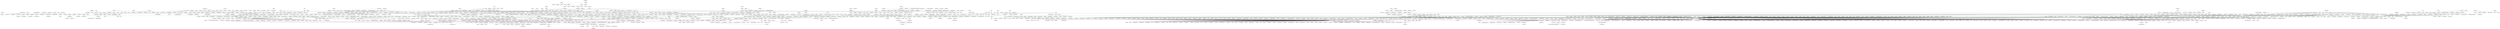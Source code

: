 strict graph "" {
	node [label="\N"];
	588	[label=Leuprolide,
		src_id=7,
		weight=0.0007127923237353811];
	1181	[label=Endometriosis,
		src_id=175911,
		weight=0.0004022032546138692];
	588 -- 1181	[weight=84.25];
	93	[label=Hysterectomy,
		src_id=178681,
		weight=0.0010370897838074833];
	588 -- 93	[weight=77.21];
	1740	[label=Somatotropin,
		src_id=51,
		weight=0.00013227410260549432];
	2	[label=Epilepsy,
		src_id=176107,
		weight=0.02345683872889738];
	1740 -- 2	[weight=1.09];
	1739	[label=Vasopressin,
		src_id=65,
		weight=0.0006400904562495778];
	423	[label=Hyponatraemia,
		src_id=178612,
		weight=0.0008512657711791569];
	1739 -- 423	[weight=114.73];
	1738	[label=Pancrelipase,
		src_id=80,
		weight=0.00012317421371563892];
	1	[label=Convulsion,
		src_id=174366,
		weight=0.04384272583999458];
	1738 -- 1	[weight=1.07];
	1737	[label=Oxytocin,
		src_id=100,
		weight=0.00027557757598379223];
	468	[label=Discomfort,
		src_id=175264,
		weight=0.00044579056435161313];
	1737 -- 468	[weight=21.81];
	587	[label=Cyanocobalamin,
		src_id=108,
		weight=0.0005602158268527941];
	586	[label=Choline,
		src_id=115,
		weight=0.001207731122092793];
	587 -- 586	[weight=542.33];
	304	[label=Methylcobalamin,
		src_id=3406,
		weight=0.0008722099274804297];
	587 -- 304	[weight=54.07];
	198	[label=Biotin,
		src_id=114,
		weight=0.0011258512616127542];
	1699	[label=Minoxidil,
		src_id=340,
		weight=0.0001237452478860848];
	198 -- 1699	[weight=26.27];
	114	[label="Inositol nicotinate",
		src_id=7903,
		weight=0.002194504709405285];
	198 -- 114	[weight=431.07];
	173	[label=Selenium,
		src_id=9080,
		weight=0.0010042446927168594];
	198 -- 173	[weight=145.41];
	110	[label=Alopecia,
		src_id=170026,
		weight=0.0007307056528455718];
	198 -- 110	[weight=66.97];
	586 -- 114	[weight=861.13];
	585	[label="Vitamin C",
		src_id=118,
		weight=0.0005792489061179007];
	583	[label="Vitamin E",
		src_id=155,
		weight=0.0004957488761140248];
	585 -- 583	[weight=99.95];
	69	[label="Blood triglycerides",
		src_id=172398,
		weight=0.0020127820066019064];
	585 -- 69	[weight=118.94];
	1736	[label=Ornithine,
		src_id=121,
		weight=0.0007370325043955995];
	401	[label="Metabolic disorder",
		src_id=180819,
		weight=0.000807870719829019];
	1736 -- 401	[weight=147.41];
	1735	[label="L-Glutamine",
		src_id=122,
		weight=0.00018600879019967366];
	180	[label="Amino acids",
		src_id=8309,
		weight=0.001000032620526876];
	1735 -- 180	[weight=56.87];
	1734	[label=Serine,
		src_id=125,
		weight=0.00013354200735926782];
	1734 -- 2	[weight=1.12];
	1733	[label="L-Tyrosine",
		src_id=127,
		weight=0.00011359460183588265];
	7	[label=Anxiety,
		src_id=170661,
		weight=0.010312381534872536];
	1733 -- 7	[weight=1.51];
	197	[label=Riboflavin,
		src_id=132,
		weight=0.00227239059051472];
	1729	[label=Thiamine,
		src_id=144,
		weight=0.0008751385844770516];
	197 -- 1729	[weight=984.77];
	332	[label=Pyridoxine,
		src_id=156,
		weight=0.000538617231663905];
	197 -- 332	[weight=343.79];
	184	[label=Magnesium,
		src_id=1330,
		weight=0.0014302089561109921];
	197 -- 184	[weight=91.78];
	305	[label=Nicotinamide,
		src_id=2556,
		weight=0.0018503998594221061];
	197 -- 305	[weight=1000.0];
	1732	[label="Glutamic Acid",
		src_id=134,
		weight=0.00012317421371563892];
	1732 -- 1	[weight=1.07];
	1731	[label=Pyridoxal,
		src_id=139,
		weight=0.0006218396243450038];
	489	[label="Blood phosphorus",
		src_id=172294,
		weight=0.0008057239580784243];
	1731 -- 489	[weight=160.22];
	1730	[label=Creatine,
		src_id=140,
		weight=0.0001224832358247246];
	1730 -- 1	[weight=1.05];
	584	[label="L-Tryptophan",
		src_id=142,
		weight=0.0004975205822659481];
	537	[label=Serotonin,
		src_id=7810,
		weight=0.000673588565290134];
	584 -- 537	[weight=143.89];
	584 -- 180	[weight=61.08];
	333	[label="Folic Acid",
		src_id=150,
		weight=0.0024845476899730446];
	1439	[label=Amniocentesis,
		src_id=170138,
		weight=0.00012126271110889568];
	333 -- 1439	[weight=4.59];
	161	[label="Congenital anomaly",
		src_id=174082,
		weight=0.001354224235863074];
	333 -- 161	[weight=110.38];
	8	[label=Pregnancy,
		src_id=184014,
		weight=0.004025241046263508];
	333 -- 8	[weight=161.48];
	1728	[label="Vitamin A",
		src_id=154,
		weight=0.00017556600456531492];
	306	[label=Zinc,
		src_id=1526,
		weight=0.0007667013766820344];
	1728 -- 306	[weight=46.17];
	1055	[label=Hypovitaminosis,
		src_id=178675,
		weight=0.00021752486489745457];
	583 -- 1055	[weight=45.23];
	1668	[label=Leucovorin,
		src_id=637,
		weight="9.853403991734238e-05"];
	332 -- 1668	[weight=10.07];
	622	[label="Vitamin B6 deficiency",
		src_id=188641,
		weight=0.00010957583069766775];
	332 -- 622	[weight=19.09];
	196	[label=Aspartame,
		src_id=159,
		weight=0.0006994739768180504];
	176	[label=Corn,
		src_id=8641,
		weight=0.0011257353826963333];
	196 -- 176	[weight=86.16];
	1476	[label=Saccharin,
		src_id=10073,
		weight=0.0001485998090628826];
	196 -- 1476	[weight=19.43];
	71	[label="Blood insulin",
		src_id=172218,
		weight=0.0017421589272280302];
	196 -- 71	[weight=63.44];
	1356	[label="Blood methanol",
		src_id=172270,
		weight=0.0001380993034575564];
	196 -- 1356	[weight=16.16];
	1727	[label=Cholecalciferol,
		src_id=160,
		weight=0.00023941801894040684];
	111	[label="Vitamin D",
		src_id=9042,
		weight=0.0012853998756132367];
	1727 -- 111	[weight=39.5];
	1726	[label=Baclofen,
		src_id=172,
		weight=0.0003507519830527186];
	424	[label=Hydrocephalus,
		src_id=178376,
		weight=0.000602312828360788];
	1726 -- 424	[weight=81.41];
	195	[label=Amphetamine,
		src_id=173,
		weight=0.0023025738717270517];
	1601	[label=Lisdexamfetamine,
		src_id=1239,
		weight=0.0001601223728874964];
	195 -- 1601	[weight=40.31];
	307	[label=Dextroamphetamine,
		src_id=1510,
		weight=0.0025160390272079888];
	195 -- 307	[weight=864.22];
	272	[label="Central auditory processing disorder",
		src_id=173299,
		weight=0.0008060358317299234];
	195 -- 272	[weight=74.2];
	350	[label=Trichotillomania,
		src_id=187413,
		weight=0.0005816137214217034];
	195 -- 350	[weight=91.19];
	1725	[label=Nicotine,
		src_id=175,
		weight=0.0006638092710469301];
	34	[label=Acetylcholine,
		src_id=2951,
		weight=0.004129814689207429];
	1725 -- 34	[weight=321.9];
	582	[label=Lorazepam,
		src_id=177,
		weight=0.001147658059927911];
	315	[label=Diazepam,
		src_id=815,
		weight=0.0013172759417770326];
	582 -- 315	[weight=64.04];
	557	[label=Clonazepam,
		src_id=1052,
		weight=0.0010794105011147843];
	582 -- 557	[weight=47.22];
	194	[label=Carbidopa,
		src_id=181,
		weight=0.001820895223381786];
	329	[label=Olanzapine,
		src_id=324,
		weight=0.0009014436378500246];
	194 -- 329	[weight=245.95];
	1602	[label=Levodopa,
		src_id=1219,
		weight=0.0006298585603581369];
	194 -- 1602	[weight=438.06];
	303	[label=Pizotifen,
		src_id=5441,
		weight=0.0010043914336316324];
	194 -- 303	[weight=327.6];
	1061	[label=Hypometabolism,
		src_id=178611,
		weight=0.00038018536096861465];
	194 -- 1061	[weight=236.88];
	1724	[label=Phentermine,
		src_id=182,
		weight=0.0001224832358247246];
	1724 -- 1	[weight=1.05];
	581	[label=Tramadol,
		src_id=184,
		weight=0.0003739705982285607];
	577	[label=Morphine,
		src_id=286,
		weight=0.00038978570226312956];
	581 -- 577	[weight=29.43];
	324	[label=Pethidine,
		src_id=443,
		weight=0.0008130943703725188];
	581 -- 324	[weight=58.9];
	1723	[label=Oseltamivir,
		src_id=189,
		weight=0.0001542556907488559];
	420	[label=Influenza,
		src_id=179006,
		weight=0.00048147684027388167];
	1723 -- 420	[weight=9.16];
	1722	[label=Erythromycin,
		src_id=190,
		weight=0.0001224832358247246];
	1722 -- 1	[weight=1.05];
	82	[label=Caffeine,
		src_id=192,
		weight=0.002334705699678128];
	192	[label=Methylphenidate,
		src_id=411,
		weight=0.001357220779642328];
	82 -- 192	[weight=57.82];
	1661	[label=Ergotamine,
		src_id=682,
		weight=0.00011319598953528966];
	82 -- 1661	[weight=5.15];
	17	[label=Ethanol,
		src_id=884,
		weight=0.002161183165215026];
	82 -- 17	[weight=61.89];
	179	[label="Coffee bean",
		src_id=8595,
		weight=0.0019368446972410553];
	82 -- 179	[weight=185.8];
	291	[label=Cocoa,
		src_id=8976,
		weight=0.0006453095475763754];
	82 -- 291	[weight=62.32];
	840	[label=Plague,
		src_id=183538,
		weight=0.00011220027542521637];
	82 -- 840	[weight=4.96];
	331	[label=Sildenafil,
		src_id=194,
		weight=0.0009398324555850455];
	1647	[label=Tadalafil,
		src_id=806,
		weight=0.00032881831090731826];
	331 -- 1647	[weight=65.99];
	1641	[label=Vardenafil,
		src_id=848,
		weight=0.00048010577417042946];
	331 -- 1641	[weight=107.14];
	448	[label="Erectile dysfunction",
		src_id=176149,
		weight=0.0004387336466472505];
	331 -- 448	[weight=45.23];
	1721	[label=Azithromycin,
		src_id=198,
		weight=0.0001224832358247246];
	1721 -- 1	[weight=1.05];
	1720	[label=Midodrine,
		src_id=202,
		weight=0.0003206422128545604];
	246	[label=Hypotension,
		src_id=178653,
		weight=0.0013535079821083336];
	1720 -- 246	[weight=26.47];
	1719	[label=Pantoprazole,
		src_id=204,
		weight=0.0001224832358247246];
	1719 -- 1	[weight=1.05];
	1718	[label=Citalopram,
		src_id=206,
		weight=0.00028905088339458123];
	554	[label=Bupropion,
		src_id=1140,
		weight=0.0004691186869095583];
	1718 -- 554	[weight=46.36];
	1717	[label=Eletriptan,
		src_id=207,
		weight=0.0001693869304125364];
	30	[label=Migraine,
		src_id=180996,
		weight=0.002695993506544697];
	1717 -- 30	[weight=4.55];
	330	[label=Pregabalin,
		src_id=221,
		weight=0.001765694660728438];
	311	[label=Gabapentin,
		src_id=982,
		weight=0.0015351270910551008];
	330 -- 311	[weight=65.48];
	78	[label=Lacosamide,
		src_id=5491,
		weight=0.0015074354558048625];
	330 -- 78	[weight=44.65];
	701	[label="Suicidal behaviour",
		src_id=186547,
		weight=0.0003285716855400785];
	330 -- 701	[weight=21.3];
	1716	[label=Temazepam,
		src_id=222,
		weight=0.00012351970266109605];
	1716 -- 1	[weight=1.08];
	1715	[label=Butalbital,
		src_id=232,
		weight=0.0001449405131768935];
	35	[label=Acetaminophen,
		src_id=307,
		weight=0.0018009398215968093];
	1715 -- 35	[weight=19.34];
	580	[label=Mesalazine,
		src_id=235,
		weight=0.0012201552027479871];
	186	[label=Metronidazole,
		src_id=902,
		weight=0.0014610449082085736];
	580 -- 186	[weight=531.72];
	1281	[label="Colitis ulcerative",
		src_id=173909,
		weight=0.0006249272497447226];
	580 -- 1281	[weight=572.54];
	579	[label=Ziprasidone,
		src_id=237,
		weight=0.0006628389715354794];
	309	[label=Aripiprazole,
		src_id=1222,
		weight=0.0008326842639996687];
	579 -- 309	[weight=87.06];
	165	[label="Bipolar I disorder",
		src_id=171760,
		weight=0.0009578055367051631];
	579 -- 165	[weight=71.76];
	1714	[label=Cabergoline,
		src_id=239,
		weight=0.0001224832358247246];
	1714 -- 1	[weight=1.05];
	13	[label=Phenytoin,
		src_id=243,
		weight=0.00457089379012619];
	10	[label=Lamotrigine,
		src_id=542,
		weight=0.00892886896589501];
	13 -- 10	[weight=96.5];
	50	[label=Carbamazepine,
		src_id=551,
		weight=0.0018424741132274944];
	13 -- 50	[weight=81.22];
	1617	[label=Rifampicin,
		src_id=1030,
		weight=0.00010991791068885889];
	13 -- 1617	[weight=1.65];
	26	[label=Phenobarbital,
		src_id=1158,
		weight=0.003003684210696954];
	13 -- 26	[weight=78.04];
	1599	[label=Varenicline,
		src_id=1256,
		weight=0.00010991791068885889];
	13 -- 1599	[weight=1.65];
	1163	[label="Familial risk factor",
		src_id=176574,
		weight=0.00010991791068885889];
	13 -- 1163	[weight=1.65];
	1126	[label="Gingival swelling",
		src_id=177368,
		weight=0.00012242008177934814];
	13 -- 1126	[weight=2.52];
	844	[label="Pigmentation disorder",
		src_id=183486,
		weight=0.00011307937924047686];
	13 -- 844	[weight=1.87];
	827	[label=Polyp,
		src_id=183789,
		weight=0.00010991791068885889];
	13 -- 827	[weight=1.65];
	804	[label=Prostatitis,
		src_id=184301,
		weight=0.00010991791068885889];
	13 -- 804	[weight=1.65];
	682	[label="Therapeutic response decreased",
		src_id=186888,
		weight=0.00011609714467611219];
	13 -- 682	[weight=2.08];
	1713	[label=Doxycycline,
		src_id=245,
		weight=0.00012670335191508725];
	37	[label=Somnolence,
		src_id=186129,
		weight=0.001561286672604171];
	1713 -- 37	[weight=2.94];
	1712	[label=Metoprolol,
		src_id=255,
		weight=0.0002995843102005501];
	144	[label=Hypertension,
		src_id=178519,
		weight=0.0008334127101651505];
	1712 -- 144	[weight=47.83];
	1711	[label=Ropinirole,
		src_id=259,
		weight=0.0007151895964751348];
	371	[label="Restless legs syndrome",
		src_id=185170,
		weight=0.0007880154376086854];
	1711 -- 371	[weight=222.79];
	11	[label=Topiramate,
		src_id=264,
		weight=0.004371180654737915];
	1665	[label=Verapamil,
		src_id=648,
		weight=0.00011313723336427706];
	11 -- 1665	[weight=1.8];
	116	[label=Zonisamide,
		src_id=895,
		weight=0.0017358953000514413];
	11 -- 116	[weight=54.66];
	6	[label=Levetiracetam,
		src_id=1186,
		weight=0.010030972226360069];
	11 -- 6	[weight=92.43];
	1462	[label=Acidosis,
		src_id=169637,
		weight=0.00011014497371843786];
	11 -- 1462	[weight=1.6];
	1454	[label=Ageusia,
		src_id=169899,
		weight=0.00011014497371843786];
	11 -- 1454	[weight=1.6];
	1377	[label="Binge eating",
		src_id=171536,
		weight=0.00011014497371843786];
	11 -- 1377	[weight=1.6];
	1349	[label="Bone disorder",
		src_id=172471,
		weight=0.00011014497371843786];
	11 -- 1349	[weight=1.6];
	1280	[label="Colon cancer",
		src_id=173918,
		weight=0.00011014497371843786];
	11 -- 1280	[weight=1.6];
	261	[label="Dry eye",
		src_id=175418,
		weight=0.0009325353921222003];
	11 -- 261	[weight=2.0];
	1152	[label="Flat affect",
		src_id=176740,
		weight=0.00011014497371843786];
	11 -- 1152	[weight=1.6];
	668	[label=Torticollis,
		src_id=187194,
		weight=0.00011014497371843786];
	11 -- 668	[weight=1.6];
	18	[label=Weight,
		src_id=188818,
		weight=0.00486879191589432];
	11 -- 18	[weight=86.47];
	578	[label=Lidocaine,
		src_id=272,
		weight=0.0006309024462812108];
	1645	[label=Menthol,
		src_id=811,
		weight=0.0005963265186582755];
	578 -- 1645	[weight=193.99];
	203	[label="Wada test",
		src_id=188785,
		weight=0.0003957338876323721];
	578 -- 203	[weight=10.02];
	1710	[label=Venlafaxine,
		src_id=276,
		weight=0.00016367447226746148];
	1710 -- 329	[weight=46.9];
	118	[label="Conjugated estrogens",
		src_id=277,
		weight=0.0014908202270783619];
	555	[label=Desipramine,
		src_id=1135,
		weight=0.0009441154002589242];
	118 -- 555	[weight=185.6];
	1420	[label="Anxiety disorder",
		src_id=170662,
		weight=0.00017108016814032452];
	118 -- 1420	[weight=29.69];
	118 -- 93	[weight=55.43];
	982	[label="Major depression",
		src_id=180375,
		weight=0.00018099967815758428];
	118 -- 982	[weight=33.16];
	940	[label="Muscle atrophy",
		src_id=181237,
		weight=0.00048484541871508964];
	118 -- 940	[weight=139.45];
	1709	[label=Atomoxetine,
		src_id=280,
		weight=0.00025320717335622486];
	326	[label=Norepinephrine,
		src_id=358,
		weight=0.0008980084608098013];
	1709 -- 326	[weight=72.96];
	1708	[label=Etonogestrel,
		src_id=285,
		weight=0.0009390636002054744];
	81	[label="Ethinyl Estradiol",
		src_id=963,
		weight=0.0020546732981257263];
	1708 -- 81	[weight=471.26];
	322	[label=Oxycodone,
		src_id=486,
		weight=0.0009329944539558484];
	577 -- 322	[weight=62.83];
	1707	[label=Desogestrel,
		src_id=295,
		weight=0.0001238865366340791];
	33	[label=Contraception,
		src_id=174350,
		weight=0.001688357640760394];
	1707 -- 33	[weight=9.86];
	51	[label="Valproic Acid",
		src_id=304,
		weight=0.0028508274237053887];
	328	[label=Clobazam,
		src_id=339,
		weight=0.001003418449107484];
	51 -- 328	[weight=26.02];
	51 -- 10	[weight=120.82];
	566	[label=Ethosuximide,
		src_id=580,
		weight=0.000692394512204641];
	51 -- 566	[weight=32.89];
	1494	[label=Quahog,
		src_id=8994,
		weight=0.00010599397898684461];
	51 -- 1494	[weight=1.52];
	1033	[label="Intermittent explosive disorder",
		src_id=179235,
		weight=0.00010599397898684461];
	51 -- 1033	[weight=1.52];
	800	[label="Psychiatric evaluation",
		src_id=184429,
		weight=0.00011042003689996365];
	51 -- 800	[weight=1.86];
	666	[label="Toxic nodular goitre",
		src_id=187223,
		weight=0.00010599397898684461];
	51 -- 666	[weight=1.52];
	1706	[label=Codeine,
		src_id=309,
		weight=0.00014481903723764807];
	35 -- 1706	[weight=19.3];
	325	[label=Phenylephrine,
		src_id=377,
		weight=0.0012917981232776707];
	35 -- 325	[weight=70.22];
	1630	[label=Hydrocodone,
		src_id=942,
		weight=0.0004904484533757312];
	35 -- 1630	[weight=133.11];
	1625	[label=Dimenhydrinate,
		src_id=971,
		weight=0.00010937843196279149];
	35 -- 1625	[weight=7.63];
	310	[label=Ibuprofen,
		src_id=1035,
		weight=0.0007368761245271152];
	35 -- 310	[weight=143.43];
	556	[label=Diphenhydramine,
		src_id=1059,
		weight=0.0005066034350766756];
	35 -- 556	[weight=63.76];
	29	[label=Pyrexia,
		src_id=184658,
		weight=0.0018830801634752033];
	35 -- 29	[weight=47.75];
	1705	[label=Amitriptyline,
		src_id=312,
		weight=0.00041666484458793813];
	321	[label=Nortriptyline,
		src_id=527,
		weight=0.0007899355534310768];
	1705 -- 321	[weight=98.76];
	576	[label=Metformin,
		src_id=321,
		weight=0.0006046539885992551];
	1640	[label=Clomifene,
		src_id=868,
		weight=0.0004822048780734873];
	576 -- 1640	[weight=115.75];
	576 -- 71	[weight=34.59];
	1704	[label=Methadone,
		src_id=323,
		weight=0.0001224832358247246];
	1704 -- 1	[weight=1.05];
	318	[label=Risperidone,
		src_id=720,
		weight=0.0008468161517964322];
	329 -- 318	[weight=170.21];
	1703	[label=Atenolol,
		src_id=325,
		weight=0.0001043713966367353];
	1703 -- 10	[weight=1.38];
	1702	[label=Pimecrolimus,
		src_id=327,
		weight=0.0005709247856215196];
	456	[label=Eczema,
		src_id=175613,
		weight=0.0007256134288887479];
	1702 -- 456	[weight=115.75];
	1701	[label=Omeprazole,
		src_id=328,
		weight=0.0005465678770686685];
	314	[label=Ranitidine,
		src_id=849,
		weight=0.001344762498467786];
	1701 -- 314	[weight=110.8];
	1700	[label=Cetirizine,
		src_id=331,
		weight=0.00020085535755039424];
	94	[label=Hypersensitivity,
		src_id=178510,
		weight=0.0011969527424778163];
	1700 -- 94	[weight=10.88];
	1217	[label="Drug tolerance",
		src_id=175408,
		weight=0.00044507555658522487];
	328 -- 1217	[weight=27.08];
	1216	[label="Drug withdrawal convulsions",
		src_id=175412,
		weight=0.0002354262876882536];
	328 -- 1216	[weight=11.26];
	1698	[label=Methylergometrine,
		src_id=343,
		weight=0.00011735321448391752];
	9	[label=Depression,
		src_id=175023,
		weight=0.0044799153809282405];
	1698 -- 9	[weight=1.82];
	1697	[label=Clozapine,
		src_id=353,
		weight=0.0001224832358247246];
	1697 -- 1	[weight=1.05];
	327	[label=Levonorgestrel,
		src_id=357,
		weight=0.0010644666629913491];
	327 -- 81	[weight=228.45];
	1221	[label="Drug interaction",
		src_id=175376,
		weight=0.000137622226196211];
	327 -- 1221	[weight=25.05];
	242	[label="Intra-uterine contraceptive device",
		src_id=179325,
		weight=0.0010021432116518211];
	327 -- 242	[weight=186.57];
	312	[label=Dopamine,
		src_id=974,
		weight=0.0006653144450635018];
	326 -- 312	[weight=133.68];
	326 -- 537	[weight=126.93];
	575	[label=Mirtazapine,
		src_id=360,
		weight=0.0006492205857318404];
	569	[label=Buspirone,
		src_id=479,
		weight=0.0007185145102710845];
	575 -- 569	[weight=115.75];
	1666	[label=Trazodone,
		src_id=643,
		weight=0.0002891406492698697];
	575 -- 1666	[weight=67.34];
	1696	[label=Amlodipine,
		src_id=371,
		weight=0.0001224832358247246];
	1696 -- 1	[weight=1.05];
	560	[label=Guaifenesin,
		src_id=860,
		weight=0.0005486200273545079];
	325 -- 560	[weight=118.94];
	1611	[label=Chlorphenamine,
		src_id=1098,
		weight=0.0009762564821225113];
	325 -- 1611	[weight=822.76];
	193	[label=Progesterone,
		src_id=385,
		weight=0.0016132666340623466];
	1670	[label="Medroxyprogesterone acetate",
		src_id=590,
		weight=0.00025588694265508185];
	193 -- 1670	[weight=48.56];
	25	[label="Blood oestrogen",
		src_id=172274,
		weight=0.002595204538722153];
	193 -- 25	[weight=257.77];
	236	[label=Menopause,
		src_id=180770,
		weight=0.0008289042830175686];
	193 -- 236	[weight=76.99];
	607	[label=Chasteberry,
		src_id=239745,
		weight=0.00012017085965149014];
	193 -- 607	[weight=9.72];
	1695	[label=Phenylpropanolamine,
		src_id=386,
		weight=0.00012317421371563892];
	1695 -- 1	[weight=1.07];
	1694	[label="Zoledronic acid",
		src_id=388,
		weight=0.00013762143380011108];
	1694 -- 78	[weight=3.59];
	574	[label=Eszopiclone,
		src_id=391,
		weight=0.0007046451981060118];
	573	[label=Zolpidem,
		src_id=414,
		weight=0.0006294857073756907];
	574 -- 573	[weight=32.53];
	457	[label=Eclampsia,
		src_id=175589,
		weight=0.0009424294453940398];
	574 -- 457	[weight=71.76];
	1693	[label=Alprazolam,
		src_id=393,
		weight=0.0003368849655061289];
	191	[label=Fluoxetine,
		src_id=461,
		weight=0.0011362384990171285];
	1693 -- 191	[weight=59.4];
	1692	[label=Pramipexole,
		src_id=402,
		weight=0.0003499836539264083];
	152	[label=Dystonia,
		src_id=175511,
		weight=0.0013379854759278885];
	1692 -- 152	[weight=58.9];
	1691	[label=Spironolactone,
		src_id=410,
		weight=0.0001247073711109712];
	1691 -- 110	[weight=7.48];
	192 -- 307	[weight=180.57];
	1467	[label=Abortion,
		src_id=169547,
		weight=0.0001437472197759895];
	192 -- 1467	[weight=18.4];
	167	[label="Attention deficit/hyperactivity disorder",
		src_id=171101,
		weight=0.0014684738177731709];
	192 -- 167	[weight=113.03];
	140	[label=Insomnia,
		src_id=179162,
		weight=0.001293121040697066];
	573 -- 140	[weight=36.1];
	1690	[label=Prochlorperazine,
		src_id=422,
		weight=0.00013227410260549432];
	1690 -- 2	[weight=1.09];
	1689	[label=Cyproheptadine,
		src_id=423,
		weight=0.0001188482725518877];
	3	[label=Electroencephalogram,
		src_id=175720,
		weight=0.00973212502859358];
	1689 -- 3	[weight=1.29];
	572	[label=Trimethoprim,
		src_id=429,
		weight=0.0009980611459295722];
	1621	[label=Sulfamethoxazole,
		src_id=1001,
		weight=0.0008332363212839424];
	572 -- 1621	[weight=956.29];
	529	[label=Pea,
		src_id=8621,
		weight=0.00036420084274433744];
	572 -- 529	[weight=133.68];
	571	[label=Lansoprazole,
		src_id=437,
		weight=0.0008262736322634761];
	1603	[label=Metoclopramide,
		src_id=1217,
		weight=0.0007209376577735472];
	571 -- 1603	[weight=123.47];
	121	[label="Unresponsive to stimuli",
		src_id=187678,
		weight=0.0008139251695695993];
	571 -- 121	[weight=12.75];
	1688	[label=Levothyroxine,
		src_id=440,
		weight=0.00045938408915873087];
	245	[label=Hypothyroidism,
		src_id=178664,
		weight=0.0010164805276947266];
	1688 -- 245	[weight=87.3];
	1615	[label=Promethazine,
		src_id=1053,
		weight=0.0005128182476038831];
	324 -- 1615	[weight=137.96];
	475	[label="Cortical dysplasia",
		src_id=174475,
		weight=0.0006298603576001958];
	324 -- 475	[weight=26.68];
	1687	[label=Loratadine,
		src_id=444,
		weight=0.0002666256446676492];
	1687 -- 556	[weight=46.03];
	1686	[label=Imipramine,
		src_id=447,
		weight=0.00012209409014790086];
	44	[label="Grand mal convulsion",
		src_id=177516,
		weight=0.0079300130694745];
	1686 -- 44	[weight=1.37];
	1685	[label=Ketorolac,
		src_id=454,
		weight=0.0001486968721677431];
	4	[label=Pain,
		src_id=182630,
		weight=0.0034363057630249967];
	1685 -- 4	[weight=2.2];
	570	[label=Dronabinol,
		src_id=459,
		weight=0.0004970156885656693];
	536	[label=Cannabidiol,
		src_id=8006,
		weight=0.0010459315175253892];
	570 -- 536	[weight=93.3];
	52	[label=Cannabis,
		src_id=240914,
		weight=0.0014195913019644413];
	570 -- 52	[weight=15.84];
	1684	[label=Montelukast,
		src_id=460,
		weight=0.0001401973218990478];
	99	[label=Crying,
		src_id=174575,
		weight=0.0014334267082630775];
	1684 -- 99	[weight=5.1];
	185	[label=Sertraline,
		src_id=1088,
		weight=0.0007958762264483821];
	191 -- 185	[weight=43.55];
	80	[label=Quetiapine,
		src_id=1208,
		weight=0.001601842137233802];
	191 -- 80	[weight=107.14];
	613	[label="Weight loss diet",
		src_id=188827,
		weight=0.00016634791556593536];
	191 -- 613	[weight=18.99];
	1683	[label=Chlordiazepoxide,
		src_id=464,
		weight=0.0003153525078738849];
	117	[label=Primidone,
		src_id=780,
		weight=0.0017969816384099074];
	1683 -- 117	[weight=17.21];
	323	[label=Duloxetine,
		src_id=465,
		weight=0.0008188211935795376];
	1678	[label=Albendazole,
		src_id=505,
		weight=0.0003236505851155231];
	323 -- 1678	[weight=41.82];
	1659	[label=Paroxetine,
		src_id=701,
		weight=0.000389512536032311];
	323 -- 1659	[weight=53.42];
	549	[label=Lithium,
		src_id=1316,
		weight=0.0003911488538649646];
	323 -- 549	[weight=27.76];
	1682	[label=Chlorpromazine,
		src_id=466,
		weight=0.00016742402110858157];
	86	[label=Swelling,
		src_id=186614,
		weight=0.0013225265903628544];
	1682 -- 86	[weight=10.53];
	1681	[label=Celecoxib,
		src_id=471,
		weight=0.0001228356949246143];
	1681 -- 99	[weight=3.46];
	47	[label="Bulimia nervosa",
		src_id=172802,
		weight=0.0018807861194870571];
	569 -- 47	[weight=107.14];
	1635	[label=Cyclobenzaprine,
		src_id=910,
		weight=0.0003336958803125513];
	322 -- 1635	[weight=78.67];
	389	[label=Opiates,
		src_id=182251,
		weight=0.0006300884540675643];
	322 -- 389	[weight=110.8];
	1680	[label=Cimetidine,
		src_id=490,
		weight=0.0006917394714663404];
	1680 -- 314	[weight=145.74];
	568	[label=Haloperidol,
		src_id=491,
		weight=0.0007639486925810628];
	251	[label="General anaesthesia",
		src_id=177267,
		weight=0.0013019057503210515];
	568 -- 251	[weight=121.62];
	38	[label=Schizophrenia,
		src_id=185574,
		weight=0.0014792301015358078];
	568 -- 38	[weight=30.28];
	1679	[label=Dextromethorphan,
		src_id=501,
		weight=0.0003935683535983783];
	1679 -- 560	[weight=228.45];
	319	[label=Sumatriptan,
		src_id=655,
		weight=0.0006049616610178802];
	321 -- 319	[weight=58.38];
	321 -- 549	[weight=44.03];
	10 -- 557	[weight=44.03];
	10 -- 6	[weight=159.17];
	1526	[label=Peach,
		src_id=8622,
		weight=0.00010318675532684328];
	10 -- 1526	[weight=1.29];
	1381	[label=Bedridden,
		src_id=171333,
		weight=0.0001043713966367353];
	10 -- 1381	[weight=1.38];
	1223	[label="Drug eruption",
		src_id=175369,
		weight=0.0001043713966367353];
	10 -- 1223	[weight=1.38];
	1127	[label="Gingival bleeding",
		src_id=177347,
		weight=0.00010318675532684328];
	10 -- 1127	[weight=1.29];
	966	[label="Menstruation delayed",
		src_id=180776,
		weight=0.00010318675532684328];
	10 -- 966	[weight=1.29];
	919	[label="Nephrotic syndrome",
		src_id=181675,
		weight=0.00010318675532684328];
	10 -- 919	[weight=1.29];
	10 -- 8	[weight=89.36];
	12	[label=Rash,
		src_id=184786,
		weight=0.002831584768486793];
	10 -- 12	[weight=57.5];
	1677	[label=Hydroxyzine,
		src_id=544,
		weight=0.00026483185937016];
	471	[label=Dementia,
		src_id=174971,
		weight=0.0004482353126176761];
	1677 -- 471	[weight=33.76];
	1452	[label=Agranulocytosis,
		src_id=169910,
		weight=0.00011803578088513244];
	50 -- 1452	[weight=1.86];
	1240	[label="Depression suicidal",
		src_id=175025,
		weight=0.00011427107413601963];
	50 -- 1240	[weight=1.64];
	915	[label=Neurocysticercosis,
		src_id=181717,
		weight=0.00011786465785108186];
	50 -- 915	[weight=1.85];
	802	[label="Pruritus generalised",
		src_id=184368,
		weight=0.00011427107413601963];
	50 -- 802	[weight=1.64];
	681	[label="Therapeutic response unexpected",
		src_id=186892,
		weight=0.00011427107413601963];
	50 -- 681	[weight=1.64];
	637	[label="Vaginitis bacterial",
		src_id=188245,
		weight=0.00011427107413601963];
	50 -- 637	[weight=1.64];
	1676	[label=Cephalexin,
		src_id=554,
		weight=0.00013227410260549432];
	1676 -- 2	[weight=1.09];
	1675	[label=Propranolol,
		src_id=558,
		weight=0.00015860825334158287];
	1675 -- 185	[weight=10.71];
	1674	[label=Atropine,
		src_id=559,
		weight=0.0001224832358247246];
	1674 -- 1	[weight=1.05];
	567	[label=Clonidine,
		src_id=562,
		weight=0.0003801557311510104];
	295	[label="Cow milk",
		src_id=8613,
		weight=0.0011237342517793564];
	567 -- 295	[weight=58.9];
	567 -- 47	[weight=80.61];
	1673	[label="L-Carnitine",
		src_id=570,
		weight=0.00015424292630518226];
	1673 -- 173	[weight=40.31];
	1672	[label=Diclofenac,
		src_id=573,
		weight=0.00014017551185646778];
	1672 -- 4	[weight=1.9];
	1671	[label="Fluticasone propionate",
		src_id=575,
		weight=0.0001224832358247246];
	1671 -- 1	[weight=1.05];
	1569	[label=Methsuximide,
		src_id=4922,
		weight=0.0002094382700500309];
	566 -- 1569	[weight=8.71];
	190	[label=Testosterone,
		src_id=611,
		weight=0.0009505272177491349];
	190 -- 25	[weight=54.07];
	488	[label="Blood prolactin",
		src_id=172344,
		weight=0.00048416454932127644];
	190 -- 488	[weight=55.43];
	190 -- 448	[weight=54.07];
	990	[label="Loss of libido",
		src_id=180131,
		weight=0.0003333777168380947];
	190 -- 990	[weight=71.76];
	565	[label=Niacin,
		src_id=614,
		weight=0.0005635230185196716];
	545	[label="Pantothenic acid",
		src_id=1701,
		weight=0.0009624153533375981];
	565 -- 545	[weight=451.31];
	1583	[label=Taurine,
		src_id=1860,
		weight=0.00012833714955873973];
	565 -- 1583	[weight=43.46];
	1669	[label=Clorazepate,
		src_id=615,
		weight=0.00032540501827266405];
	270	[label=Coagulopathy,
		src_id=173874,
		weight=0.0008777559331074125];
	1669 -- 270	[weight=70.22];
	189	[label="Alendronic acid",
		src_id=617,
		weight=0.0016471292412961716];
	188	[label=Ibandronate,
		src_id=696,
		weight=0.0010427564347667056];
	189 -- 188	[weight=140.66];
	1639	[label=Risedronate,
		src_id=870,
		weight=0.0006181744749585199];
	189 -- 1639	[weight=224.46];
	252	[label=Fracture,
		src_id=176874,
		weight=0.0006603363582772773];
	189 -- 252	[weight=56.87];
	877	[label=Osteonecrosis,
		src_id=182442,
		weight=0.00048578692737853403];
	189 -- 877	[weight=168.6];
	320	[label=Prednisone,
		src_id=622,
		weight=0.0010826774442731842];
	1628	[label=Methylprednisolone,
		src_id=945,
		weight=0.0005199905158049979];
	320 -- 1628	[weight=82.65];
	1585	[label=Hydroxychloroquine,
		src_id=1543,
		weight=0.0005199905158049979];
	320 -- 1585	[weight=82.65];
	320 -- 12	[weight=10.26];
	1667	[label="Magnesium sulfate",
		src_id=640,
		weight=0.0002361480055100766];
	28	[label=Stillbirth,
		src_id=186413,
		weight=0.002952839711985516];
	1667 -- 28	[weight=95.77];
	564	[label=Epinephrine,
		src_id=654,
		weight=0.00042722324614868375];
	564 -- 34	[weight=126.93];
	1434	[label="Anaphylactic reaction",
		src_id=170275,
		weight=0.00013325432400777593];
	564 -- 1434	[weight=18.89];
	1650	[label=Naproxen,
		src_id=774,
		weight=0.00023193891766671264];
	319 -- 1650	[weight=57.86];
	319 -- 303	[weight=87.65];
	1664	[label=Tamoxifen,
		src_id=661,
		weight=0.00013227410260549432];
	1664 -- 2	[weight=1.09];
	563	[label=Warfarin,
		src_id=668,
		weight=0.0005238554558347003];
	563 -- 555	[weight=118.94];
	253	[label=Fibromyalgia,
		src_id=176701,
		weight=0.0006808273891814137];
	563 -- 253	[weight=42.79];
	1663	[label=Midazolam,
		src_id=669,
		weight=0.0001925194864856121];
	418	[label="Intensive care",
		src_id=179204,
		weight=0.00039443185581764];
	1663 -- 418	[weight=22.37];
	1662	[label="Mycophenolate mofetil",
		src_id=674,
		weight=0.0001224832358247246];
	1662 -- 1	[weight=1.05];
	1660	[label=Tizanidine,
		src_id=683,
		weight=0.00010962213862861003];
	1660 -- 18	[weight=2.28];
	134	[label=Osteoporosis,
		src_id=182448,
		weight=0.0011569793778963033];
	188 -- 134	[weight=91.06];
	833	[label=Poisoning,
		src_id=183742,
		weight=0.00017037215139755458];
	188 -- 833	[weight=28.93];
	781	[label="Renal failure",
		src_id=185035,
		weight=0.0002143021668891564];
	188 -- 781	[weight=44.03];
	1658	[label=Norethisterone,
		src_id=703,
		weight=0.00016096713596932042];
	1658 -- 81	[weight=41.31];
	1657	[label=Procaine,
		src_id=707,
		weight=0.0001224832358247246];
	1657 -- 1	[weight=1.05];
	1656	[label=Lisinopril,
		src_id=708,
		weight=0.00012421068055201034];
	1656 -- 1	[weight=1.1];
	1655	[label=Nitroglycerin,
		src_id=713,
		weight=0.0001224832358247246];
	1655 -- 1	[weight=1.05];
	318 -- 80	[weight=84.02];
	372	[label=Reflexology,
		src_id=184940,
		weight=0.0005492532811747228];
	318 -- 372	[weight=76.82];
	1654	[label=Meclizine,
		src_id=723,
		weight=0.00023606827770790624];
	153	[label=Dyspraxia,
		src_id=175506,
		weight=0.0013637552892951596];
	1654 -- 153	[weight=62.24];
	562	[label=Hydrocortisone,
		src_id=727,
		weight=0.0009002369721609169];
	1578	[label=Phenol,
		src_id=3075,
		weight=0.0008029268703031193];
	562 -- 1578	[weight=224.46];
	39	[label=Pruritus,
		src_id=184366,
		weight=0.0024121341744640446];
	562 -- 39	[weight=14.97];
	317	[label=Modafinil,
		src_id=731,
		weight=0.001119468258346925];
	1572	[label=Amineptine,
		src_id=4558,
		weight=0.0003687707492539008];
	317 -- 1572	[weight=76.82];
	1565	[label=Armodafinil,
		src_id=5589,
		weight=0.00046172035297407796];
	317 -- 1565	[weight=102.09];
	57	[label=Narcolepsy,
		src_id=181475,
		weight=0.001674888198880834];
	317 -- 57	[weight=79.85];
	1653	[label=Clavulanate,
		src_id=752,
		weight=0.000723982039731501];
	558	[label=Amoxicillin,
		src_id=1044,
		weight=0.0008137985448458065];
	1653 -- 558	[weight=409.25];
	316	[label=Oxcarbazepine,
		src_id=762,
		weight=0.0006713603238166];
	48	[label="Blood sodium",
		src_id=172362,
		weight=0.0014845352159584234];
	316 -- 48	[weight=65.33];
	956	[label=Microcephaly,
		src_id=180950,
		weight=0.0001026683104587589];
	316 -- 956	[weight=2.0];
	778	[label="Respiratory arrest",
		src_id=185125,
		weight=0.0001026683104587589];
	316 -- 778	[weight=2.0];
	1652	[label=Estradiol,
		src_id=769,
		weight=0.00017854793870470534];
	1652 -- 25	[weight=26.8];
	1651	[label=Aciclovir,
		src_id=773,
		weight=0.0007240158957217018];
	431	[label="Herpes simplex",
		src_id=178101,
		weight=0.0008297810058041495];
	1651 -- 431	[weight=354.81];
	1643	[label=Methylphenobarbital,
		src_id=835,
		weight=0.00025769995139364335];
	117 -- 1643	[weight=12.88];
	117 -- 26	[weight=52.86];
	1218	[label="Drug therapy",
		src_id=175405,
		weight=0.00033745487363767257];
	117 -- 1218	[weight=18.87];
	839	[label="Plastic surgery",
		src_id=183578,
		weight=0.00025956400633757727];
	117 -- 839	[weight=13.02];
	1649	[label=Propofol,
		src_id=804,
		weight=0.0001224832358247246];
	1649 -- 1	[weight=1.05];
	1648	[label=Acetazolamide,
		src_id=805,
		weight=0.0001727509936892498];
	55	[label="Oral herpes",
		src_id=182307,
		weight=0.002040530631971636];
	1648 -- 55	[weight=40.31];
	1646	[label=Disulfiram,
		src_id=808,
		weight=0.00010870303963573037];
	1646 -- 17	[weight=2.74];
	1557	[label=Perampanel,
		src_id=7842,
		weight=0.0001469230423190579];
	315 -- 1557	[weight=6.63];
	123	[label="Status epilepticus",
		src_id=186374,
		weight=0.0014010537907086004];
	315 -- 123	[weight=51.73];
	1644	[label=Donepezil,
		src_id=829,
		weight=0.00012989180822639307];
	73	[label=Amnesia,
		src_id=170136,
		weight=0.001562054880967425];
	1644 -- 73	[weight=1.93];
	561	[label=Pseudoephedrine,
		src_id=838,
		weight=0.0005838860255393915];
	561 -- 310	[weight=12.79];
	738	[label="Sinus congestion",
		src_id=185898,
		weight=0.0005484777236770965];
	561 -- 738	[weight=170.83];
	1642	[label=Prednisolone,
		src_id=846,
		weight=0.00022295159853893498];
	115	[label=Vigabatrin,
		src_id=1064,
		weight=0.00180226386997962];
	1642 -- 115	[weight=24.41];
	409	[label="Lumbar puncture",
		src_id=180161,
		weight=0.0007590303708626001];
	314 -- 409	[weight=19.07];
	1638	[label=Triazolam,
		src_id=883,
		weight=0.00011359460183588265];
	1638 -- 7	[weight=1.51];
	1449	[label="Alcohol abuse",
		src_id=169954,
		weight=0.00015115014173219468];
	17 -- 1449	[weight=7.91];
	1448	[label="Alcohol poisoning",
		src_id=169959,
		weight=0.00012758666339237793];
	17 -- 1448	[weight=5.04];
	170	[label=Alcoholic,
		src_id=169964,
		weight=0.0012533634156100387];
	17 -- 170	[weight=47.03];
	1378	[label="Binge drinking",
		src_id=171535,
		weight=0.00017495992820796768];
	17 -- 1378	[weight=10.81];
	1367	[label="Blood alcohol",
		src_id=171922,
		weight=0.00010870303963573037];
	17 -- 1367	[weight=2.74];
	1097	[label="Helminthic infection",
		src_id=177835,
		weight=0.00010853883421175952];
	17 -- 1097	[weight=2.72];
	830	[label=Polydipsia,
		src_id=183765,
		weight=0.00010870303963573037];
	17 -- 830	[weight=2.74];
	17 -- 52	[weight=80.45];
	1637	[label=Ondansetron,
		src_id=890,
		weight=0.0001296435077301065];
	14	[label=Nausea,
		src_id=181546,
		weight=0.004639683981880418];
	1637 -- 14	[weight=3.99];
	1636	[label=Tiagabine,
		src_id=892,
		weight=0.000225924038954409];
	559	[label=Felbamate,
		src_id=935,
		weight=0.0005759939521343844];
	1636 -- 559	[weight=53.71];
	187	[label=Cocaine,
		src_id=893,
		weight=0.001305298259031688];
	547	[label=Heroin,
		src_id=1393,
		weight=0.0007748525369684239];
	187 -- 547	[weight=79.05];
	308	[label=Ecstasy,
		src_id=1395,
		weight=0.0006512463547097122];
	187 -- 308	[weight=63.44];
	542	[label=LSD,
		src_id=4551,
		weight=0.0006940213933148026];
	187 -- 542	[weight=60.34];
	1488	[label=Opium,
		src_id=9075,
		weight=0.00022014553979269078];
	187 -- 1488	[weight=27.76];
	116 -- 311	[weight=42.55];
	1566	[label=Brivaracetam,
		src_id=5144,
		weight=0.0001324591086206561];
	116 -- 1566	[weight=3.37];
	1154	[label="Feeling jittery",
		src_id=176627,
		weight=0.00012436154033559086];
	116 -- 1154	[weight=2.78];
	960	[label="Metabolic acidosis",
		src_id=180816,
		weight=0.00014069392382580717];
	116 -- 960	[weight=3.97];
	183	[label=Fructose,
		src_id=3934,
		weight=0.0010020748898238215];
	186 -- 183	[weight=147.41];
	1282	[label=Colitis,
		src_id=173903,
		weight=0.0004583551736652723];
	186 -- 1282	[weight=327.6];
	258	[label=Encephalopathy,
		src_id=175833,
		weight=0.0005935048533026562];
	186 -- 258	[weight=84.25];
	1634	[label=Famotidine,
		src_id=913,
		weight=0.00012014694208440545];
	1634 -- 48	[weight=5.4];
	313	[label="Acetylsalicylic acid",
		src_id=931,
		weight=0.0005583688578593127];
	313 -- 310	[weight=94.01];
	548	[label="Sodium bicarbonate",
		src_id=1336,
		weight=0.0003539001410077276];
	313 -- 548	[weight=30.48];
	287	[label="Evening primrose oil",
		src_id=9213,
		weight=0.0011072517313021554];
	313 -- 287	[weight=122.8];
	150	[label=Excoriation,
		src_id=176257,
		weight=0.0021874224806900746];
	559 -- 150	[weight=134.72];
	1633	[label=Fexofenadine,
		src_id=936,
		weight=0.00023065623590177927];
	262	[label="Drop attacks",
		src_id=175345,
		weight=0.0008759289253644579];
	1633 -- 262	[weight=18.31];
	1632	[label=Naratriptan,
		src_id=938,
		weight=0.00015348217668530417];
	1632 -- 30	[weight=3.68];
	1631	[label=Rizatriptan,
		src_id=939,
		weight=0.000263650677538583];
	234	[label="Multiple sclerosis",
		src_id=181221,
		weight=0.0009306986463399131];
	1631 -- 234	[weight=64.06];
	1629	[label=Norgestimate,
		src_id=943,
		weight=0.00023967260225523816];
	1629 -- 81	[weight=84.8];
	1591	[label=Drospirenone,
		src_id=1340,
		weight=0.00021439057503026067];
	81 -- 1591	[weight=70.83];
	1560	[label=Norelgestromin,
		src_id=5773,
		weight=0.00021439057503026067];
	81 -- 1560	[weight=70.83];
	1627	[label=Ramelteon,
		src_id=966,
		weight=0.00013002355959952432];
	21	[label=Headache,
		src_id=177790,
		weight=0.005250834729440146];
	1627 -- 21	[weight=2.57];
	1626	[label=Isotretinoin,
		src_id=968,
		weight=0.0003919033952142784];
	49	[label=Acne,
		src_id=169642,
		weight=0.001782056461819542];
	1626 -- 49	[weight=42.83];
	465	[label="Drug dependence",
		src_id=175358,
		weight=0.00040444166086339153];
	312 -- 465	[weight=49.25];
	131	[label="Parkinson's disease",
		src_id=182898,
		weight=0.0011921711590044898];
	312 -- 131	[weight=47.15];
	1624	[label=Rivastigmine,
		src_id=975,
		weight=0.00014158207542602357];
	40	[label="Muscle spasms",
		src_id=181270,
		weight=0.001492503923163199];
	1624 -- 40	[weight=5.92];
	1623	[label=Azathioprine,
		src_id=979,
		weight=0.00011138321162158191];
	1623 -- 6	[weight=1.23];
	757	[label=Sciatica,
		src_id=185593,
		weight=0.00014121340612224334];
	311 -- 757	[weight=4.74];
	1622	[label=Salbutamol,
		src_id=987,
		weight=0.0003997130981401641];
	109	[label=Asthma,
		src_id=171037,
		weight=0.0010945151049327635];
	1622 -- 109	[weight=37.92];
	1620	[label=Minocycline,
		src_id=1003,
		weight=0.0002426595524163795];
	1620 -- 49	[weight=21.92];
	1619	[label=Guanfacine,
		src_id=1004,
		weight=0.0003421158737304318];
	1619 -- 303	[weight=177.91];
	1618	[label=Selegiline,
		src_id=1022,
		weight=0.0001224832358247246];
	1618 -- 1	[weight=1.05];
	259	[label="Ear infection",
		src_id=175529,
		weight=0.0005090966980945888];
	558 -- 259	[weight=36.78];
	1616	[label=Melatonin,
		src_id=1049,
		weight=0.0004632834501463672];
	1616 -- 140	[weight=38.09];
	1614	[label=Atorvastatin,
		src_id=1060,
		weight=0.00013227410260549432];
	1614 -- 2	[weight=1.09];
	1570	[label=Ganaxolone,
		src_id=4778,
		weight=0.00023225091051348517];
	115 -- 1570	[weight=26.07];
	541	[label=Rufinamide,
		src_id=5476,
		weight=0.0006266966759802656];
	115 -- 541	[weight=46.61];
	422	[label="Infantile spasms",
		src_id=178941,
		weight=0.001296407942825725];
	115 -- 422	[weight=127.3];
	204	[label="Tuberous sclerosis",
		src_id=187499,
		weight=0.0007590073311734579];
	115 -- 204	[weight=49.99];
	1613	[label=Orlistat,
		src_id=1067,
		weight=0.00012317421371563892];
	1613 -- 1	[weight=1.07];
	553	[label=Escitalopram,
		src_id=1159,
		weight=0.0006161629910129066];
	185 -- 553	[weight=30.87];
	745	[label="Serotonin syndrome",
		src_id=185780,
		weight=0.00018679813735780233];
	185 -- 745	[weight=14.88];
	1612	[label=Heparin,
		src_id=1093,
		weight=0.00016745523126580783];
	64	[label=Embolism,
		src_id=175772,
		weight=0.0013850923508483355];
	1612 -- 64	[weight=23.91];
	1610	[label=Levofloxacin,
		src_id=1121,
		weight=0.00012209409014790086];
	1610 -- 44	[weight=1.37];
	1609	[label=Diphenylpyraline,
		src_id=1130,
		weight=0.0001224832358247246];
	1609 -- 1	[weight=1.05];
	554 -- 80	[weight=44.86];
	1586	[label=Nitrazepam,
		src_id=1528,
		weight=0.00012894004657277834];
	26 -- 1586	[weight=3.15];
	1535	[label=Cherry,
		src_id=8591,
		weight=0.00012853306419162544];
	26 -- 1535	[weight=3.12];
	62	[label=Infant,
		src_id=178934,
		weight=0.0015526841010504188];
	26 -- 62	[weight=34.76];
	902	[label="Normal newborn",
		src_id=181937,
		weight=0.0001288043857790607];
	26 -- 902	[weight=3.14];
	891	[label="Office visit",
		src_id=182191,
		weight=0.00012853306419162544];
	26 -- 891	[weight=3.12];
	879	[label="Osteogenesis imperfecta",
		src_id=182428,
		weight=0.00012894004657277834];
	26 -- 879	[weight=3.15];
	337	[label="Yellow skin",
		src_id=188985,
		weight=0.0008309952753029643];
	26 -- 337	[weight=6.71];
	856	[label="Personality change",
		src_id=183300,
		weight=0.00037815121893200145];
	553 -- 856	[weight=38.82];
	1608	[label=Naloxone,
		src_id=1167,
		weight=0.0001224832358247246];
	1608 -- 1	[weight=1.05];
	1607	[label=Clindamycin,
		src_id=1174,
		weight=0.00020583036882780188];
	1607 -- 49	[weight=16.76];
	1606	[label=Zopiclone,
		src_id=1182,
		weight=0.00013354200735926782];
	1606 -- 2	[weight=1.12];
	1573	[label=Lactose,
		src_id=4202,
		weight=0.0001128160100401917];
	6 -- 1573	[weight=1.3];
	1568	[label=Histamine,
		src_id=5011,
		weight=0.00011138321162158191];
	6 -- 1568	[weight=1.23];
	1551	[label=Piracetam,
		src_id=8150,
		weight=0.00011752377627276674];
	6 -- 1551	[weight=1.53];
	1309	[label="Cerebral atrophy",
		src_id=173361,
		weight=0.00011138321162158191];
	6 -- 1309	[weight=1.23];
	6 -- 1	[weight=145.77];
	1262	[label="Crohn's disease",
		src_id=174559,
		weight=0.00011138321162158191];
	6 -- 1262	[weight=1.23];
	1260	[label="Cyclothymic disorder",
		src_id=174765,
		weight=0.00011138321162158191];
	6 -- 1260	[weight=1.23];
	1212	[label=Dwarfism,
		src_id=175465,
		weight=0.0001128160100401917];
	6 -- 1212	[weight=1.3];
	1162	[label="Family stress",
		src_id=176577,
		weight=0.00011138321162158191];
	6 -- 1162	[weight=1.23];
	955	[label="Middle aged",
		src_id=180984,
		weight=0.00011138321162158191];
	6 -- 955	[weight=1.23];
	938	[label="Muscle fatigue",
		src_id=181246,
		weight=0.00011445349394717432];
	6 -- 938	[weight=1.38];
	907	[label=Neutropenia,
		src_id=181788,
		weight=0.00011138321162158191];
	6 -- 907	[weight=1.23];
	903	[label="Non-smoker",
		src_id=181920,
		weight=0.00011138321162158191];
	6 -- 903	[weight=1.23];
	861	[label="Pectus carinatum",
		src_id=182965,
		weight=0.00011138321162158191];
	6 -- 861	[weight=1.23];
	779	[label="Renal impairment",
		src_id=185052,
		weight=0.00011138321162158191];
	6 -- 779	[weight=1.23];
	1605	[label=Clarithromycin,
		src_id=1195,
		weight=0.0001224832358247246];
	1605 -- 1	[weight=1.05];
	1604	[label=Finasteride,
		src_id=1200,
		weight=0.00011636903303797918];
	1604 -- 110	[weight=5.86];
	552	[label=Ketamine,
		src_id=1205,
		weight=0.0005532417068038585];
	182	[label=Paraldehyde,
		src_id=8062,
		weight=0.0007808865129707756];
	552 -- 182	[weight=177.91];
	450	[label="Endotracheal intubation",
		src_id=175952,
		weight=0.0006349449666281687];
	552 -- 450	[weight=177.91];
	80 -- 309	[weight=74.9];
	95	[label=Homeless,
		src_id=178289,
		weight=0.0010512830754894494];
	80 -- 95	[weight=25.98];
	80 -- 350	[weight=107.14];
	309 -- 47	[weight=78.67];
	1600	[label=Paliperidone,
		src_id=1250,
		weight=0.0007149337420408176];
	368	[label="Schizoaffective disorder",
		src_id=185570,
		weight=0.000854417879594357];
	1600 -- 368	[weight=213.29];
	1598	[label=Corticotropin,
		src_id=1268,
		weight=0.0003276985957671247];
	1598 -- 541	[weight=38.91];
	1597	[label="Bismuth Subsalicylate",
		src_id=1272,
		weight=0.00012209409014790086];
	1597 -- 44	[weight=1.37];
	1596	[label=Glucosamine,
		src_id=1274,
		weight=0.0004506847296344484];
	282	[label=Arthritis,
		src_id=170939,
		weight=0.0008891421175143135];
	1596 -- 282	[weight=64.94];
	551	[label=Kava,
		src_id=1286,
		weight=0.0007917229181798204];
	286	[label=Valerian,
		src_id=10807,
		weight=0.0009639725993811501];
	551 -- 286	[weight=130.44];
	551 -- 47	[weight=133.68];
	550	[label="St. John's Wort",
		src_id=1287,
		weight=0.0005840329564220121];
	1533	[label=Grapefruit,
		src_id=8604,
		weight=0.00036294328420955775];
	550 -- 1533	[weight=88.41];
	550 -- 286	[weight=70.22];
	79	[label=Potassium,
		src_id=1306,
		weight=0.0011167890655659778];
	79 -- 184	[weight=64.85];
	1539	[label=Banana,
		src_id=8579,
		weight=0.0002957928551489594];
	79 -- 1539	[weight=48.81];
	1366	[label="Blood bromide",
		src_id=171981,
		weight=0.00018694212680558892];
	79 -- 1366	[weight=23.46];
	79 -- 489	[weight=44.1];
	1187	[label="Electrolyte imbalance",
		src_id=175725,
		weight=0.00015688472647408622];
	79 -- 1187	[weight=16.46];
	1063	[label=Hypokalaemia,
		src_id=178603,
		weight=0.00018797266624552615];
	79 -- 1063	[weight=23.7];
	1595	[label=Amobarbital,
		src_id=1311,
		weight=0.0001726774647581844];
	1595 -- 203	[weight=22.79];
	1594	[label=Ephedra,
		src_id=1320,
		weight=0.00011403817112556658];
	1594 -- 18	[weight=2.71];
	16	[label=Calcium,
		src_id=1327,
		weight=0.0025229737918949463];
	16 -- 184	[weight=221.48];
	546	[label=Iron,
		src_id=1525,
		weight=0.0006568945937189637];
	16 -- 546	[weight=8.08];
	16 -- 111	[weight=149.84];
	518	[label="Cimicifuga racemosa",
		src_id=11007,
		weight=0.0007035804061818811];
	16 -- 518	[weight=15.44];
	16 -- 48	[weight=75.83];
	1113	[label=Haematocrit,
		src_id=177592,
		weight=0.00011542757932687818];
	16 -- 1113	[weight=8.3];
	1090	[label="High fat diet",
		src_id=178137,
		weight=0.00011486428905651377];
	16 -- 1090	[weight=8.14];
	1065	[label=Hypocalcaemia,
		src_id=178570,
		weight=0.00012377131645665106];
	16 -- 1065	[weight=10.67];
	1013	[label="Lactose intolerance",
		src_id=179700,
		weight=0.00011479387777271821];
	16 -- 1013	[weight=8.12];
	16 -- 134	[weight=103.4];
	1593	[label="Magnesium oxide",
		src_id=1329,
		weight=0.00016396327668710808];
	301	[label=Dexpanthenol,
		src_id=8294,
		weight=0.0012702624438648495];
	1593 -- 301	[weight=75.75];
	984	[label="Magnesium deficiency",
		src_id=180368,
		weight=0.0002495760506480492];
	184 -- 984	[weight=58.75];
	1592	[label="Ginkgo biloba",
		src_id=1332,
		weight=0.00013227410260549432];
	1592 -- 2	[weight=1.09];
	544	[label="Citric Acid",
		src_id=4027,
		weight=0.0004709028918485633];
	548 -- 544	[weight=203.18];
	1590	[label=Ginseng,
		src_id=1347,
		weight=0.00014822004752473606];
	175	[label="Tea leaf",
		src_id=8649,
		weight=0.0011242353627899232];
	1590 -- 175	[weight=9.85];
	1589	[label=Theobromine,
		src_id=1355,
		weight=0.00016908207243694536];
	1589 -- 291	[weight=14.27];
	466	[label="Drug abuser",
		src_id=175348,
		weight=0.0008477085635411132];
	547 -- 466	[weight=58.77];
	461	[label=Dyslexia,
		src_id=175483,
		weight=0.0003533563650919753];
	308 -- 461	[weight=16.16];
	359	[label="Suicidal ideation",
		src_id=186548,
		weight=0.0005662792443738312];
	308 -- 359	[weight=19.73];
	1588	[label="Chloral hydrate",
		src_id=1497,
		weight=0.0001188482725518877];
	1588 -- 3	[weight=1.29];
	403	[label=Meningioma,
		src_id=180703,
		weight=0.0004998296363878588];
	307 -- 403	[weight=52.36];
	1587	[label=Methamphetamine,
		src_id=1511,
		weight=0.0001224832358247246];
	1587 -- 1	[weight=1.05];
	1486	[label="Ferrous asparto glycinate",
		src_id=9108,
		weight=0.0006379473778711342];
	546 -- 1486	[weight=687.81];
	306 -- 173	[weight=234.71];
	492	[label="Blood copper",
		src_id=172045,
		weight=0.0003847138605821579];
	306 -- 492	[weight=55.9];
	1584	[label="Amyl Nitrite",
		src_id=1544,
		weight=0.00013227410260549432];
	1584 -- 2	[weight=1.09];
	545 -- 114	[weight=549.21];
	1582	[label="Isopropyl Alcohol",
		src_id=2207,
		weight=0.00013227410260549432];
	1582 -- 2	[weight=1.09];
	1581	[label="gamma-Aminobutyric acid",
		src_id=2399,
		weight=0.0001224832358247246];
	1581 -- 1	[weight=1.05];
	305 -- 114	[weight=438.61];
	305 -- 301	[weight=596.89];
	1580	[label=Pregnenolone,
		src_id=2634,
		weight=0.00013354200735926782];
	1580 -- 2	[weight=1.12];
	1447	[label="Alcohol use",
		src_id=169962,
		weight=0.0007581384317403536];
	34 -- 1447	[weight=374.47];
	491	[label="Blood cortisol",
		src_id=172060,
		weight=0.0009959798157575916];
	34 -- 491	[weight=224.46];
	34 -- 71	[weight=157.97];
	46	[label=Diarrhoea,
		src_id=175200,
		weight=0.0016948606007577234];
	34 -- 46	[weight=81.69];
	256	[label="Excessive exercise",
		src_id=176247,
		weight=0.002109734300955528];
	34 -- 256	[weight=480.36];
	373	[label="Rapid eye movements sleep abnormal",
		src_id=184785,
		weight=0.0005654687055539937];
	34 -- 373	[weight=187.73];
	1579	[label="Acetic acid",
		src_id=2987,
		weight=0.00026779270971745775];
	535	[label=Apple,
		src_id=8575,
		weight=0.00036402805935501945];
	1579 -- 535	[weight=37.92];
	1577	[label="Butyric Acid",
		src_id=3363,
		weight=0.0001224832358247246];
	1577 -- 1	[weight=1.05];
	395	[label="Nerve injury",
		src_id=181684,
		weight=0.00032798384985037275];
	304 -- 395	[weight=53.42];
	686	[label=Tetanus,
		src_id=186852,
		weight=0.0006719298145701466];
	304 -- 686	[weight=405.36];
	1576	[label=Formaldehyde,
		src_id=3618,
		weight=0.00013354200735926782];
	1576 -- 2	[weight=1.12];
	1575	[label=Urea,
		src_id=3677,
		weight=0.0001224832358247246];
	1575 -- 1	[weight=1.05];
	183 -- 535	[weight=26.68];
	183 -- 176	[weight=191.26];
	206	[label=Tic,
		src_id=187074,
		weight=0.0007837122360586953];
	183 -- 206	[weight=88.0];
	539	[label="Calcium Carbonate",
		src_id=5783,
		weight=0.0004946105710313595];
	544 -- 539	[weight=185.6];
	1574	[label="Lactic Acid",
		src_id=4144,
		weight=0.0001188482725518877];
	1574 -- 3	[weight=1.29];
	543	[label=Cholesterol,
		src_id=4273,
		weight=0.000596105015590967];
	288	[label="Castor oil",
		src_id=9058,
		weight=0.0008030686748252779];
	543 -- 288	[weight=69.04];
	543 -- 69	[weight=160.94];
	1438	[label=Amphetamines,
		src_id=170166,
		weight=0.0003716666058473167];
	542 -- 1438	[weight=56.87];
	1571	[label=Ezogabine,
		src_id=4664,
		weight=0.00046529959877033195];
	1571 -- 78	[weight=26.47];
	1567	[label=Iodine,
		src_id=5012,
		weight=0.00012465099033548486];
	5	[label=Surgery,
		src_id=186589,
		weight=0.009304016121721907];
	1567 -- 5	[weight=1.65];
	1519	[label=Watermelon,
		src_id=8647,
		weight=0.0001374782178189178];
	78 -- 1519	[weight=3.58];
	1141	[label=Frostbite,
		src_id=176919,
		weight=0.00016225458256535497];
	78 -- 1141	[weight=5.31];
	1095	[label="Hepatic enzyme increased",
		src_id=177895,
		weight=0.00017414150900439706];
	78 -- 1095	[weight=6.14];
	1564	[label=Sarizotan,
		src_id=5614,
		weight=0.00023644751475308074];
	209	[label="Tardive dyskinesia",
		src_id=186723,
		weight=0.000731938154442773];
	1564 -- 209	[weight=31.62];
	1563	[label="Nitrous oxide",
		src_id=5750,
		weight=0.0001224832358247246];
	1563 -- 1	[weight=1.05];
	1562	[label=Desvenlafaxine,
		src_id=5760,
		weight=0.00023153475880653408];
	103	[label="Completed suicide",
		src_id=174010,
		weight=0.0017448613927763756];
	1562 -- 103	[weight=8.34];
	1561	[label=Dexmethylphenidate,
		src_id=5761,
		weight=0.00015354971749224113];
	1561 -- 167	[weight=15.38];
	540	[label="Aluminum hydroxide",
		src_id=5782,
		weight=0.000674828145348974];
	302	[label="Magnesium hydroxide",
		src_id=8049,
		weight=0.00090940502858657];
	540 -- 302	[weight=572.54];
	289	[label=Dimethicone,
		src_id=9025,
		weight=0.0009366916681962491];
	540 -- 289	[weight=676.46];
	539 -- 302	[weight=447.92];
	538	[label=Tetryzoline,
		src_id=5821,
		weight=0.0006992915078463641];
	1546	[label=Glycerin,
		src_id=8332,
		weight=0.000671604193873087];
	538 -- 1546	[weight=443.27];
	239	[label=Malaise,
		src_id=180380,
		weight=0.00038106319873419675];
	538 -- 239	[weight=9.08];
	1559	[label=Capsaicin,
		src_id=5830,
		weight=0.0003245153883240957];
	74	[label="Fish oil",
		src_id=10993,
		weight=0.00098194848335698];
	1559 -- 74	[weight=56.59];
	1558	[label=Tyramine,
		src_id=7811,
		weight=0.0001224832358247246];
	1558 -- 1	[weight=1.05];
	114 -- 182	[weight=58.9];
	1556	[label=Barbexaclone,
		src_id=7952,
		weight=0.0001851353857978035];
	293	[label=Turkey,
		src_id=8644,
		weight=0.0005637648115993565];
	1556 -- 293	[weight=12.1];
	1364	[label="Blood cannabinoids",
		src_id=172004,
		weight=0.0007053158315522052];
	536 -- 1364	[weight=213.29];
	1555	[label="Benzoyl peroxide",
		src_id=8041,
		weight=0.000355859329880496];
	1555 -- 49	[weight=37.78];
	302 -- 289	[weight=572.54];
	182 -- 450	[weight=236.88];
	721	[label="Social avoidant behaviour",
		src_id=186088,
		weight=0.00012266754380178458];
	182 -- 721	[weight=27.54];
	1554	[label="Eslicarbazepine acetate",
		src_id=8064,
		weight=0.00043639633031639444];
	1554 -- 359	[weight=52.36];
	1553	[label="Sodium Chloride",
		src_id=8096,
		weight=0.00020032848043183418];
	1553 -- 94	[weight=10.83];
	1552	[label="Carbon dioxide",
		src_id=8100,
		weight=0.00014294434450560185];
	247	[label=Hyperventilation,
		src_id=178550,
		weight=0.0008571738375796362];
	1552 -- 247	[weight=15.34];
	1550	[label=Ubidecarenone,
		src_id=8210,
		weight=0.00012317421371563892];
	1550 -- 1	[weight=1.07];
	1549	[label="Polyethylene glycol",
		src_id=8227,
		weight=0.00021528512592603637];
	102	[label=Constipation,
		src_id=174340,
		weight=0.0010925019631173453];
	1549 -- 102	[weight=36.15];
	1548	[label=Tianeptine,
		src_id=8229,
		weight=0.0001224832358247246];
	1548 -- 1	[weight=1.05];
	181	[label=Glucose,
		src_id=8280,
		weight=0.0008337754516897465];
	279	[label="Blood glucose",
		src_id=172153,
		weight=0.0008401170647510405];
	181 -- 279	[weight=65.55];
	277	[label="Blood ketone body",
		src_id=172233,
		weight=0.0010208761385491804];
	181 -- 277	[weight=112.0];
	472	[label=Dehydration,
		src_id=174932,
		weight=0.00034100026678875043];
	181 -- 472	[weight=53.1];
	83	[label="X-ray",
		src_id=188917,
		weight=0.001427804449380066];
	181 -- 83	[weight=63.44];
	1547	[label=Sulfur,
		src_id=8292,
		weight=0.00013227410260549432];
	1547 -- 2	[weight=1.09];
	335	[label="Aloe vera",
		src_id=239686,
		weight=0.0008495622742558318];
	301 -- 335	[weight=382.64];
	180 -- 256	[weight=292.38];
	1018	[label="Laboratory test",
		src_id=179654,
		weight=0.000216193291179887];
	180 -- 1018	[weight=74.07];
	1545	[label="Magnesium carbonate",
		src_id=8337,
		weight=0.0003083616355411284];
	1545 -- 289	[weight=483.47];
	1544	[label="Olive oil",
		src_id=8371,
		weight=0.0003963225729993519];
	532	[label=Coconut,
		src_id=8594,
		weight=0.0005948026391266517];
	1544 -- 532	[weight=72.96];
	1543	[label=Rabbit,
		src_id=8494,
		weight=0.0004673280711593979];
	414	[label="Learning disability",
		src_id=179831,
		weight=0.0006571277011060706];
	1543 -- 414	[weight=47.49];
	1542	[label="Gallus gallus feather",
		src_id=8499,
		weight=0.0005223337168046731];
	523	[label=Cotton,
		src_id=8748,
		weight=0.0006538687322270229];
	1542 -- 523	[weight=45.23];
	1541	[label="Candida albicans",
		src_id=8508,
		weight=0.00012317421371563892];
	1541 -- 1	[weight=1.07];
	1540	[label=Almond,
		src_id=8574,
		weight=0.00012317421371563892];
	1540 -- 1	[weight=1.07];
	300	[label=Asparagus,
		src_id=8577,
		weight=0.001062092513950625];
	531	[label=Grape,
		src_id=8603,
		weight=0.0006465370845602264];
	300 -- 531	[weight=158.25];
	178	[label=Spinach,
		src_id=8638,
		weight=0.0014327736794283237];
	300 -- 178	[weight=236.88];
	292	[label=Pumpkin,
		src_id=8906,
		weight=0.0006367691954382544];
	300 -- 292	[weight=103.72];
	1538	[label=Barley,
		src_id=8580,
		weight=0.0004125137787543677];
	294	[label=Rye,
		src_id=8634,
		weight=0.0008347551168669401];
	1538 -- 294	[weight=193.99];
	534	[label=Beef,
		src_id=8582,
		weight=0.0006513497102137577];
	113	[label=Garlic,
		src_id=8602,
		weight=0.0010929473400841277];
	534 -- 113	[weight=89.45];
	528	[label=Pork,
		src_id=8631,
		weight=0.0006700955007723776];
	534 -- 528	[weight=137.08];
	77	[label=Broccoli,
		src_id=8584,
		weight=0.001610594567986371];
	1537	[label=Cabbage,
		src_id=8586,
		weight=0.00029536248112229475];
	77 -- 1537	[weight=114.73];
	1529	[label="Cultivated mushroom",
		src_id=8614,
		weight=0.00022302487460472967];
	77 -- 1529	[weight=75.05];
	76	[label=Rice,
		src_id=8633,
		weight=0.0012649412773325943];
	77 -- 76	[weight=83.56];
	77 -- 178	[weight=258.32];
	527	[label=Tomato,
		src_id=8642,
		weight=0.00041748164493347455];
	77 -- 527	[weight=90.95];
	1510	[label=Cauliflower,
		src_id=8693,
		weight=0.00032022853336270777];
	77 -- 1510	[weight=128.37];
	1536	[label=Carrot,
		src_id=8588,
		weight=0.0004358793734404378];
	533	[label=Celery,
		src_id=8590,
		weight=0.000605526730393473];
	1536 -- 533	[weight=139.45];
	299	[label=Casein,
		src_id=8589,
		weight=0.0010664295842427256];
	299 -- 295	[weight=354.81];
	299 -- 294	[weight=94.66];
	112	[label=Wheat,
		src_id=8648,
		weight=0.001350608917292089];
	299 -- 112	[weight=156.56];
	533 -- 527	[weight=65.99];
	298	[label=Chicken,
		src_id=8592,
		weight=0.0009693132563092676];
	297	[label=Egg,
		src_id=8599,
		weight=0.0008555823269203426];
	298 -- 297	[weight=79.21];
	298 -- 76	[weight=59.56];
	298 -- 293	[weight=34.7];
	1534	[label=Cinnamon,
		src_id=8593,
		weight=0.00011858261596147516];
	1534 -- 179	[weight=5.98];
	61	[label=Inflammation,
		src_id=178993,
		weight=0.0011816455081605128];
	532 -- 61	[weight=45.69];
	179 -- 175	[weight=108.23];
	1196	[label="Economic problem",
		src_id=175590,
		weight=0.00011159855608880312];
	179 -- 1196	[weight=4.69];
	1497	[label=Goose,
		src_id=8890,
		weight=0.00027198477766654484];
	297 -- 1497	[weight=33.66];
	759	[label="Scarlet fever",
		src_id=185554,
		weight=0.00019156933714833518];
	297 -- 759	[weight=19.09];
	1527	[label=Onion,
		src_id=8618,
		weight=0.00023543367697087032];
	113 -- 1527	[weight=65.99];
	1520	[label=Vanilla,
		src_id=8645,
		weight=0.00018077673981780528];
	113 -- 1520	[weight=41.82];
	75	[label=Papaya,
		src_id=8707,
		weight=0.0015510816572710418];
	113 -- 75	[weight=109.87];
	1506	[label=Clove,
		src_id=8719,
		weight=0.00032263150471692703];
	113 -- 1506	[weight=104.55];
	621	[label="Vitamin E deficiency",
		src_id=188657,
		weight=0.0003218407117000483];
	531 -- 621	[weight=118.94];
	1532	[label=Lamb,
		src_id=8607,
		weight=0.00026101305148040164];
	1532 -- 76	[weight=64.18];
	530	[label=Lemon,
		src_id=8608,
		weight=0.0008370266020145525];
	524	[label=Blueberry,
		src_id=8679,
		weight=0.00044143508153137335];
	530 -- 524	[weight=57.86];
	1515	[label="Lime (citrus)",
		src_id=8685,
		weight=0.0005498755030546558];
	530 -- 1515	[weight=107.14];
	1531	[label=Lettuce,
		src_id=8609,
		weight=0.00012317421371563892];
	1531 -- 1	[weight=1.07];
	296	[label="Lima bean",
		src_id=8610,
		weight=0.001185610296059662];
	296 -- 178	[weight=250.75];
	177	[label=Squash,
		src_id=8639,
		weight=0.0014891995467117205];
	296 -- 177	[weight=354.81];
	1511	[label="Kiwi fruit",
		src_id=8691,
		weight=0.00036208314608892885];
	296 -- 1511	[weight=228.45];
	1530	[label=Lobster,
		src_id=8611,
		weight=0.00011735321448391752];
	1530 -- 9	[weight=1.82];
	139	[label="Low carbohydrate diet",
		src_id=180136,
		weight=0.002218806008110028];
	295 -- 139	[weight=284.05];
	1528	[label="Mustard seed",
		src_id=8615,
		weight=0.0001348099121130413];
	1528 -- 2	[weight=1.15];
	158	[label=Cyst,
		src_id=174772,
		weight=0.000499886724676581];
	529 -- 158	[weight=66.25];
	1525	[label=Peanut,
		src_id=8623,
		weight=0.0002941427145252244];
	1525 -- 69	[weight=121.92];
	1524	[label=Pineapple,
		src_id=8628,
		weight=0.0001224832358247246];
	1524 -- 1	[weight=1.05];
	1327	[label="Burns third degree",
		src_id=172840,
		weight=0.0002944543624501946];
	528 -- 1327	[weight=78.67];
	1523	[label=Potato,
		src_id=8632,
		weight=0.00024110290824997733];
	1523 -- 76	[weight=56.87];
	76 -- 112	[weight=107.14];
	346	[label=Vegetarian,
		src_id=188358,
		weight=0.0005385785149355179];
	76 -- 346	[weight=23.75];
	437	[label="Gluten free diet",
		src_id=177461,
		weight=0.0005302343722607331];
	294 -- 437	[weight=133.68];
	1522	[label="Sesame seed",
		src_id=8635,
		weight=0.00012317421371563892];
	1522 -- 1	[weight=1.07];
	178 -- 173	[weight=85.24];
	1513	[label="Kidney bean",
		src_id=8689,
		weight=0.0003802287454273429];
	177 -- 1513	[weight=245.95];
	1508	[label=Turnip,
		src_id=8701,
		weight=0.0003411852260767525];
	177 -- 1508	[weight=213.29];
	177 -- 75	[weight=245.95];
	1521	[label=Strawberry,
		src_id=8640,
		weight=0.00015063314320681325];
	1521 -- 111	[weight=16.61];
	176 -- 112	[weight=144.12];
	519	[label="Starch, corn",
		src_id=9274,
		weight=0.0007347917095822486];
	176 -- 519	[weight=63.44];
	526	[label=Tuna,
		src_id=8643,
		weight=0.00042794740256587053];
	526 -- 75	[weight=73.37];
	290	[label=Salmon,
		src_id=8996,
		weight=0.000661638972811811];
	526 -- 290	[weight=145.74];
	1215	[label="Drug withdrawal syndrome",
		src_id=175415,
		weight=0.0001832549269113078];
	293 -- 1215	[weight=11.87];
	269	[label="Coeliac disease",
		src_id=173886,
		weight=0.0005975173522217018];
	112 -- 269	[weight=98.01];
	1263	[label="Cows milk free diet",
		src_id=174499,
		weight=0.0001514485616383432];
	112 -- 1263	[weight=30.48];
	1495	[label=Peppermint,
		src_id=8982,
		weight=0.0002402009750085639];
	175 -- 1495	[weight=24.46];
	684	[label=Theft,
		src_id=186874,
		weight=0.00014286865886209036];
	175 -- 684	[weight=9.0];
	1518	[label=Duck,
		src_id=8660,
		weight=0.00016524485243741736];
	1518 -- 109	[weight=9.56];
	1517	[label=Herring,
		src_id=8667,
		weight=0.0005178245499092962];
	525	[label=Mackerel,
		src_id=8668,
		weight=0.0007339331979584291];
	1517 -- 525	[weight=290.48];
	525 -- 290	[weight=129.66];
	1516	[label=Blackberry,
		src_id=8678,
		weight=0.00012421068055201034];
	1516 -- 1	[weight=1.1];
	524 -- 291	[weight=18.05];
	1514	[label=Raspberry,
		src_id=8686,
		weight=0.00013227410260549432];
	1514 -- 2	[weight=1.09];
	1512	[label=Beet,
		src_id=8690,
		weight=0.0001348099121130413];
	1512 -- 2	[weight=1.15];
	1509	[label=Eggplant,
		src_id=8694,
		weight=0.0001224832358247246];
	1509 -- 1	[weight=1.05];
	1507	[label=Mango,
		src_id=8706,
		weight=0.00044820028997791174];
	1507 -- 75	[weight=245.95];
	1500	[label=Basil,
		src_id=8848,
		weight=0.00019419411052073977];
	75 -- 1500	[weight=73.37];
	334	[label=Citrus,
		src_id=240147,
		weight=0.0005714184096087197];
	75 -- 334	[weight=145.74];
	1505	[label=Nutmeg,
		src_id=8723,
		weight=0.00013536419773425677];
	129	[label=Photopsia,
		src_id=183450,
		weight=0.0006906545032157755];
	1505 -- 129	[weight=6.67];
	1504	[label=Hops,
		src_id=8731,
		weight=0.0001348099121130413];
	1504 -- 2	[weight=1.15];
	1503	[label="Aedes taeniorhynchus",
		src_id=8734,
		weight=0.0001674225982822148];
	1503 -- 12	[weight=7.31];
	43	[label=Hyperhidrosis,
		src_id=178464,
		weight=0.0019522520639870355];
	523 -- 43	[weight=12.59];
	522	[label="Flax seed",
		src_id=8749,
		weight=0.00039239065300811];
	522 -- 287	[weight=58.9];
	604	[label="Green tea",
		src_id=239815,
		weight=0.0002485695877689585];
	522 -- 604	[weight=55.9];
	1502	[label="Urtica dioica pollen",
		src_id=8802,
		weight=0.0001224832358247246];
	1502 -- 1	[weight=1.05];
	1501	[label="Artemisia absinthium pollen",
		src_id=8807,
		weight=0.00011804579771085138];
	32	[label=Fear,
		src_id=176601,
		weight=0.003091900262013508];
	1501 -- 32	[weight=2.1];
	1499	[label="Red currant",
		src_id=8879,
		weight=0.00013227410260549432];
	1499 -- 2	[weight=1.09];
	1498	[label="Acheta domesticus",
		src_id=8882,
		weight=0.00012490165844292466];
	1498 -- 1	[weight=1.12];
	408	[label="Lung neoplasm malignant",
		src_id=180201,
		weight=0.0004599665186224067];
	292 -- 408	[weight=57.86];
	217	[label="Profound mental retardation",
		src_id=184200,
		weight=0.00031798421353794443];
	292 -- 217	[weight=16.29];
	1496	[label=Venison,
		src_id=8931,
		weight=0.0001224832358247246];
	1496 -- 1	[weight=1.05];
	521	[label=Sage,
		src_id=8980,
		weight=0.0004934050604744575];
	1185	[label="Emotional disorder",
		src_id=175780,
		weight=0.00022356138135291593];
	521 -- 1185	[weight=33.49];
	201	[label=Chamomile,
		src_id=239741,
		weight=0.0009305647818735793];
	521 -- 201	[weight=68.75];
	174	[label=Cod,
		src_id=8995,
		weight=0.0010237285558955481];
	174 -- 290	[weight=75.05];
	1214	[label="Dry skin",
		src_id=175421,
		weight=0.00039886448647287204];
	174 -- 1214	[weight=166.85];
	447	[label=Erythema,
		src_id=176163,
		weight=0.0006008547054832711];
	174 -- 447	[weight=148.42];
	243	[label=Infertility,
		src_id=178985,
		weight=0.000617853565975358];
	174 -- 243	[weight=73.7];
	1493	[label="Mineral oil",
		src_id=9013,
		weight=0.00013051658188203562];
	138	[label="Mood swings",
		src_id=181119,
		weight=0.0016620765499499475];
	1493 -- 138	[weight=4.16];
	1492	[label=Hypromellose,
		src_id=9026,
		weight=0.000482893356587484];
	1492 -- 261	[weight=228.45];
	1491	[label="Polyethylene glycol 400",
		src_id=9028,
		weight=0.000482893356587484];
	1491 -- 261	[weight=228.45];
	1324	[label="Calcium deficiency",
		src_id=172886,
		weight=0.0001547446315544589];
	111 -- 1324	[weight=17.67];
	343	[label="Vitamin D deficiency",
		src_id=188653,
		weight=0.0007479315006385253];
	111 -- 343	[weight=58.07];
	1490	[label=Chlorine,
		src_id=9054,
		weight=0.00012939301473386755];
	1490 -- 1	[weight=1.25];
	267	[label="Coordination abnormal",
		src_id=174383,
		weight=0.000939035940969755];
	288 -- 267	[weight=87.06];
	405	[label=Massage,
		src_id=180533,
		weight=0.0003902418159377065];
	288 -- 405	[weight=43.7];
	1489	[label=Ammonia,
		src_id=9063,
		weight=0.00025010668219163586];
	397	[label="Muscle strain",
		src_id=181272,
		weight=0.000534092745880012];
	1489 -- 397	[weight=15.03];
	1487	[label="Silicon dioxide",
		src_id=9077,
		weight=0.0001224832358247246];
	1487 -- 1	[weight=1.05];
	1485	[label=Xylitol,
		src_id=9126,
		weight=0.0003391893733049926];
	1485 -- 279	[weight=89.45];
	1484	[label="Borage oil",
		src_id=9148,
		weight=0.00012987643285989684];
	1484 -- 74	[weight=10.37];
	1483	[label=Gelatin,
		src_id=9151,
		weight=0.0006163637500303471];
	1483 -- 519	[weight=354.81];
	1482	[label="Sea salt",
		src_id=9169,
		weight=0.000129449028637807];
	1482 -- 48	[weight=6.88];
	1481	[label="Cod liver oil",
		src_id=9191,
		weight=0.0005133864604370288];
	1481 -- 343	[weight=118.94];
	1480	[label="Linseed oil",
		src_id=9212,
		weight=0.0001827262574180036];
	1480 -- 74	[weight=22.92];
	287 -- 256	[weight=402.63];
	520	[label="Carbon monoxide",
		src_id=9263,
		weight=0.0006930400631971908];
	1323	[label="Carbon monoxide poisoning",
		src_id=172983,
		weight=0.0006502756643407355];
	520 -- 1323	[weight=177.91];
	56	[label="Neoplasm malignant",
		src_id=181636,
		weight=0.0008607056801925795];
	520 -- 56	[weight=6.78];
	1479	[label="Hepatitis B Vaccine (Recombinant)",
		src_id=9300,
		weight=0.0008003670045894527];
	248	[label="Hepatitis B",
		src_id=177942,
		weight=0.0011684491884608602];
	1479 -- 248	[weight=290.48];
	1478	[label=Creatinine,
		src_id=9515,
		weight=0.0001224832358247246];
	1478 -- 1	[weight=1.05];
	1477	[label=Gadolinium,
		src_id=9755,
		weight=0.0001224832358247246];
	1477 -- 1	[weight=1.05];
	1475	[label=Theanine,
		src_id=10098,
		weight=0.0001224832358247246];
	1475 -- 1	[weight=1.05];
	1474	[label=Ozone,
		src_id=10159,
		weight=0.00012351970266109605];
	1474 -- 1	[weight=1.08];
	1473	[label=Benzodiazepine,
		src_id=10185,
		weight=0.000238035670738945];
	366	[label=Sedation,
		src_id=185679,
		weight=0.00040627128840814745];
	1473 -- 366	[weight=26.12];
	286 -- 201	[weight=103.06];
	608	[label=Acai,
		src_id=239682,
		weight=0.00012975009861792528];
	74 -- 608	[weight=10.34];
	74 -- 335	[weight=88.0];
	605	[label=Flaxseed,
		src_id=239800,
		weight=0.00012916053882205793];
	74 -- 605	[weight=10.2];
	1472	[label="Passiflora incarnata flower",
		src_id=11006,
		weight=0.00012351970266109605];
	1472 -- 1	[weight=1.08];
	594	[label=Lobelia,
		src_id=240471,
		weight=0.0006623801586542438];
	518 -- 594	[weight=409.25];
	517	[label=Abasia,
		src_id=169482,
		weight=0.0015753060765595918];
	1056	[label=Hypotonia,
		src_id=178665,
		weight=0.0012429653771852285];
	517 -- 1056	[weight=250.37];
	517 -- 138	[weight=41.47];
	1471	[label="Abdominal discomfort",
		src_id=169491,
		weight=0.00024803021537502917];
	166	[label="Balance disorder",
		src_id=171241,
		weight=0.000847831367039775];
	1471 -- 166	[weight=50.87];
	1470	[label="Abdominal distension",
		src_id=169492,
		weight=0.00020257368756994922];
	1470 -- 102	[weight=32.59];
	172	[label="Abdominal pain",
		src_id=169503,
		weight=0.0012166264348584261];
	1444	[label="Allergy test",
		src_id=170009,
		weight=0.000242052970478008];
	172 -- 1444	[weight=25.68];
	1114	[label=Haematemesis,
		src_id=177585,
		weight=0.00024684730063383994];
	172 -- 1114	[weight=26.47];
	426	[label=Hunger,
		src_id=178358,
		weight=0.0004976855502098903];
	172 -- 426	[weight=35.24];
	826	[label="Poor quality sleep",
		src_id=183802,
		weight=0.0005975009669679787];
	172 -- 826	[weight=84.25];
	285	[label="Abdominal pain upper",
		src_id=169505,
		weight=0.0006183170110164374];
	1392	[label="Autonomic seizure",
		src_id=171161,
		weight=0.00023223892841625382];
	285 -- 1392	[weight=19.41];
	1371	[label="Birth trauma",
		src_id=171764,
		weight=0.00022907903900960244];
	285 -- 1371	[weight=18.99];
	285 -- 46	[weight=31.33];
	1469	[label="Abnormal behaviour",
		src_id=169531,
		weight=0.00016755466211910286];
	1469 -- 373	[weight=38.24];
	1468	[label="Abnormal dreams",
		src_id=169533,
		weight=0.0003324342422289156];
	228	[label=Nightmare,
		src_id=181828,
		weight=0.0007907869873848294];
	1468 -- 228	[weight=22.8];
	516	[label="Abortion spontaneous",
		src_id=169564,
		weight=0.000508606585721235];
	1083	[label=Homosexuality,
		src_id=178300,
		weight=0.0001485844664551008];
	516 -- 1083	[weight=31.92];
	516 -- 28	[weight=189.1];
	1466	[label=Abscess,
		src_id=169571,
		weight=0.00014102084050500026];
	1466 -- 40	[weight=5.86];
	284	[label=Accident,
		src_id=169612,
		weight=0.0009685622125249812];
	15	[label=Injury,
		src_id=179153,
		weight=0.0025121627341653636];
	284 -- 15	[weight=48.41];
	1002	[label="Ligament sprain",
		src_id=179965,
		weight=0.00013559074508024833];
	284 -- 1002	[weight=3.31];
	824	[label="Post-traumatic neck syndrome",
		src_id=183906,
		weight=0.00013573994099725295];
	284 -- 824	[weight=3.32];
	1465	[label="Accident at work",
		src_id=169614,
		weight=0.00012317421371563892];
	1465 -- 1	[weight=1.07];
	1464	[label="Accidental death",
		src_id=169615,
		weight=0.0001224832358247246];
	1464 -- 1	[weight=1.05];
	1463	[label="Accidental overdose",
		src_id=169618,
		weight=0.0001224832358247246];
	1463 -- 1	[weight=1.05];
	1461	[label="Acne cystic",
		src_id=169645,
		weight=0.000355859329880496];
	49 -- 1461	[weight=37.78];
	49 -- 110	[weight=34.29];
	1085	[label=Hirsutism,
		src_id=178160,
		weight=0.00024044694642559285];
	49 -- 1085	[weight=21.61];
	1460	[label="Acoustic stimulation tests",
		src_id=169655,
		weight=0.00014736272170527416];
	72	[label=Autism,
		src_id=171128,
		weight=0.0012428961255552364];
	1460 -- 72	[weight=7.63];
	515	[label="Acquired epileptic aphasia",
		src_id=169669,
		weight=0.0005722519023795345];
	515 -- 258	[weight=57.86];
	413	[label="Lennox-Gastaut syndrome",
		src_id=179861,
		weight=0.0005298286192029621];
	515 -- 413	[weight=78.4];
	514	[label="Acquired immunodeficiency syndrome",
		src_id=169676,
		weight=0.0013216490390222898];
	20	[label="Herpes virus infection",
		src_id=178111,
		weight=0.002331383608575972];
	514 -- 20	[weight=236.88];
	514 -- 56	[weight=48.9];
	513	[label=Acupressure,
		src_id=169727,
		weight=0.0005289238519560115];
	512	[label=Acupuncture,
		src_id=169728,
		weight=0.00045110035229373126];
	513 -- 512	[weight=46.06];
	106	[label=Blepharospasm,
		src_id=171891,
		weight=0.00143374794069127];
	513 -- 106	[weight=67.34];
	429	[label=Homeopathy,
		src_id=178291,
		weight=0.0006552329857372055];
	512 -- 429	[weight=39.68];
	511	[label=Adolescence,
		src_id=169841,
		weight=0.00045953856937669857];
	1005	[label="Libido decreased",
		src_id=179941,
		weight=0.0002517976623893288];
	511 -- 1005	[weight=23.91];
	122	[label="Subdural haematoma",
		src_id=186514,
		weight=0.001338958197457427];
	511 -- 122	[weight=32.48];
	1459	[label=Adoption,
		src_id=169842,
		weight=0.00031282374109556404];
	444	[label="Female sterilisation",
		src_id=176647,
		weight=0.0009106332407417889];
	1459 -- 444	[weight=54.97];
	1458	[label="Adrenal insufficiency",
		src_id=169859,
		weight=0.00013002355959952432];
	1458 -- 21	[weight=2.57];
	1457	[label="Adverse drug reaction",
		src_id=169884,
		weight=0.0001224832358247246];
	1457 -- 1	[weight=1.05];
	1456	[label="Adverse event",
		src_id=169885,
		weight=0.00015241683691411326];
	84	[label="Vagal nerve stimulator implantation",
		src_id=188187,
		weight=0.002775812546417932];
	1456 -- 84	[weight=2.95];
	1455	[label="Adverse reaction",
		src_id=169887,
		weight=0.00028248122846593894];
	244	[label=Immunisation,
		src_id=178766,
		weight=0.0007464317551390298];
	1455 -- 244	[weight=29.43];
	510	[label="Affect lability",
		src_id=169892,
		weight=0.0005277114285006762];
	504	[label=Apathy,
		src_id=170717,
		weight=0.0005330960831823772];
	510 -- 504	[weight=48.18];
	65	[label="Dry mouth",
		src_id=175420,
		weight=0.0014254720076736314];
	510 -- 65	[weight=47.15];
	509	[label="Affective disorder",
		src_id=169893,
		weight=0.0006125010103515212];
	1131	[label="Generalised anxiety disorder",
		src_id=177273,
		weight=0.0003281296134030249];
	509 -- 1131	[weight=30.48];
	59	[label=Mania,
		src_id=180503,
		weight=0.0016973552433446845];
	509 -- 59	[weight=35.1];
	508	[label=Aggression,
		src_id=169900,
		weight=0.0006423310393041135];
	508 -- 138	[weight=41.0];
	630	[label="Verbal abuse",
		src_id=188461,
		weight=0.0001406771068843318];
	508 -- 630	[weight=4.53];
	171	[label=Agitation,
		src_id=169902,
		weight=0.0009991340117453257];
	1250	[label=Delirium,
		src_id=174950,
		weight=0.00014025087566133258];
	171 -- 1250	[weight=7.55];
	145	[label=Hostility,
		src_id=178312,
		weight=0.001216843028136602];
	171 -- 145	[weight=37.16];
	417	[label=Irritability,
		src_id=179437,
		weight=0.00043664870751703095];
	171 -- 417	[weight=32.62];
	370	[label=Restlessness,
		src_id=185171,
		weight=0.00042385155203119695];
	171 -- 370	[weight=41.34];
	1453	[label=Agnosia,
		src_id=169906,
		weight=0.00021811369583091446];
	241	[label="Jamais vu",
		src_id=179465,
		weight=0.0011810390128039886];
	1453 -- 241	[weight=20.66];
	507	[label=Agoraphobia,
		src_id=169909,
		weight=0.0011773394670298526];
	449	[label="Epileptic aura",
		src_id=176109,
		weight=0.0009255509944740516];
	507 -- 449	[weight=62.24];
	223	[label="Panic disorder",
		src_id=182746,
		weight=0.0015512405679490504];
	507 -- 223	[weight=68.61];
	1451	[label="Airway complication of anaesthesia",
		src_id=169923,
		weight=0.0001224832358247246];
	1451 -- 1	[weight=1.05];
	1450	[label=Akathisia,
		src_id=169928,
		weight=0.00013757247793216637];
	1450 -- 417	[weight=5.24];
	506	[label=Alcoholism,
		src_id=169973,
		weight=0.0005299133509051514];
	170 -- 506	[weight=33.49];
	170 -- 466	[weight=79.47];
	214	[label="Single parent family",
		src_id=185883,
		weight=0.0008330665547669669];
	170 -- 214	[weight=15.41];
	1104	[label=Hangover,
		src_id=177758,
		weight=0.00028380163936067056];
	506 -- 1104	[weight=26.07];
	1446	[label=Alexia,
		src_id=169985,
		weight=0.00046408486985716153];
	348	[label=Underweight,
		src_id=187667,
		weight=0.0006143496065745309];
	1446 -- 348	[weight=76.82];
	1445	[label="Alice in wonderland syndrome",
		src_id=169986,
		weight=0.00046359236310045734];
	460	[label=Dysmetropsia,
		src_id=175487,
		weight=0.0006379938385398955];
	1445 -- 460	[weight=109.87];
	1443	[label="Allergy to animal",
		src_id=170012,
		weight=0.00012317421371563892];
	1443 -- 1	[weight=1.07];
	1109	[label="Hair transplant",
		src_id=177730,
		weight=0.00011642050426065197];
	110 -- 1109	[weight=5.87];
	1442	[label="Altered state of consciousness",
		src_id=170085,
		weight=0.00013474223383118573];
	60	[label="Loss of consciousness",
		src_id=180127,
		weight=0.0019688781130730716];
	1442 -- 60	[weight=2.36];
	1441	[label=Amblyopia,
		src_id=170111,
		weight=0.000119570169231451];
	24	[label="Confusional state",
		src_id=174071,
		weight=0.00570327354560458];
	1441 -- 24	[weight=1.77];
	1440	[label=Amenorrhoea,
		src_id=170117,
		weight=0.000116974187499127];
	36	[label=Stress,
		src_id=186464,
		weight=0.0025139528086730546];
	1440 -- 36	[weight=1.59];
	1426	[label=Anosmia,
		src_id=170453,
		weight=0.00012989180822639307];
	73 -- 1426	[weight=1.93];
	73 -- 24	[weight=48.69];
	749	[label="Senile dementia",
		src_id=185727,
		weight=0.00013690855569745388];
	73 -- 749	[weight=2.24];
	683	[label="Therapeutic procedure",
		src_id=186884,
		weight=0.00012989180822639307];
	73 -- 683	[weight=1.93];
	657	[label=Transplant,
		src_id=187334,
		weight=0.00012989180822639307];
	73 -- 657	[weight=1.93];
	1437	[label=Amygdalohippocampectomy,
		src_id=170175,
		weight=0.00013676670474006402];
	1437 -- 5	[weight=2.17];
	1436	[label=Anaemia,
		src_id=170190,
		weight=0.0001720125137185575];
	120	[label="Vaginal haemorrhage",
		src_id=188214,
		weight=0.001493541902859185];
	1436 -- 120	[weight=68.93];
	1435	[label=Anaesthesia,
		src_id=170206,
		weight=0.00040403639682553427];
	1435 -- 251	[weight=72.96];
	283	[label="Analgesic therapy",
		src_id=170274,
		weight=0.0008023839551912314];
	162	[label="Caesarean section",
		src_id=172875,
		weight=0.0007868696508282176];
	283 -- 162	[weight=63.44];
	283 -- 28	[weight=155.79];
	672	[label="Tongue biting",
		src_id=187108,
		weight=0.00021121334139049717];
	283 -- 672	[weight=49.25];
	1433	[label="Anaphylactic shock",
		src_id=170276,
		weight=0.0002547966229715203];
	339	[label=Wound,
		src_id=188883,
		weight=0.00046875770644724997];
	1433 -- 339	[weight=14.73];
	1432	[label=Androgens,
		src_id=170311,
		weight=0.00013354200735926782];
	1432 -- 2	[weight=1.12];
	1431	[label=Aneurysm,
		src_id=170319,
		weight=0.0003441711219692106];
	266	[label=Craniotomy,
		src_id=174532,
		weight=0.0008666217845076569];
	1431 -- 266	[weight=46.36];
	1430	[label="Angina pectoris",
		src_id=170329,
		weight=0.00013227410260549432];
	1430 -- 2	[weight=1.09];
	505	[label=Angiogram,
		src_id=170345,
		weight=0.000587794619208313];
	958	[label="Metal poisoning",
		src_id=180830,
		weight=0.0004565638908826734];
	505 -- 958	[weight=118.94];
	505 -- 83	[weight=41.82];
	1429	[label="Angle closure glaucoma",
		src_id=170394,
		weight=0.0005011955676715913];
	149	[label=Glaucoma,
		src_id=177376,
		weight=0.0013122712918297405];
	1429 -- 149	[weight=103.72];
	1428	[label=Anhedonia,
		src_id=170395,
		weight=0.00011141045487959182];
	90	[label="Simple partial seizures",
		src_id=185880,
		weight=0.0016672632537607078];
	1428 -- 90	[weight=2.59];
	1427	[label="Ankle fracture",
		src_id=170418,
		weight=0.0001411441652481589];
	146	[label="Head injury",
		src_id=177785,
		weight=0.001715648827453144];
	1427 -- 146	[weight=6.23];
	1425	[label="Anovulatory cycle",
		src_id=170456,
		weight=0.000455167874308695];
	375	[label=Progesterone,
		src_id=184202,
		weight=0.0006976367023899153];
	1425 -- 375	[weight=107.14];
	1424	[label=Anoxia,
		src_id=170458,
		weight=0.0001224832358247246];
	1424 -- 1	[weight=1.05];
	1423	[label="Anterograde amnesia",
		src_id=170481,
		weight=0.00016345896494448332];
	1423 -- 217	[weight=10.65];
	1422	[label="Antidepressant therapy",
		src_id=170601,
		weight=0.0001219738220892429];
	1422 -- 9	[weight=2.09];
	1421	[label="Antisocial behaviour",
		src_id=170646,
		weight=0.00013227410260549432];
	1421 -- 2	[weight=1.09];
	7 -- 1	[weight=75.71];
	1258	[label="Cytogenetic abnormality",
		src_id=174831,
		weight=0.00011359460183588265];
	7 -- 1258	[weight=1.51];
	7 -- 9	[weight=108.88];
	7 -- 32	[weight=72.45];
	1117	[label=Gout,
		src_id=177495,
		weight=0.00011359460183588265];
	7 -- 1117	[weight=1.51];
	1112	[label=Haemoglobin,
		src_id=177625,
		weight=0.00011649661034281336];
	7 -- 1112	[weight=1.67];
	1010	[label="Learning disorder",
		src_id=179832,
		weight=0.00011649661034281336];
	7 -- 1010	[weight=1.67];
	394	[label=Nervousness,
		src_id=181699,
		weight=0.0009267283382410614];
	7 -- 394	[weight=39.88];
	882	[label="Organ failure",
		src_id=182351,
		weight=0.00011649661034281336];
	7 -- 882	[weight=1.67];
	874	[label="Overprotective parent",
		src_id=182590,
		weight=0.00011359460183588265];
	7 -- 874	[weight=1.51];
	92	[label="Panic attack",
		src_id=182745,
		weight=0.0021381315188019217];
	7 -- 92	[weight=68.7];
	730	[label="Skin papilloma",
		src_id=185972,
		weight=0.00013481553904281344];
	7 -- 730	[weight=2.68];
	7 -- 36	[weight=100.25];
	629	[label=Verbigeration,
		src_id=188462,
		weight=0.00011359460183588265];
	7 -- 629	[weight=1.51];
	504 -- 145	[weight=39.25];
	1419	[label=Aphagia,
		src_id=170723,
		weight=0.000789552126575376];
	1419 -- 55	[weight=327.6];
	503	[label=Aphasia,
		src_id=170726,
		weight=0.0003286858522151227];
	235	[label=Miosis,
		src_id=181021,
		weight=0.0012128330897948265];
	503 -- 235	[weight=49.99];
	212	[label="Speech rehabilitation",
		src_id=186152,
		weight=0.0007834813880104643];
	503 -- 212	[weight=30.48];
	1418	[label="Aplastic anaemia",
		src_id=170738,
		weight=0.0004076674871825585];
	63	[label="Hepatic failure",
		src_id=177896,
		weight=0.001530935416122003];
	1418 -- 63	[weight=90.95];
	502	[label=Apnoea,
		src_id=170739,
		weight=0.000924282895772039];
	125	[label="Sleep apnoea syndrome",
		src_id=185998,
		weight=0.001635743431742638];
	502 -- 125	[weight=116.32];
	722	[label=Snoring,
		src_id=186085,
		weight=0.00038436337135692544];
	502 -- 722	[weight=70.98];
	1417	[label="Apparent death",
		src_id=170770,
		weight=0.00012421068055201034];
	1417 -- 1	[weight=1.1];
	1416	[label=Appendicectomy,
		src_id=170774,
		weight=0.0001185931331331953];
	1416 -- 5	[weight=1.39];
	1415	[label=Appendicitis,
		src_id=170775,
		weight=0.0001185931331331953];
	1415 -- 5	[weight=1.39];
	1414	[label=Apraxia,
		src_id=170828,
		weight=0.00029809316810930803];
	1414 -- 153	[weight=88.0];
	1413	[label="Arachnoid cyst",
		src_id=170837,
		weight=0.00015806998979611835];
	1413 -- 158	[weight=27.43];
	169	[label="Arnold-Chiari malformation",
		src_id=170858,
		weight=0.000936713375160956];
	169 -- 158	[weight=35.99];
	169 -- 424	[weight=76.15];
	695	[label=Syringomyelia,
		src_id=186670,
		weight=0.00029160308283470056];
	169 -- 695	[weight=71.76];
	169 -- 206	[weight=94.31];
	1412	[label=Aromatherapy,
		src_id=170860,
		weight=0.0002872522294817171];
	200	[label=Lavender,
		src_id=239840,
		weight=0.0006503320934442511];
	1412 -- 200	[weight=48.53];
	501	[label=Arrhythmia,
		src_id=170862,
		weight=0.000606063278420297];
	501 -- 144	[weight=32.53];
	658	[label="Transient ischaemic attack",
		src_id=187320,
		weight=0.00043988361398659753];
	501 -- 658	[weight=71.76];
	1411	[label=Arteriosclerosis,
		src_id=170910,
		weight=0.00010962213862861003];
	1411 -- 18	[weight=2.28];
	168	[label=Arthralgia,
		src_id=170937,
		weight=0.0009410286480661123];
	232	[label=Myalgia,
		src_id=181289,
		weight=0.0007391321266020321];
	168 -- 232	[weight=46.75];
	226	[label="Oropharyngeal pain",
		src_id=182375,
		weight=0.00042812131000897384];
	168 -- 226	[weight=41.82];
	843	[label="Pineal gland cyst",
		src_id=183493,
		weight=0.0002703624793917968];
	168 -- 843	[weight=38.03];
	369	[label="Rheumatic fever",
		src_id=185331,
		weight=0.0004246343413522914];
	168 -- 369	[weight=39.37];
	1032	[label="Intervertebral disc protrusion",
		src_id=179262,
		weight=0.000299651491441407];
	282 -- 1032	[weight=38.03];
	227	[label=Oedema,
		src_id=182059,
		weight=0.0011653507636828736];
	282 -- 227	[weight=32.22];
	1410	[label="Arthropod bite",
		src_id=170959,
		weight=0.00014398003594961082];
	1410 -- 12	[weight=5.2];
	1409	[label="Arthropod sting",
		src_id=170962,
		weight=0.00015817831094702898];
	1409 -- 94	[weight=6.83];
	1408	[label="Aspartate aminotransferase increased",
		src_id=170991,
		weight=0.00011024068289711122];
	22	[label=Dizziness,
		src_id=175317,
		weight=0.0038730561594423588];
	1408 -- 22	[weight=2.17];
	1407	[label="Asperger's disorder",
		src_id=170994,
		weight=0.0004036080336527176];
	1407 -- 72	[weight=39.6];
	500	[label=Asphyxia,
		src_id=171002,
		weight=0.00036700084295694906];
	100	[label=Crime,
		src_id=174555,
		weight=0.0009494097022909703];
	500 -- 100	[weight=18.47];
	222	[label=Petechiae,
		src_id=183306,
		weight=0.0012504986556172355];
	500 -- 222	[weight=102.09];
	1406	[label=Aspiration,
		src_id=171004,
		weight=0.00012490165844292466];
	1406 -- 1	[weight=1.12];
	1405	[label="Assisted fertilisation",
		src_id=171031,
		weight=0.00010569736063803766];
	1405 -- 8	[weight=1.88];
	1404	[label=Asthenia,
		src_id=171034,
		weight=0.0005148681883126252];
	42	[label=Hypoaesthesia,
		src_id=178564,
		weight=0.002800118886895745];
	1404 -- 42	[weight=49.45];
	1403	[label=Asthenopia,
		src_id=171035,
		weight=0.00014083376219799248];
	1403 -- 40	[weight=5.84];
	1332	[label="Bronchitis chronic",
		src_id=172752,
		weight=0.0001719415830093223];
	109 -- 1332	[weight=10.37];
	109 -- 125	[weight=34.72];
	109 -- 339	[weight=20.06];
	1402	[label=Astrocytoma,
		src_id=171044,
		weight=0.00018603372601331162];
	163	[label="Brain neoplasm",
		src_id=172610,
		weight=0.0006688939862157711];
	1402 -- 163	[weight=8.65];
	499	[label=Ataxia,
		src_id=171054,
		weight=0.0004957223500874373];
	499 -- 267	[weight=49.8];
	135	[label=Nystagmus,
		src_id=181981,
		weight=0.001000112630027097];
	499 -- 135	[weight=49.62];
	498	[label="Atonic seizures",
		src_id=171063,
		weight=0.0007650571790470532];
	498 -- 262	[weight=51.38];
	352	[label="Tonic convulsion",
		src_id=187142,
		weight=0.0005368502599744707];
	498 -- 352	[weight=26.64];
	1401	[label="Atrial fibrillation",
		src_id=171069,
		weight=0.00012351970266109605];
	1401 -- 1	[weight=1.08];
	1400	[label="Atrial flutter",
		src_id=171070,
		weight=0.0001872825373728472];
	98	[label=Electrocardiogram,
		src_id=175655,
		weight=0.0022047227677469243];
	1400 -- 98	[weight=9.06];
	1399	[label="Atrioventricular block",
		src_id=171087,
		weight=0.00012670335191508725];
	1399 -- 37	[weight=2.94];
	497	[label=Atrophy,
		src_id=171099,
		weight=0.000955627688582726];
	1086	[label="Hippocampal sclerosis",
		src_id=178158,
		weight=0.0005408981102861714];
	497 -- 1086	[weight=34.52];
	199	[label=Hippocampus,
		src_id=240385,
		weight=0.0014279140074132087];
	497 -- 199	[weight=27.21];
	167 -- 72	[weight=44.37];
	374	[label="Psychomotor hyperactivity",
		src_id=184442,
		weight=0.0006779678738654265];
	167 -- 374	[weight=111.62];
	108	[label=Aura,
		src_id=171120,
		weight=0.0020774190396517264];
	23	[label="Deja vu",
		src_id=174936,
		weight=0.0033272358224421825];
	108 -- 23	[weight=72.75];
	108 -- 32	[weight=66.63];
	1107	[label="Hallucination, olfactory",
		src_id=177737,
		weight=0.00011068619292417187];
	108 -- 1107	[weight=2.02];
	1040	[label=Infarction,
		src_id=178943,
		weight=0.00011068619292417187];
	108 -- 1040	[weight=2.02];
	656	[label="Treatment noncompliance",
		src_id=187370,
		weight=0.00011068619292417187];
	108 -- 656	[weight=2.02];
	1398	[label="Autism spectrum disorder",
		src_id=171129,
		weight=0.00023601061504711728];
	72 -- 1398	[weight=18.69];
	1311	[label=Catatonia,
		src_id=173227,
		weight=0.00014591998926390598];
	72 -- 1311	[weight=7.45];
	1103	[label="Head banging",
		src_id=177779,
		weight=0.000200823973838194];
	72 -- 1103	[weight=14.3];
	1397	[label="Autoimmune disorder",
		src_id=171135,
		weight=0.00015304165002951074];
	1397 -- 42	[weight=7.71];
	1396	[label="Autoimmune thyroiditis",
		src_id=171148,
		weight=0.00013227410260549432];
	1396 -- 2	[weight=1.09];
	1395	[label=Automatism,
		src_id=171152,
		weight=0.0001572624193897288];
	1395 -- 92	[weight=4.98];
	1394	[label="Autonomic nervous system imbalance",
		src_id=171159,
		weight=0.00018745747645586137];
	1394 -- 269	[weight=30.48];
	1393	[label="Autonomic neuropathy",
		src_id=171160,
		weight=0.00012317421371563892];
	1393 -- 1	[weight=1.07];
	1391	[label=Autopsy,
		src_id=171164,
		weight=0.0002225166608111369];
	210	[label="Sudden unexplained death in epilepsy",
		src_id=186543,
		weight=0.0005458841888374241];
	1391 -- 210	[weight=20.04];
	1390	[label=Aversion,
		src_id=171167,
		weight=0.00012187401730398995];
	45	[label=Fatigue,
		src_id=176597,
		weight=0.0014567036459125927];
	1390 -- 45	[weight=2.69];
	1389	[label=Azotaemia,
		src_id=171178,
		weight=0.00013227410260549432];
	1389 -- 2	[weight=1.09];
	1388	[label="Back injury",
		src_id=171210,
		weight=0.0003215179126357887];
	107	[label="Back pain",
		src_id=171211,
		weight=0.0013019590330727371];
	1388 -- 107	[weight=31.33];
	480	[label=Chiropractic,
		src_id=173558,
		weight=0.0006376507296030808];
	107 -- 480	[weight=31.92];
	1259	[label=Cystitis,
		src_id=174798,
		weight=0.0002735243795117169];
	107 -- 1259	[weight=24.94];
	107 -- 232	[weight=32.68];
	643	[label="Urinary tract infection",
		src_id=187852,
		weight=0.0002897475456381637];
	107 -- 643	[weight=27.1];
	496	[label="Bacterial infection",
		src_id=171220,
		weight=0.00043307634236230735];
	496 -- 447	[weight=80.61];
	496 -- 61	[weight=44.62];
	1387	[label="Bacterial toxaemia",
		src_id=171231,
		weight=0.00010870386839603284];
	1387 -- 8	[weight=2.17];
	166 -- 63	[weight=47.15];
	136	[label=Mydriasis,
		src_id=181328,
		weight=0.0013257266416520426];
	166 -- 136	[weight=81.11];
	87	[label="Stevens-Johnson syndrome",
		src_id=186406,
		weight=0.0013870509328834477];
	166 -- 87	[weight=47.83];
	1386	[label=Ballismus,
		src_id=171248,
		weight=0.0001224832358247246];
	1386 -- 1	[weight=1.05];
	1385	[label="Baltic myoclonic epilepsy",
		src_id=171252,
		weight=0.00025927210291511627];
	230	[label="Myoclonic epilepsy",
		src_id=181384,
		weight=0.0007921621091070509];
	1385 -- 230	[weight=16.03];
	495	[label=Bankruptcy,
		src_id=171261,
		weight=0.00048176996189452237];
	91	[label="Sexual abuse",
		src_id=185809,
		weight=0.0012182108632197552];
	495 -- 91	[weight=31.92];
	347	[label=Unemployment,
		src_id=187670,
		weight=0.0005583042786407379];
	495 -- 347	[weight=30.48];
	1384	[label=Barbiturates,
		src_id=171262,
		weight=0.0005276697188654617];
	1384 -- 28	[weight=281.97];
	494	[label="Basilar migraine",
		src_id=171309,
		weight=0.0006879427247807646];
	147	[label="Hallucination, visual",
		src_id=177740,
		weight=0.0008727130506320153];
	494 -- 147	[weight=42.9];
	400	[label="Migraine with aura",
		src_id=180998,
		weight=0.0007283311509590914];
	494 -- 400	[weight=103.72];
	1383	[label="Becker's naevus",
		src_id=171328,
		weight=0.00026984279521376675];
	1383 -- 204	[weight=34.52];
	1382	[label="Bed rest",
		src_id=171331,
		weight=0.0005947796013380571];
	1382 -- 55	[weight=236.88];
	1380	[label="Benign familial neonatal convulsions",
		src_id=171356,
		weight=0.0001224832358247246];
	1380 -- 1	[weight=1.05];
	1379	[label="Benign neoplasm",
		src_id=171373,
		weight=0.00013931029872655848];
	130	[label="Partial seizures",
		src_id=182927,
		weight=0.002283289165749464];
	1379 -- 130	[weight=2.1];
	281	[label="Benign rolandic epilepsy",
		src_id=171412,
		weight=0.0007782432652055158];
	154	[label=Drooling,
		src_id=175344,
		weight=0.0009235785744106515];
	281 -- 154	[weight=30.19];
	257	[label=Enuresis,
		src_id=176004,
		weight=0.0007885643593514179];
	281 -- 257	[weight=58.9];
	281 -- 206	[weight=58.38];
	1376	[label="Biofeedback therapy",
		src_id=171538,
		weight=0.000116974187499127];
	1376 -- 36	[weight=1.59];
	280	[label=Biopsy,
		src_id=171540,
		weight=0.0008291694773957577];
	1374	[label="Biopsy muscle",
		src_id=171649,
		weight=0.0003452254515901593];
	280 -- 1374	[weight=85.24];
	1310	[label="Central nervous system lesion",
		src_id=173311,
		weight=0.00039642750053898193];
	280 -- 1310	[weight=102.09];
	438	[label=Glioma,
		src_id=177386,
		weight=0.000680614526927887];
	280 -- 438	[weight=44.62];
	1375	[label="Biopsy liver",
		src_id=171638,
		weight=0.00012317421371563892];
	1375 -- 1	[weight=1.07];
	1373	[label="Biopsy skin",
		src_id=171706,
		weight=0.0001224832358247246];
	1373 -- 1	[weight=1.05];
	1372	[label="Bipolar disorder",
		src_id=171758,
		weight=0.0005546753596798502];
	1372 -- 59	[weight=66.49];
	1224	[label="Drug abuse",
		src_id=175347,
		weight=0.0002541124343347121];
	165 -- 1224	[weight=37.6];
	875	[label=Overdose,
		src_id=182586,
		weight=0.00020222247824326742];
	165 -- 875	[weight=25.98];
	165 -- 38	[weight=46.86];
	1370	[label=Bisexuality,
		src_id=171765,
		weight=0.00012841360136062118];
	208	[label="Temporal lobe epilepsy",
		src_id=186743,
		weight=0.0008374250452596663];
	1370 -- 208	[weight=3.74];
	493	[label=Bite,
		src_id=171768,
		weight=0.000798705737179395];
	1290	[label="Clonic convulsion",
		src_id=173791,
		weight=0.00040030868924793335];
	493 -- 1290	[weight=36.44];
	263	[label=Divorced,
		src_id=175315,
		weight=0.0012335615503476576];
	493 -- 263	[weight=42.32];
	1369	[label="Bladder cancer",
		src_id=171782,
		weight=0.00013227410260549432];
	1369 -- 2	[weight=1.09];
	1368	[label="Bladder prolapse",
		src_id=171833,
		weight=0.0002645444187389527];
	142	[label=Incontinence,
		src_id=178900,
		weight=0.0010571395692210717];
	1368 -- 142	[weight=26.68];
	254	[label="Eye pain",
		src_id=176431,
		weight=0.0006387826083918479];
	106 -- 254	[weight=39.83];
	791	[label=Purging,
		src_id=184606,
		weight=0.0003691446767265168];
	106 -- 791	[weight=80.61];
	106 -- 372	[weight=84.25];
	106 -- 209	[weight=76.22];
	164	[label=Blindness,
		src_id=171894,
		weight=0.0007709977139984875];
	1277	[label="Colour blindness",
		src_id=173959,
		weight=0.00011484508923121148];
	164 -- 1277	[weight=7.54];
	474	[label=Deafness,
		src_id=174890,
		weight=0.0004975128912915771];
	164 -- 474	[weight=50.41];
	164 -- 150	[weight=104.98];
	1102	[label="Hearing impaired",
		src_id=177793,
		weight=0.00012323904225795777];
	164 -- 1102	[weight=9.75];
	105	[label=Blister,
		src_id=171902,
		weight=0.0011252215087213613];
	105 -- 456	[weight=31.62];
	806	[label=Prophylaxis,
		src_id=184239,
		weight=0.00018043396312210613];
	105 -- 806	[weight=19.3];
	729	[label="Skin reaction",
		src_id=185974,
		weight=0.00035682898463443253];
	105 -- 729	[weight=55.43];
	105 -- 87	[weight=68.55];
	207	[label="Thermal burn",
		src_id=186899,
		weight=0.0005182837286434397];
	105 -- 207	[weight=20.92];
	1365	[label="Blood calcium",
		src_id=171999,
		weight=0.00031891039349247037];
	1365 -- 334	[weight=133.68];
	1363	[label="Blood chloride",
		src_id=172018,
		weight=0.00012951188057397863];
	1363 -- 48	[weight=6.89];
	1362	[label="Blood cholesterol increased",
		src_id=172027,
		weight=0.00026410295595735185];
	273	[label="Cardiac disorder",
		src_id=173028,
		weight=0.0008620728628192155];
	1362 -- 273	[weight=31.33];
	492 -- 242	[weight=79.3];
	491 -- 247	[weight=137.08];
	490	[label="Blood count",
		src_id=172065,
		weight=0.000542390541165837];
	54	[label=Pancreatitis,
		src_id=182725,
		weight=0.0014013146610338664];
	490 -- 54	[weight=37.6];
	202	[label="White blood cell count",
		src_id=188846,
		weight=0.0008514529531876151];
	490 -- 202	[weight=63.44];
	1361	[label="Blood disorder",
		src_id=172101,
		weight=0.00013227410260549432];
	1361 -- 2	[weight=1.09];
	1360	[label="Blood gases",
		src_id=172141,
		weight=0.0001188482725518877];
	1360 -- 3	[weight=1.29];
	1076	[label=Hyperglycaemia,
		src_id=178459,
		weight=0.0003619281001143417];
	279 -- 1076	[weight=97.49];
	278	[label="Blood glucose decreased",
		src_id=172155,
		weight=0.001041534395560266];
	278 -- 71	[weight=84.45];
	1075	[label=Hyperinsulinism,
		src_id=178467,
		weight=0.00013650228091579062];
	278 -- 1075	[weight=11.47];
	143	[label=Hypoglycaemia,
		src_id=178590,
		weight=0.0010213494068452335];
	278 -- 143	[weight=106.03];
	1359	[label="Blood homocysteine",
		src_id=172188,
		weight=0.00010569736063803766];
	1359 -- 8	[weight=1.88];
	66	[label="Diabetes mellitus",
		src_id=175126,
		weight=0.0009284030241391976];
	71 -- 66	[weight=86.5];
	141	[label=Infusion,
		src_id=179021,
		weight=0.001381532291008538];
	71 -- 141	[weight=43.46];
	240	[label=Ketosis,
		src_id=179595,
		weight=0.0008150201749423255];
	277 -- 240	[weight=187.47];
	277 -- 139	[weight=300.38];
	1358	[label="Blood lead normal",
		src_id=172252,
		weight=0.0001360778168668148];
	1358 -- 2	[weight=1.18];
	1357	[label="Blood magnesium",
		src_id=172259,
		weight=0.0001224832358247246];
	1357 -- 1	[weight=1.05];
	25 -- 33	[weight=92.05];
	1082	[label="Hormone level abnormal",
		src_id=178304,
		weight=0.0001493984903235777];
	25 -- 1082	[weight=18.34];
	1081	[label="Hormone replacement therapy",
		src_id=178305,
		weight=0.00016380093645042325];
	25 -- 1081	[weight=22.52];
	1080	[label="Hormone therapy",
		src_id=178307,
		weight=0.00019584465630201748];
	25 -- 1080	[weight=31.82];
	25 -- 93	[weight=70.64];
	25 -- 375	[weight=65.33];
	70	[label="Blood pressure",
		src_id=172305,
		weight=0.0018022986801689812];
	1355	[label="Blood pressure decreased",
		src_id=172312,
		weight=0.0001549955162937124];
	70 -- 1355	[weight=7.22];
	1320	[label="Cardiac failure",
		src_id=173035,
		weight=0.0001546144159073302];
	70 -- 1320	[weight=7.18];
	250	[label="Heart rate",
		src_id=177799,
		weight=0.0012763385763344885];
	70 -- 250	[weight=60.51];
	70 -- 246	[weight=71.28];
	921	[label=Negativism,
		src_id=181587,
		weight=0.00015451914081073464];
	70 -- 921	[weight=7.17];
	819	[label="Postural orthostatic tachycardia syndrome",
		src_id=183964,
		weight=0.00015547189177669016];
	70 -- 819	[weight=7.27];
	1354	[label="Blood pressure fluctuation",
		src_id=172319,
		weight=0.00012200660883095005];
	1354 -- 45	[weight=2.7];
	1353	[label="Blood pressure increased",
		src_id=172322,
		weight=0.0005274338908660478];
	1353 -- 457	[weight=87.06];
	365	[label="Sexual dysfunction",
		src_id=185812,
		weight=0.0007237883669200163];
	488 -- 365	[weight=62.24];
	1352	[label="Blood pyruvic acid",
		src_id=172349,
		weight=0.0001188482725518877];
	1352 -- 3	[weight=1.29];
	1100	[label="Heat exhaustion",
		src_id=177818,
		weight=0.00011995838627589057];
	48 -- 1100	[weight=5.37];
	48 -- 423	[weight=35.1];
	276	[label="Blood test",
		src_id=172370,
		weight=0.0009246590802285884];
	67	[label="Computerised tomogram",
		src_id=174039,
		weight=0.0035296011964764847];
	276 -- 67	[weight=23.13];
	1220	[label="Drug level",
		src_id=175379,
		weight=0.00026984697151735074];
	276 -- 1220	[weight=11.23];
	642	[label="Urine analysis",
		src_id=187884,
		weight=0.00031023797642964796];
	276 -- 642	[weight=13.7];
	69 -- 102	[weight=63.44];
	69 -- 139	[weight=472.75];
	386	[label=Overweight,
		src_id=182592,
		weight=0.0003309750480014521];
	69 -- 386	[weight=65.55];
	1351	[label="Body temperature",
		src_id=172449,
		weight=0.0002702172826218577];
	216	[label="Progesterone decreased",
		src_id=184204,
		weight=0.0010384281455019927];
	1351 -- 216	[weight=58.9];
	1350	[label="Bone densitometry",
		src_id=172466,
		weight=0.0001224832358247246];
	1350 -- 1	[weight=1.05];
	275	[label="Bone loss",
		src_id=172491,
		weight=0.0008496919265088984];
	995	[label="Liver injury",
		src_id=180088,
		weight=0.00033479128305242777];
	275 -- 995	[weight=59.97];
	878	[label=Osteomalacia,
		src_id=182432,
		weight=0.0002494012820200033];
	275 -- 878	[weight=39.37];
	388	[label=Osteopenia,
		src_id=182445,
		weight=0.0006838489663462894];
	275 -- 388	[weight=75.05];
	1348	[label="Bone marrow transplant",
		src_id=172516,
		weight=0.0001224832358247246];
	1348 -- 1	[weight=1.05];
	1347	[label="Bone pain",
		src_id=172523,
		weight=0.00021240599224804906];
	1347 -- 232	[weight=20.07];
	1346	[label="Bone scan",
		src_id=172527,
		weight=0.00015074464097906195];
	1346 -- 134	[weight=19.84];
	1345	[label="Borderline personality disorder",
		src_id=172537,
		weight=0.0001593888890697693];
	19	[label="Psychotic disorder",
		src_id=184453,
		weight=0.002515431091399857];
	1345 -- 19	[weight=11.36];
	1344	[label=Boredom,
		src_id=172542,
		weight=0.00019039552431648551];
	1344 -- 57	[weight=25.4];
	1343	[label="Bottle feeding",
		src_id=172548,
		weight=0.0006077499512718584];
	486	[label="Breast feeding",
		src_id=172671,
		weight=0.0007682073388500694];
	1343 -- 486	[weight=63.44];
	1342	[label=Bradycardia,
		src_id=172587,
		weight=0.00012953464404294262];
	1342 -- 14	[weight=3.98];
	1341	[label=Bradyphrenia,
		src_id=172591,
		weight=0.00012670335191508725];
	1341 -- 37	[weight=2.94];
	1340	[label="Brain abscess",
		src_id=172593,
		weight=0.00020481269408036931];
	151	[label=Encephalitis,
		src_id=175799,
		weight=0.0010607162448806624];
	1340 -- 151	[weight=22.66];
	68	[label="Brain injury",
		src_id=172600,
		weight=0.0014020060021746666];
	1338	[label="Brain mass",
		src_id=172603,
		weight=0.00013970930873921297];
	68 -- 1338	[weight=4.38];
	481	[label=Childhood,
		src_id=173551,
		weight=0.0005911380099412989];
	68 -- 481	[weight=31.74];
	962	[label="Mental disorder due to a general medical condition",
		src_id=180781,
		weight=0.00014007576361720945];
	68 -- 962	[weight=4.41];
	68 -- 401	[weight=7.66];
	913	[label="Neurological examination",
		src_id=181742,
		weight=0.00013983146036521178];
	68 -- 913	[weight=4.39];
	68 -- 123	[weight=45.08];
	487	[label="Brain lobectomy",
		src_id=172601,
		weight=0.002694700047847313];
	487 -- 5	[weight=83.51];
	487 -- 199	[weight=43.98];
	1339	[label="Brain malformation",
		src_id=172602,
		weight=0.000156042768195182];
	1339 -- 161	[weight=12.41];
	163 -- 403	[weight=27.02];
	970	[label="Meningioma benign",
		src_id=180704,
		weight=0.0001651451062068985];
	163 -- 970	[weight=6.84];
	788	[label=Radiotherapy,
		src_id=184752,
		weight=0.000163991038814279];
	163 -- 788	[weight=6.74];
	1337	[label="Brain oedema",
		src_id=172613,
		weight=0.0003160710499597562];
	1337 -- 266	[weight=41.31];
	1336	[label="Brain operation",
		src_id=172614,
		weight=0.00012162206173434009];
	1336 -- 5	[weight=1.52];
	104	[label="Breast cancer",
		src_id=172645,
		weight=0.0011706465830581233];
	104 -- 273	[weight=59.0];
	976	[label=Mastectomy,
		src_id=180535,
		weight=0.00022381748878488655];
	104 -- 976	[weight=30.48];
	58	[label="Muscular dystrophy",
		src_id=181277,
		weight=0.0025303985127689333];
	104 -- 58	[weight=66.83];
	876	[label="Ovarian cancer",
		src_id=182507,
		weight=0.00021153727845436816];
	104 -- 876	[weight=27.76];
	832	[label=Poliomyelitis,
		src_id=183747,
		weight=0.00025180914468533297];
	104 -- 832	[weight=36.68];
	486 -- 8	[weight=15.9];
	1335	[label="Breast mass",
		src_id=172684,
		weight=0.0001224832358247246];
	1335 -- 1	[weight=1.05];
	1334	[label="Breast pain",
		src_id=172691,
		weight=0.00011024068289711122];
	1334 -- 22	[weight=2.17];
	1333	[label="Breath holding",
		src_id=172705,
		weight=0.00011816065755178117];
	1333 -- 29	[weight=5.56];
	485	[label="Breath odour",
		src_id=172706,
		weight=0.0007386451265199562];
	398	[label="Muscle mass",
		src_id=181256,
		weight=0.0005170031537125421];
	485 -- 398	[weight=177.91];
	341	[label="Water intoxication",
		src_id=188805,
		weight=0.000726824257572895];
	485 -- 341	[weight=266.36];
	274	[label=Bronchitis,
		src_id=172749,
		weight=0.0007284881457166033];
	274 -- 54	[weight=45.23];
	220	[label=Pneumonia,
		src_id=183685,
		weight=0.0007128047479266098];
	274 -- 220	[weight=92.31];
	735	[label=Sinusitis,
		src_id=185908,
		weight=0.00020602683502742228];
	274 -- 735	[weight=33.16];
	1331	[label=Bruxism,
		src_id=172793,
		weight=0.00023751031075497977];
	89	[label="Sleep terror",
		src_id=186015,
		weight=0.0015825649693071186];
	1331 -- 89	[weight=15.74];
	157	[label="Decreased appetite",
		src_id=174910,
		weight=0.0007145132908775281];
	47 -- 157	[weight=53.2];
	382	[label="pH body fluid",
		src_id=183313,
		weight=0.0004024876795055601];
	47 -- 382	[weight=35.99];
	720	[label="Social phobia",
		src_id=186090,
		weight=0.00038977662335502574];
	47 -- 720	[weight=114.73];
	1330	[label="Bundle branch block left",
		src_id=172807,
		weight=0.00013227410260549432];
	1330 -- 2	[weight=1.09];
	1329	[label="Burning sensation",
		src_id=172834,
		weight=0.000295916122724166];
	1329 -- 39	[weight=23.86];
	1328	[label="Burns second degree",
		src_id=172839,
		weight=0.00020593170848476854];
	1328 -- 207	[weight=11.14];
	1249	[label=Delivery,
		src_id=174953,
		weight=0.00022588929257632466];
	162 -- 1249	[weight=30.28];
	1177	[label=Episiotomy,
		src_id=176128,
		weight=0.00021121987317876097];
	162 -- 1177	[weight=27.1];
	1089	[label="High risk pregnancy",
		src_id=178148,
		weight=0.00019802662177088913];
	162 -- 1089	[weight=24.24];
	1326	[label="Caffeine consumption",
		src_id=172877,
		weight=0.0001224832358247246];
	1326 -- 1	[weight=1.05];
	1325	[label=Calcinosis,
		src_id=172883,
		weight=0.00013227410260549432];
	1325 -- 2	[weight=1.09];
	1322	[label="Cardiac ablation",
		src_id=173015,
		weight=0.0001224832358247246];
	1322 -- 1	[weight=1.05];
	1321	[label="Cardiac arrest",
		src_id=173019,
		weight=0.0003866277616333905];
	205	[label="Tooth loss",
		src_id=187177,
		weight=0.0008824200377493612];
	1321 -- 205	[weight=82.65];
	231	[label="Myocardial infarction",
		src_id=181366,
		weight=0.0007559705265425699];
	273 -- 231	[weight=38.51];
	1319	[label="Cardiac failure congestive",
		src_id=173038,
		weight=0.00028526397781893336];
	1319 -- 144	[weight=44.62];
	1318	[label="Cardiac murmur",
		src_id=173066,
		weight=0.0001188482725518877];
	1318 -- 3	[weight=1.29];
	1317	[label="Cardiac operation",
		src_id=173072,
		weight=0.0002493351150568487];
	1317 -- 95	[weight=21.54];
	1316	[label="Cardiac stress test",
		src_id=173093,
		weight=0.000537499701232438];
	354	[label="Tilt table test",
		src_id=187076,
		weight=0.0008450560425379867];
	1316 -- 354	[weight=54.07];
	1315	[label=Cardiomyopathy,
		src_id=173135,
		weight=0.000259411526035993];
	224	[label=Palpitations,
		src_id=182661,
		weight=0.0008803784722030528];
	1315 -- 224	[weight=16.92];
	1314	[label=Caregiver,
		src_id=173161,
		weight=0.00019259148648871605];
	1314 -- 200	[weight=25.68];
	1313	[label="Carpal tunnel syndrome",
		src_id=173202,
		weight=0.00013934529328568415];
	1313 -- 42	[weight=6.13];
	484	[label=Cataplexy,
		src_id=173217,
		weight=0.0009438198724357525];
	484 -- 57	[weight=135.55];
	364	[label="Sleep paralysis",
		src_id=186008,
		weight=0.0005945621602513143];
	484 -- 364	[weight=68.93];
	1312	[label=Cataract,
		src_id=173218,
		weight=0.00013676670474006402];
	1312 -- 5	[weight=2.17];
	1228	[label=Distractibility,
		src_id=175293,
		weight=0.00017694131144115836];
	272 -- 1228	[weight=38.91];
	272 -- 153	[weight=179.89];
	1308	[label="Cerebral haemorrhage",
		src_id=173375,
		weight=0.0001224832358247246];
	1308 -- 1	[weight=1.05];
	1307	[label="Cerebral palsy",
		src_id=173392,
		weight=0.0003760160092556373];
	1307 -- 58	[weight=116.67];
	483	[label="Cerebrovascular accident",
		src_id=173414,
		weight=0.0005651988857950191];
	483 -- 42	[weight=41.76];
	774	[label=Resuscitation,
		src_id=185176,
		weight=0.0001372619984688832];
	483 -- 774	[weight=5.0];
	1306	[label="Chemical poisoning",
		src_id=173507,
		weight=0.00013227410260549432];
	1306 -- 2	[weight=1.09];
	1305	[label=Chemotherapy,
		src_id=173517,
		weight=0.00023700493314184913];
	1305 -- 56	[weight=20.16];
	1304	[label="Chest discomfort",
		src_id=173527,
		weight=0.00032973153702296954];
	482	[label="Chest pain",
		src_id=173530,
		weight=0.0005641629323822927];
	1304 -- 482	[weight=35.99];
	233	[label="Muscular weakness",
		src_id=181279,
		weight=0.0007168789030057024];
	482 -- 233	[weight=34.97];
	1303	[label="Chest X-ray",
		src_id=173538,
		weight=0.00030208036784187104];
	1303 -- 98	[weight=19.35];
	1302	[label="Child abuse",
		src_id=173546,
		weight=0.00022862806825315555];
	1302 -- 151	[weight=27.21];
	696	[label=Syphilis,
		src_id=186664,
		weight=0.00013785088882303762];
	481 -- 696	[weight=3.64];
	1301	[label=Chills,
		src_id=173556,
		weight=0.00028238176757861255];
	379	[label=Piloerection,
		src_id=183488,
		weight=0.0004917852904315279];
	1301 -- 379	[weight=25.52];
	1171	[label="Eye exercises",
		src_id=176399,
		weight=0.000365347977018514];
	480 -- 1171	[weight=34.17];
	479	[label=Choking,
		src_id=173576,
		weight=0.0005477772687678295];
	1225	[label=Drowning,
		src_id=175346,
		weight=0.0002888825009339222];
	479 -- 1225	[weight=18.46];
	260	[label=Dyspnoea,
		src_id=175501,
		weight=0.0009936264999730112];
	479 -- 260	[weight=23.93];
	1300	[label=Chondrodystrophy,
		src_id=173634,
		weight=0.00022982872116751325];
	1300 -- 62	[weight=9.56];
	1299	[label=Chorea,
		src_id=173650,
		weight=0.00011378065126181947];
	137	[label="Muscle twitching",
		src_id=181276,
		weight=0.0015009005707355728];
	1299 -- 137	[weight=2.99];
	271	[label="Chronic fatigue syndrome",
		src_id=173696,
		weight=0.0011515208760365984];
	271 -- 253	[weight=118.94];
	407	[label="Lyme disease",
		src_id=180230,
		weight=0.0005615884431797444];
	271 -- 407	[weight=102.78];
	361	[label="Somatoform disorder",
		src_id=186112,
		weight=0.0005862595736887865];
	271 -- 361	[weight=152.63];
	1298	[label="Chronic paroxysmal hemicrania",
		src_id=173727,
		weight=0.00013227410260549432];
	1298 -- 2	[weight=1.09];
	1297	[label="Chronic sinusitis",
		src_id=173733,
		weight=0.00013227410260549432];
	1297 -- 2	[weight=1.09];
	1296	[label="Circadian rhythm sleep disorder",
		src_id=173754,
		weight=0.00012112557785422468];
	1296 -- 3	[weight=1.38];
	478	[label="Circulatory collapse",
		src_id=173757,
		weight=0.0005091847387378255];
	1242	[label="Depressed level of consciousness",
		src_id=175021,
		weight=0.00025703024872581544];
	478 -- 1242	[weight=17.08];
	478 -- 154	[weight=26.2];
	1295	[label=Circumstantiality,
		src_id=173763,
		weight=0.00013227410260549432];
	1295 -- 2	[weight=1.09];
	1294	[label="Clang associations",
		src_id=173773,
		weight=0.00011549607851776932];
	1294 -- 23	[weight=3.05];
	1293	[label="Clavicle fracture",
		src_id=173775,
		weight=0.0004599264907293478];
	1293 -- 214	[weight=51.54];
	477	[label="Cleft lip",
		src_id=173778,
		weight=0.0007153026390042124];
	1292	[label="Cleft lip and palate",
		src_id=173779,
		weight=0.00022012542529656505];
	477 -- 1292	[weight=50.75];
	88	[label="Spina bifida",
		src_id=186194,
		weight=0.001828235028581937];
	477 -- 88	[weight=179.66];
	1291	[label="Cleft palate",
		src_id=173781,
		weight=0.0002797647784161003];
	1291 -- 88	[weight=78.67];
	1289	[label=Clonus,
		src_id=173793,
		weight=0.0003129710911893658];
	126	[label="Salivary hypersecretion",
		src_id=185485,
		weight=0.0015703720582515613];
	1289 -- 126	[weight=110.8];
	1288	[label=Clumsiness,
		src_id=173811,
		weight=0.0003915591418958604];
	467	[label=Disorientation,
		src_id=175277,
		weight=0.0007895893399355531];
	1288 -- 467	[weight=25.34];
	1287	[label="Cluster headache",
		src_id=173813,
		weight=0.00022630713786211644];
	1287 -- 103	[weight=8.04];
	1286	[label=Cluttering,
		src_id=173815,
		weight=0.00013227410260549432];
	1286 -- 2	[weight=1.09];
	270 -- 87	[weight=71.76];
	270 -- 205	[weight=76.82];
	912	[label="Neurological symptom",
		src_id=181747,
		weight=0.00016729372907993903];
	269 -- 912	[weight=24.41];
	1285	[label="Cognitive disorder",
		src_id=173888,
		weight=0.00016466097790234798];
	1285 -- 15	[weight=5.83];
	1284	[label="Cold sweat",
		src_id=173898,
		weight=0.0003771663359493939];
	1284 -- 43	[weight=29.31];
	1283	[label="Cold-stimulus headache",
		src_id=173900,
		weight=0.000175453814302754];
	215	[label=Shock,
		src_id=185826,
		weight=0.0008558373884877024];
	1283 -- 215	[weight=5.75];
	1279	[label=Colonoscopy,
		src_id=173940,
		weight=0.0006572350489506808];
	451	[label=Endoscopy,
		src_id=175925,
		weight=0.00072982435881882];
	1279 -- 451	[weight=284.05];
	1278	[label=Colostomy,
		src_id=173956,
		weight=0.00012162206173434009];
	1278 -- 5	[weight=1.52];
	1276	[label=Coma,
		src_id=173971,
		weight=0.00023408783615053294];
	1276 -- 91	[weight=30.48];
	1241	[label="Depressed mood",
		src_id=175022,
		weight=0.0003122143753820461];
	103 -- 1241	[weight=12.97];
	103 -- 9	[weight=45.98];
	799	[label="Psychiatric symptom",
		src_id=184433,
		weight=0.0002540135288675299];
	103 -- 799	[weight=9.63];
	1275	[label="Complex partial seizures",
		src_id=174011,
		weight=0.0008088386499986176];
	1275 -- 90	[weight=74.26];
	1274	[label="Complex regional pain syndrome",
		src_id=174012,
		weight=0.00012317421371563892];
	1274 -- 1	[weight=1.07];
	1273	[label="Complicated migraine",
		src_id=174014,
		weight=0.0001188482725518877];
	1273 -- 3	[weight=1.29];
	1272	[label="Compression fracture",
		src_id=174029,
		weight=0.0001224832358247246];
	1272 -- 1	[weight=1.05];
	1271	[label=Compulsions,
		src_id=174031,
		weight=0.00013354200735926782];
	1271 -- 2	[weight=1.12];
	67 -- 98	[weight=56.55];
	67 -- 3	[weight=73.05];
	453	[label="Electroencephalogram normal",
		src_id=175722,
		weight=0.00048292998053654903];
	67 -- 453	[weight=3.79];
	67 -- 409	[weight=39.76];
	924	[label="Neck pain",
		src_id=181553,
		weight=0.00015697188550202934];
	67 -- 924	[weight=4.74];
	1270	[label="Computerised tomogram head",
		src_id=174047,
		weight=0.00021590133872435695];
	1270 -- 121	[weight=13.15];
	476	[label="Computerised tomogram normal",
		src_id=174053,
		weight=0.000948592745491839];
	476 -- 453	[weight=89.45];
	901	[label="Nuclear magnetic resonance imaging normal",
		src_id=181964,
		weight=0.0005557116844551873];
	476 -- 901	[weight=123.47];
	1269	[label=Concussion,
		src_id=174060,
		weight=0.000476411413376321];
	1269 -- 146	[weight=44.25];
	1268	[label=Condom,
		src_id=174062,
		weight=0.00014383458138356113];
	1268 -- 33	[weight=15.08];
	24 -- 3	[weight=81.5];
	1062	[label=Hypomania,
		src_id=178609,
		weight=0.000119570169231451];
	24 -- 1062	[weight=1.77];
	24 -- 60	[weight=68.66];
	724	[label="Slow speech",
		src_id=186023,
		weight=0.000119570169231451];
	24 -- 724	[weight=1.77];
	27	[label=Tremor,
		src_id=187373,
		weight=0.003399346148597115];
	24 -- 27	[weight=49.59];
	592	[label=Piper,
		src_id=240629,
		weight=0.000119570169231451];
	24 -- 592	[weight=1.77];
	591	[label=Rheum,
		src_id=240698,
		weight=0.000119570169231451];
	24 -- 591	[weight=1.77];
	814	[label="Pregnancy test",
		src_id=184020,
		weight=0.00012942522807644265];
	161 -- 814	[weight=7.68];
	161 -- 88	[weight=74.13];
	1267	[label="Congenital hydrocephalus",
		src_id=174178,
		weight=0.0001185931331331953];
	1267 -- 5	[weight=1.39];
	1266	[label="Congenital nystagmus",
		src_id=174231,
		weight=0.0003466933558521657];
	1266 -- 135	[weight=58.38];
	102 -- 46	[weight=63.65];
	102 -- 65	[weight=63.75];
	33 -- 242	[weight=89.31];
	967	[label=Menorrhagia,
		src_id=180772,
		weight=0.0001230458144415722];
	33 -- 967	[weight=9.64];
	957	[label=Metrorrhagia,
		src_id=180938,
		weight=0.0001169696858684541];
	33 -- 957	[weight=8.05];
	884	[label="Oral contraception",
		src_id=182298,
		weight=0.000628740213234476];
	33 -- 884	[weight=141.97];
	743	[label="Sexually active",
		src_id=185816,
		weight=0.0001235043901829396];
	33 -- 743	[weight=9.76];
	1265	[label="Contraceptive diaphragm",
		src_id=174352,
		weight=0.0004894716834400651];
	430	[label=Hiccups,
		src_id=178129,
		weight=0.0007327811571263187];
	1265 -- 430	[weight=28.22];
	160	[label=Contusion,
		src_id=174362,
		weight=0.0014221938492291575];
	1176	[label=Epistaxis,
		src_id=176130,
		weight=0.00022168830081857903];
	160 -- 1176	[weight=14.16];
	1139	[label="Full blood count",
		src_id=176934,
		weight=0.00028474073401904326];
	160 -- 1139	[weight=20.75];
	148	[label=Haemorrhage,
		src_id=177684,
		weight=0.001089107282304069];
	160 -- 148	[weight=55.34];
	160 -- 86	[weight=35.83];
	268	[label="Conversion disorder",
		src_id=174365,
		weight=0.000500182140827038];
	446	[label="Factitious disorder",
		src_id=176497,
		weight=0.0005844556630330622];
	268 -- 446	[weight=26.07];
	127	[label="Psychological trauma",
		src_id=184441,
		weight=0.0013794091442395026];
	268 -- 127	[weight=94.11];
	268 -- 361	[weight=38.24];
	1222	[label="Drug hypersensitivity",
		src_id=175372,
		weight=0.00012317421371563892];
	1 -- 1222	[weight=1.07];
	1213	[label="Dry throat",
		src_id=175423,
		weight=0.00012317421371563892];
	1 -- 1213	[weight=1.07];
	1211	[label=Dysaesthesia,
		src_id=175467,
		weight=0.0001224832358247246];
	1 -- 1211	[weight=1.05];
	1210	[label=Dyscalculia,
		src_id=175470,
		weight=0.00012351970266109605];
	1 -- 1210	[weight=1.08];
	1203	[label="Dysthymic disorder",
		src_id=175510,
		weight=0.00012317421371563892];
	1 -- 1203	[weight=1.07];
	1191	[label="Electrocardiogram normal",
		src_id=175663,
		weight=0.0001224832358247246];
	1 -- 1191	[weight=1.05];
	1 -- 3	[weight=147.32];
	1 -- 2	[weight=333.89];
	1170	[label="Eye irritation",
		src_id=176416,
		weight=0.0001224832358247246];
	1 -- 1170	[weight=1.05];
	1143	[label=Formication,
		src_id=176868,
		weight=0.00012317421371563892];
	1 -- 1143	[weight=1.07];
	1135	[label="Gastric ulcer",
		src_id=177111,
		weight=0.0001224832358247246];
	1 -- 1135	[weight=1.05];
	1134	[label=Gastroenteritis,
		src_id=177145,
		weight=0.00012317421371563892];
	1 -- 1134	[weight=1.07];
	1130	[label="Genetic counselling",
		src_id=177279,
		weight=0.0001224832358247246];
	1 -- 1130	[weight=1.05];
	1122	[label=Gliosis,
		src_id=177390,
		weight=0.0001224832358247246];
	1 -- 1122	[weight=1.05];
	1 -- 44	[weight=122.06];
	1110	[label="Haemorrhagic stroke",
		src_id=177707,
		weight=0.0001224832358247246];
	1 -- 1110	[weight=1.05];
	1101	[label="Heart alternation",
		src_id=177794,
		weight=0.0001224832358247246];
	1 -- 1101	[weight=1.05];
	1092	[label=Hernia,
		src_id=178084,
		weight=0.00012421068055201034];
	1 -- 1092	[weight=1.1];
	1087	[label="Hip dysplasia",
		src_id=178155,
		weight=0.0001224832358247246];
	1 -- 1087	[weight=1.05];
	1077	[label="Hyperbaric oxygen therapy",
		src_id=178422,
		weight=0.00013181143735206758];
	1 -- 1077	[weight=1.32];
	1060	[label=Hypoparathyroidism,
		src_id=178615,
		weight=0.0001224832358247246];
	1 -- 1060	[weight=1.05];
	1029	[label="Iron deficiency",
		src_id=179432,
		weight=0.0001224832358247246];
	1 -- 1029	[weight=1.05];
	1026	[label="Ischaemic stroke",
		src_id=179451,
		weight=0.0001224832358247246];
	1 -- 1026	[weight=1.05];
	1012	[label="Laser therapy",
		src_id=179805,
		weight=0.00012317421371563892];
	1 -- 1012	[weight=1.07];
	1004	[label="Lice infestation",
		src_id=179944,
		weight=0.00012421068055201034];
	1 -- 1004	[weight=1.1];
	1001	[label="Limb injury",
		src_id=179982,
		weight=0.0001224832358247246];
	1 -- 1001	[weight=1.05];
	999	[label=Lipids,
		src_id=180038,
		weight=0.00012317421371563892];
	1 -- 999	[weight=1.07];
	998	[label=Lissencephaly,
		src_id=180069,
		weight=0.00012317421371563892];
	1 -- 998	[weight=1.07];
	983	[label="Magnetic therapy",
		src_id=180371,
		weight=0.0001224832358247246];
	1 -- 983	[weight=1.05];
	978	[label=Mammogram,
		src_id=180491,
		weight=0.00012351970266109605];
	1 -- 978	[weight=1.08];
	971	[label=Menarche,
		src_id=180697,
		weight=0.0001224832358247246];
	1 -- 971	[weight=1.05];
	950	[label=Monoplegia,
		src_id=181113,
		weight=0.0001224832358247246];
	1 -- 950	[weight=1.05];
	939	[label="Muscle contractions involuntary",
		src_id=181239,
		weight=0.0001224832358247246];
	1 -- 939	[weight=1.05];
	932	[label="Musculoskeletal chest pain",
		src_id=181281,
		weight=0.0001224832358247246];
	1 -- 932	[weight=1.05];
	925	[label="Neck injury",
		src_id=181551,
		weight=0.0001224832358247246];
	1 -- 925	[weight=1.05];
	918	[label="Nerve compression",
		src_id=181678,
		weight=0.00012317421371563892];
	1 -- 918	[weight=1.07];
	914	[label=Neurofibromatosis,
		src_id=181728,
		weight=0.0001224832358247246];
	1 -- 914	[weight=1.05];
	911	[label=Neuromyopathy,
		src_id=181758,
		weight=0.00012351970266109605];
	1 -- 911	[weight=1.08];
	908	[label=Neurotoxicity,
		src_id=181782,
		weight=0.0001224832358247246];
	1 -- 908	[weight=1.05];
	904	[label="No adverse event",
		src_id=181851,
		weight=0.0001224832358247246];
	1 -- 904	[weight=1.05];
	896	[label="Occipital neuralgia",
		src_id=182001,
		weight=0.00012317421371563892];
	1 -- 896	[weight=1.07];
	894	[label="Oedema mouth",
		src_id=182064,
		weight=0.0001224832358247246];
	1 -- 894	[weight=1.05];
	892	[label="Off label use",
		src_id=182190,
		weight=0.00012317421371563892];
	1 -- 892	[weight=1.07];
	887	[label=Opisthotonus,
		src_id=182255,
		weight=0.0001224832358247246];
	1 -- 887	[weight=1.05];
	886	[label="Oppositional defiant disorder",
		src_id=182258,
		weight=0.0001224832358247246];
	1 -- 886	[weight=1.05];
	883	[label="Oral surgery",
		src_id=182328,
		weight=0.00012317421371563892];
	1 -- 883	[weight=1.07];
	860	[label="Periodic limb movement disorder",
		src_id=183150,
		weight=0.0001224832358247246];
	1 -- 860	[weight=1.05];
	853	[label="Phantom pain",
		src_id=183343,
		weight=0.00012317421371563892];
	1 -- 853	[weight=1.07];
	852	[label=Phlebotomy,
		src_id=183411,
		weight=0.0001224832358247246];
	1 -- 852	[weight=1.05];
	841	[label="Pituitary tumour benign",
		src_id=183515,
		weight=0.00012421068055201034];
	1 -- 841	[weight=1.1];
	837	[label="Platelet count decreased",
		src_id=183595,
		weight=0.0001224832358247246];
	1 -- 837	[weight=1.05];
	828	[label=Polymyositis,
		src_id=183780,
		weight=0.0001224832358247246];
	1 -- 828	[weight=1.05];
	797	[label="Psychopathic personality",
		src_id=184446,
		weight=0.0001224832358247246];
	1 -- 797	[weight=1.05];
	793	[label="Pulmonary oedema",
		src_id=184534,
		weight=0.00012351970266109605];
	1 -- 793	[weight=1.08];
	789	[label="Radiation exposure",
		src_id=184698,
		weight=0.0001224832358247246];
	1 -- 789	[weight=1.05];
	782	[label="Relaxation therapy",
		src_id=184965,
		weight=0.00012317421371563892];
	1 -- 782	[weight=1.07];
	777	[label="Respiratory distress",
		src_id=185132,
		weight=0.0001224832358247246];
	1 -- 777	[weight=1.05];
	775	[label="Respiratory therapy",
		src_id=185152,
		weight=0.0001224832358247246];
	1 -- 775	[weight=1.05];
	769	[label="Retrograde amnesia",
		src_id=185284,
		weight=0.00012490165844292466];
	1 -- 769	[weight=1.12];
	768	[label="Reye's syndrome",
		src_id=185319,
		weight=0.0001224832358247246];
	1 -- 768	[weight=1.05];
	767	[label=Rhabdomyolysis,
		src_id=185322,
		weight=0.0001224832358247246];
	1 -- 767	[weight=1.05];
	764	[label="Rib fracture",
		src_id=185375,
		weight=0.00012421068055201034];
	1 -- 764	[weight=1.1];
	744	[label="Severe mental retardation",
		src_id=185804,
		weight=0.0001224832358247246];
	1 -- 744	[weight=1.05];
	725	[label="Sleep talking",
		src_id=186014,
		weight=0.00012351970266109605];
	1 -- 725	[weight=1.08];
	719	[label="Social problem",
		src_id=186091,
		weight=0.0001224832358247246];
	1 -- 719	[weight=1.05];
	715	[label="Spousal abuse",
		src_id=186330,
		weight=0.0001224832358247246];
	1 -- 715	[weight=1.05];
	1 -- 5	[weight=88.66];
	697	[label="Swollen tongue",
		src_id=186617,
		weight=0.00012421068055201034];
	1 -- 697	[weight=1.1];
	685	[label=Tetany,
		src_id=186855,
		weight=0.0001224832358247246];
	1 -- 685	[weight=1.05];
	678	[label=Thrombosis,
		src_id=186970,
		weight=0.00012317421371563892];
	1 -- 678	[weight=1.07];
	677	[label="Thyroid cancer",
		src_id=187010,
		weight=0.0001224832358247246];
	1 -- 677	[weight=1.05];
	676	[label="Thyroid disorder",
		src_id=187020,
		weight=0.0001224832358247246];
	1 -- 676	[weight=1.05];
	671	[label="Tonic clonic movements",
		src_id=187141,
		weight=0.0001224832358247246];
	1 -- 671	[weight=1.05];
	659	[label=Transfusion,
		src_id=187305,
		weight=0.0001224832358247246];
	1 -- 659	[weight=1.05];
	652	[label=Truancy,
		src_id=187464,
		weight=0.0001224832358247246];
	1 -- 652	[weight=1.05];
	634	[label=Vasculitis,
		src_id=188335,
		weight=0.00012351970266109605];
	1 -- 634	[weight=1.08];
	628	[label="Victim of abuse",
		src_id=188522,
		weight=0.0001224832358247246];
	1 -- 628	[weight=1.05];
	623	[label="Vitamin B12 deficiency",
		src_id=188631,
		weight=0.0001224832358247246];
	1 -- 623	[weight=1.05];
	620	[label="Vitamin supplementation",
		src_id=188663,
		weight=0.0001224832358247246];
	1 -- 620	[weight=1.05];
	619	[label=Vitiligo,
		src_id=188669,
		weight=0.0001224832358247246];
	1 -- 619	[weight=1.05];
	610	[label="Withdrawal syndrome",
		src_id=188878,
		weight=0.00012317421371563892];
	1 -- 610	[weight=1.07];
	606	[label=Mistletoe,
		src_id=239785,
		weight=0.0001224832358247246];
	1 -- 606	[weight=1.05];
	603	[label=Hawthorn,
		src_id=239819,
		weight=0.0001224832358247246];
	1 -- 603	[weight=1.05];
	602	[label=Kava,
		src_id=239835,
		weight=0.0001224832358247246];
	1 -- 602	[weight=1.05];
	597	[label=Chrysanthemum,
		src_id=240134,
		weight=0.0001224832358247246];
	1 -- 597	[weight=1.05];
	590	[label=Rosa,
		src_id=240709,
		weight=0.0001224832358247246];
	1 -- 590	[weight=1.05];
	1264	[label="Convulsion neonatal",
		src_id=174368,
		weight=0.0002906726949848716];
	1264 -- 62	[weight=13.61];
	362	[label=Sluggishness,
		src_id=186025,
		weight=0.0005349485045257279];
	267 -- 362	[weight=75.05];
	1204	[label=Dysplasia,
		src_id=175498,
		weight=0.0005422107836903834];
	475 -- 1204	[weight=153.85];
	159	[label=Cough,
		src_id=174493,
		weight=0.0008862837485975484];
	458	[label=Dysphonia,
		src_id=175495,
		weight=0.0006206257327498676];
	159 -- 458	[weight=28.62];
	1202	[label="Ear pain",
		src_id=175542,
		weight=0.00024250485085659747];
	159 -- 1202	[weight=16.67];
	1043	[label="Increased upper airway secretion",
		src_id=178916,
		weight=0.0002953855024630453];
	159 -- 1043	[weight=22.31];
	723	[label=Sneezing,
		src_id=186084,
		weight=0.0002086574834276477];
	159 -- 723	[weight=13.06];
	101	[label="Craniocerebral injury",
		src_id=174523,
		weight=0.001832929575363946];
	101 -- 146	[weight=55.43];
	943	[label="Multiple fractures",
		src_id=181210,
		weight=0.00019873331158924853];
	101 -- 943	[weight=20.04];
	825	[label="Post concussion syndrome",
		src_id=183862,
		weight=0.00022501193546028714];
	101 -- 825	[weight=24.72];
	378	[label="Post-traumatic epilepsy",
		src_id=183904,
		weight=0.0012830202001650442];
	101 -- 378	[weight=156.92];
	763	[label="Road traffic accident",
		src_id=185404,
		weight=0.00020928968186222985];
	101 -- 763	[weight=21.92];
	266 -- 122	[weight=44.71];
	1046	[label=Imprisonment,
		src_id=178855,
		weight=0.00019810212402835488];
	100 -- 1046	[weight=19.38];
	1030	[label=Investigation,
		src_id=179385,
		weight=0.00020549252088955647];
	100 -- 1030	[weight=20.66];
	1009	[label="Legal problem",
		src_id=179848,
		weight=0.00017333274704823382];
	100 -- 1009	[weight=15.09];
	221	[label="Physical assault",
		src_id=183459,
		weight=0.0009774313326892266];
	100 -- 221	[weight=66.38];
	1022	[label="Joint injury",
		src_id=179516,
		weight=0.0001228356949246143];
	99 -- 1022	[weight=3.46];
	367	[label=Screaming,
		src_id=185624,
		weight=0.0012516920066908644];
	99 -- 367	[weight=57.8];
	99 -- 27	[weight=45.41];
	1261	[label=Cyanosis,
		src_id=174749,
		weight=0.00016692797130220269];
	53	[label=Vomiting,
		src_id=188709,
		weight=0.001519122012635948];
	1261 -- 53	[weight=9.33];
	387	[label="Ovarian cyst",
		src_id=182514,
		weight=0.000656333834207948];
	158 -- 387	[weight=32.62];
	265	[label="Cystic fibrosis",
		src_id=174787,
		weight=0.0012810862996310297];
	402	[label="Mental retardation",
		src_id=180783,
		weight=0.0004971281017054857];
	265 -- 402	[weight=79.05];
	265 -- 58	[weight=144.44];
	360	[label="Sudden death",
		src_id=186539,
		weight=0.0007760105436389789];
	265 -- 360	[weight=168.6];
	1257	[label=Dandruff,
		src_id=174882,
		weight=0.00018983102800910424];
	1257 -- 39	[weight=11.79];
	1256	[label=Daydreaming,
		src_id=174887,
		weight=0.00038154049946663204];
	211	[label=Staring,
		src_id=186369,
		weight=0.0011225011752175752];
	1256 -- 211	[weight=30.76];
	1255	[label="Deafness neurosensory",
		src_id=174893,
		weight=0.00025851691276533107];
	474 -- 1255	[weight=34.7];
	473	[label="Decreased activity",
		src_id=174909,
		weight=0.0005433148930609678];
	473 -- 245	[weight=66.32];
	473 -- 135	[weight=38.91];
	1198	[label="Eating disorder",
		src_id=175560,
		weight=0.0002289357484536557];
	157 -- 1198	[weight=31.33];
	1045	[label=Incoherent,
		src_id=178897,
		weight=0.0001750878381606193];
	157 -- 1045	[weight=19.51];
	157 -- 348	[weight=29.31];
	1254	[label="Decreased interest",
		src_id=174915,
		weight=0.00012200660883095005];
	1254 -- 45	[weight=2.7];
	1253	[label="Deep brain stimulation",
		src_id=174920,
		weight=0.00014343921788192488];
	1253 -- 84	[weight=2.55];
	1252	[label="Deep vein thrombosis",
		src_id=174921,
		weight=0.00023910184890923834];
	342	[label="Vitamin K",
		src_id=188659,
		weight=0.000526721374488665];
	1252 -- 342	[weight=97.49];
	1251	[label=Deformity,
		src_id=174928,
		weight=0.000116974187499127];
	1251 -- 36	[weight=1.59];
	1244	[label="Dental operation",
		src_id=175001,
		weight=0.0001491327409845578];
	472 -- 1244	[weight=14.73];
	1159	[label="Fear of falling",
		src_id=176608,
		weight=0.00011549607851776932];
	23 -- 1159	[weight=3.05];
	1158	[label="Feeling abnormal",
		src_id=176622,
		weight=0.0004334517555327712];
	23 -- 1158	[weight=36.16];
	1138	[label=Fumbling,
		src_id=176939,
		weight=0.00012193009553981859];
	23 -- 1138	[weight=3.72];
	23 -- 241	[weight=53.84];
	807	[label=Presyncope,
		src_id=184066,
		weight=0.00011549607851776932];
	23 -- 807	[weight=3.05];
	23 -- 90	[weight=63.31];
	23 -- 208	[weight=56.18];
	1248	[label=Delusion,
		src_id=174957,
		weight=0.0003969082609131078];
	1248 -- 19	[weight=48.23];
	470	[label="Dementia Alzheimer's type",
		src_id=174972,
		weight=0.000584203413049159];
	471 -- 470	[weight=38.24];
	425	[label="Huntington's disease",
		src_id=178360,
		weight=0.0007599283681594694];
	470 -- 425	[weight=100.51];
	1247	[label="Dental care",
		src_id=174985,
		weight=0.00026008915731670374];
	1247 -- 95	[weight=22.96];
	1246	[label="Dental caries",
		src_id=174986,
		weight=0.00024071865806771968];
	1246 -- 61	[weight=41.31];
	1245	[label="Dental disorder prophylaxis",
		src_id=174990,
		weight=0.00018614165470554674];
	1245 -- 148	[weight=8.8];
	1243	[label=Dependence,
		src_id=175013,
		weight=0.00012659442969456829];
	1243 -- 9	[weight=2.36];
	156	[label=Depersonalisation,
		src_id=175018,
		weight=0.002060452458275287];
	469	[label=Derealisation,
		src_id=175029,
		weight=0.0012940965320387405];
	156 -- 469	[weight=213.29];
	264	[label=Dissociation,
		src_id=175285,
		weight=0.0007652822121482423];
	156 -- 264	[weight=52.78];
	1173	[label="Euphoric mood",
		src_id=176223,
		weight=0.0001829182966487509];
	156 -- 1173	[weight=20.3];
	156 -- 241	[weight=82.3];
	1230	[label="Dissociative fugue",
		src_id=175288,
		weight=0.00011735321448391752];
	9 -- 1230	[weight=1.82];
	1229	[label="Dissociative identity disorder",
		src_id=175289,
		weight=0.00011735321448391752];
	9 -- 1229	[weight=1.82];
	1118	[label=Goitre,
		src_id=177483,
		weight=0.0001219738220892429];
	9 -- 1118	[weight=2.09];
	9 -- 138	[weight=45.59];
	753	[label="Seasonal affective disorder",
		src_id=185646,
		weight=0.00013600677852023112];
	9 -- 753	[weight=2.91];
	707	[label=Stubbornness,
		src_id=186482,
		weight=0.00011735321448391752];
	9 -- 707	[weight=1.82];
	660	[label="Transcranial magnetic stimulation",
		src_id=187294,
		weight=0.00011735321448391752];
	9 -- 660	[weight=1.82];
	595	[label=Ginkgo,
		src_id=240339,
		weight=0.0001219738220892429];
	9 -- 595	[weight=2.09];
	441	[label="Gait disturbance",
		src_id=176976,
		weight=0.00041694778559734247];
	469 -- 441	[weight=25.98];
	1239	[label="Dermatitis allergic",
		src_id=175037,
		weight=0.00013253651026118326];
	1239 -- 12	[weight=4.17];
	1238	[label="Dermoid cyst",
		src_id=175060,
		weight=0.00013227410260549432];
	1238 -- 2	[weight=1.09];
	1237	[label="Developmental delay",
		src_id=175069,
		weight=0.00022462249622160385];
	1237 -- 402	[weight=38.57];
	1235	[label=Dialysis,
		src_id=175180,
		weight=0.0001339970796261275];
	66 -- 1235	[weight=7.52];
	1120	[label="Glucose tolerance impaired",
		src_id=177436,
		weight=0.0001345690366044116];
	66 -- 1120	[weight=7.61];
	1035	[label="Insulin resistance",
		src_id=179186,
		weight=0.0001343783842783169];
	66 -- 1035	[weight=7.58];
	900	[label=Obesity,
		src_id=181982,
		weight=0.00014352969593086221];
	66 -- 900	[weight=9.02];
	650	[label="Type 1 diabetes mellitus",
		src_id=187539,
		weight=0.0001240831586692034];
	66 -- 650	[weight=5.96];
	1236	[label="Diabetic neuropathy",
		src_id=175170,
		weight=0.00013227410260549432];
	1236 -- 2	[weight=1.09];
	459	[label=Dyspepsia,
		src_id=175492,
		weight=0.0003869878680406234];
	46 -- 459	[weight=34.47];
	439	[label="Gastroenteritis viral",
		src_id=177170,
		weight=0.0004566823123535069];
	46 -- 439	[weight=34.04];
	646	[label="Upper respiratory tract infection",
		src_id=187693,
		weight=0.0001798171211077884];
	46 -- 646	[weight=21.03];
	46 -- 53	[weight=58.45];
	1234	[label=Diplopia,
		src_id=175251,
		weight=0.000487139184894126];
	1234 -- 22	[weight=36.2];
	155	[label=Disability,
		src_id=175257,
		weight=0.002704038405888001];
	155 -- 2	[weight=32.3];
	1144	[label="Foot fracture",
		src_id=176850,
		weight=0.00019226887376087306];
	155 -- 1144	[weight=3.16];
	770	[label=Retirement,
		src_id=185278,
		weight=0.0010001523520596748];
	155 -- 770	[weight=27.23];
	617	[label="Vocational rehabilitation",
		src_id=188701,
		weight=0.00028188453171923623];
	155 -- 617	[weight=5.83];
	1233	[label="Disabled relative",
		src_id=175258,
		weight=0.00010870386839603284];
	1233 -- 8	[weight=2.17];
	31	[label="Feeling hot",
		src_id=176626,
		weight=0.0017473991179379955];
	468 -- 31	[weight=21.71];
	1232	[label=Disinhibition,
		src_id=175271,
		weight=0.00012112557785422468];
	1232 -- 3	[weight=1.38];
	412	[label=Lethargy,
		src_id=179887,
		weight=0.0008246626209231004];
	467 -- 412	[weight=30.67];
	1042	[label=Indifference,
		src_id=178923,
		weight=0.00022758200545611716];
	264 -- 1042	[weight=23.58];
	349	[label="Tunnel vision",
		src_id=187524,
		weight=0.0005473466865341569];
	264 -- 349	[weight=31.86];
	1231	[label="Dissociative disorder",
		src_id=175287,
		weight=0.00031115499677866146];
	1231 -- 223	[weight=23.91];
	1227	[label="Disturbance in attention",
		src_id=175295,
		weight=0.0001200721095947191];
	133	[label=Paraesthesia,
		src_id=182787,
		weight=0.0022064033562582846];
	1227 -- 133	[weight=3.94];
	238	[label=Married,
		src_id=180527,
		weight=0.0009738645720714957];
	263 -- 238	[weight=42.19];
	263 -- 228	[weight=34.68];
	1226	[label="Divorced parents",
		src_id=175316,
		weight=0.00013227410260549432];
	1226 -- 2	[weight=1.09];
	22 -- 45	[weight=49.45];
	1156	[label="Feeling drunk",
		src_id=176624,
		weight=0.00011456011915273377];
	22 -- 1156	[weight=2.56];
	980	[label="Malignant melanoma",
		src_id=180426,
		weight=0.00011024068289711122];
	22 -- 980	[weight=2.17];
	22 -- 14	[weight=104.52];
	22 -- 37	[weight=55.34];
	119	[label=Vertigo,
		src_id=188478,
		weight=0.001320241835540736];
	22 -- 119	[weight=41.14];
	1169	[label="Eye movement disorder",
		src_id=176421,
		weight=0.00028858174210149586];
	154 -- 1169	[weight=25.93];
	717	[label="Speech disorder",
		src_id=186150,
		weight=0.00022871999642595602];
	154 -- 717	[weight=18.26];
	336	[label="Corpus Callosotomy",
		src_id=239676,
		weight=0.00039133227253630167];
	262 -- 336	[weight=25.01];
	465 -- 389	[weight=64.69];
	1219	[label="Drug screen",
		src_id=175398,
		weight=0.0001188482725518877];
	1219 -- 3	[weight=1.29];
	464	[label="Drug tolerance decreased",
		src_id=175409,
		weight=0.0005327028409852493];
	392	[label="Neuropathy peripheral",
		src_id=181766,
		weight=0.000518037461031269];
	464 -- 392	[weight=47.49];
	464 -- 54	[weight=61.31];
	419	[label="Influenza like illness",
		src_id=179014,
		weight=0.0005850434796401921];
	65 -- 419	[weight=55.15];
	65 -- 233	[weight=40.31];
	893	[label="Oedema peripheral",
		src_id=182067,
		weight=0.00028061863652613394];
	65 -- 893	[weight=47.83];
	680	[label=Thirst,
		src_id=186915,
		weight=0.0002663517494822247];
	65 -- 680	[weight=44.32];
	463	[label=Dysarthria,
		src_id=175469,
		weight=0.0005276604232791237];
	463 -- 233	[weight=32.22];
	625	[label="Vision blurred",
		src_id=188580,
		weight=0.0003050502631330079];
	463 -- 625	[weight=30.63];
	1209	[label=Dysgeusia,
		src_id=175475,
		weight=0.0002685648763514774];
	96	[label=Flatulence,
		src_id=176744,
		weight=0.0016427002916782514];
	1209 -- 96	[weight=69.48];
	462	[label=Dyskinesia,
		src_id=175479,
		weight=0.0006010114791832888];
	399	[label="Movement disorder",
		src_id=181145,
		weight=0.0009202249588046781];
	462 -- 399	[weight=84.58];
	462 -- 369	[weight=34.17];
	461 -- 414	[weight=22.09];
	1208	[label=Dysmenorrhoea,
		src_id=175486,
		weight=0.0001862002516473763];
	1208 -- 40	[weight=10.69];
	460 -- 147	[weight=47.66];
	1207	[label=Dyspareunia,
		src_id=175491,
		weight=0.000496915327126698];
	1207 -- 365	[weight=123.47];
	459 -- 96	[weight=56.14];
	1206	[label=Dysphemia,
		src_id=175494,
		weight=0.0002505060160953925];
	1206 -- 212	[weight=39.75];
	458 -- 251	[weight=61.08];
	1205	[label=Dysphoria,
		src_id=175497,
		weight=0.00013443333574699639];
	1205 -- 92	[weight=3.38];
	260 -- 224	[weight=36.2];
	85	[label=Urticaria,
		src_id=188054,
		weight=0.002078927924128333];
	260 -- 85	[weight=33.52];
	249	[label=Hemiparesis,
		src_id=177843,
		weight=0.0010270914187134367];
	153 -- 249	[weight=152.63];
	442	[label="Frontal lobe epilepsy",
		src_id=176916,
		weight=0.0003909339669115218];
	152 -- 442	[weight=30.72];
	1068	[label=Hypertonia,
		src_id=178536,
		weight=0.0003597465288173559];
	152 -- 1068	[weight=61.08];
	152 -- 399	[weight=104.55];
	97	[label="Febrile convulsion",
		src_id=176614,
		weight=0.0013774781879227608];
	259 -- 97	[weight=47.89];
	259 -- 55	[weight=52.78];
	1201	[label="Ear piercing",
		src_id=175543,
		weight=0.00013227410260549432];
	1201 -- 2	[weight=1.09];
	1200	[label="Early infantile epileptic encephalopathy with burst-suppression",
		src_id=175552,
		weight=0.00024221566164633006];
	1200 -- 258	[weight=63.44];
	1199	[label="Early retirement",
		src_id=175554,
		weight=0.00013354200735926782];
	1199 -- 2	[weight=1.12];
	1197	[label=Echocardiogram,
		src_id=175576,
		weight=0.0004997691487856127];
	1197 -- 98	[weight=37.07];
	1195	[label="Ectopic pregnancy",
		src_id=175604,
		weight=0.00010569736063803766];
	1195 -- 8	[weight=1.88];
	1194	[label="Elder abuse",
		src_id=175647,
		weight=0.00013227410260549432];
	1194 -- 2	[weight=1.09];
	455	[label=Elderly,
		src_id=175648,
		weight=0.00032650955366161926];
	455 -- 244	[weight=19.62];
	455 -- 127	[weight=43.8];
	1193	[label="Electric shock",
		src_id=175653,
		weight=0.0004206888230794969];
	1193 -- 215	[weight=21.55];
	358	[label=Syncope,
		src_id=186636,
		weight=0.0008676776283446847];
	98 -- 358	[weight=46.01];
	1192	[label="Electrocardiogram ambulatory",
		src_id=175657,
		weight=0.00012112557785422468];
	1192 -- 3	[weight=1.38];
	454	[label="Electrocardiogram QT prolonged",
		src_id=175686,
		weight=0.0007669784311657029];
	411	[label="Long QT syndrome",
		src_id=180115,
		weight=0.0007361977140159672];
	454 -- 411	[weight=103.72];
	454 -- 122	[weight=44.15];
	1190	[label="Electroconvulsive therapy",
		src_id=175714,
		weight=0.00016551368530713707];
	383	[label="Petit mal epilepsy",
		src_id=183307,
		weight=0.001798291889556248];
	1190 -- 383	[weight=3.28];
	1189	[label=Electrocution,
		src_id=175718,
		weight=0.0001188482725518877];
	1189 -- 3	[weight=1.29];
	1106	[label="Hallucinations, mixed",
		src_id=177741,
		weight=0.00012112557785422468];
	3 -- 1106	[weight=1.38];
	1058	[label=Hyporeflexia,
		src_id=178644,
		weight=0.0001188482725518877];
	3 -- 1058	[weight=1.29];
	1031	[label="Intracranial pressure increased",
		src_id=179337,
		weight=0.0001188482725518877];
	3 -- 1031	[weight=1.29];
	783	[label="Rebound effect",
		src_id=184820,
		weight=0.00012112557785422468];
	3 -- 783	[weight=1.38];
	776	[label="Respiratory failure",
		src_id=185134,
		weight=0.0001188482725518877];
	3 -- 776	[weight=1.29];
	742	[label="Shared psychotic disorder",
		src_id=185821,
		weight=0.0001188482725518877];
	3 -- 742	[weight=1.29];
	632	[label="Vasodilation procedure",
		src_id=188345,
		weight=0.0001188482725518877];
	3 -- 632	[weight=1.29];
	1188	[label="Electroencephalogram abnormal",
		src_id=175721,
		weight=0.00024598509388573566];
	1188 -- 64	[weight=47.02];
	838	[label="Platelet count",
		src_id=183593,
		weight=0.00016579016710813736];
	64 -- 838	[weight=23.42];
	213	[label="Skull fracture",
		src_id=185991,
		weight=0.0009881226370405227];
	64 -- 213	[weight=52.15];
	692	[label=Tanning,
		src_id=186722,
		weight=0.00015766873172684667];
	64 -- 692	[weight=21.03];
	64 -- 83	[weight=179.77];
	1186	[label="Emergency care",
		src_id=175775,
		weight=0.0003183316782573933];
	1186 -- 349	[weight=31.62];
	1184	[label="Emotional distress",
		src_id=175782,
		weight=0.00019497078087673527];
	1184 -- 96	[weight=41.44];
	1183	[label=Emphysema,
		src_id=175786,
		weight=0.0002487603014291186];
	1183 -- 61	[weight=43.46];
	452	[label="Encephalitis viral",
		src_id=175824,
		weight=0.00053717476844269];
	151 -- 452	[weight=38.68];
	237	[label=Meningitis,
		src_id=180708,
		weight=0.0009134355353548905];
	151 -- 237	[weight=84.17];
	452 -- 55	[weight=115.75];
	1182	[label=Endocarditis,
		src_id=175857,
		weight=0.00013227410260549432];
	1182 -- 2	[weight=1.09];
	451 -- 226	[weight=26.68];
	257 -- 142	[weight=18.89];
	1015	[label="Lacrimation increased",
		src_id=179683,
		weight=0.0003660954732355025];
	257 -- 1015	[weight=55.9];
	1180	[label=Eosinophilia,
		src_id=176033,
		weight=0.0007050082131440989];
	1180 -- 227	[weight=118.94];
	1179	[label=Ephelides,
		src_id=176056,
		weight=0.00013354200735926782];
	1179 -- 2	[weight=1.12];
	1178	[label="Epidermal naevus",
		src_id=176065,
		weight=0.00013227410260549432];
	1178 -- 2	[weight=1.09];
	1167	[label="Facial pain",
		src_id=176491,
		weight=0.00013227410260549432];
	2 -- 1167	[weight=1.09];
	1148	[label="Foetal monitoring",
		src_id=176809,
		weight=0.00013227410260549432];
	2 -- 1148	[weight=1.09];
	1145	[label="Foot deformity",
		src_id=176849,
		weight=0.00013227410260549432];
	2 -- 1145	[weight=1.09];
	1132	[label="Gene sequencing",
		src_id=177266,
		weight=0.00013354200735926782];
	2 -- 1132	[weight=1.12];
	1067	[label=Hypervigilance,
		src_id=178551,
		weight=0.00013354200735926782];
	2 -- 1067	[weight=1.12];
	1050	[label="Immune system disorder",
		src_id=178763,
		weight=0.00013227410260549432];
	2 -- 1050	[weight=1.09];
	1047	[label=Impatience,
		src_id=178801,
		weight=0.00013227410260549432];
	2 -- 1047	[weight=1.09];
	1038	[label="Influenza immunisation",
		src_id=179013,
		weight=0.00013227410260549432];
	2 -- 1038	[weight=1.09];
	1027	[label=Ischaemia,
		src_id=179440,
		weight=0.00013354200735926782];
	2 -- 1027	[weight=1.12];
	1024	[label="Jaw fracture",
		src_id=179478,
		weight=0.00013354200735926782];
	2 -- 1024	[weight=1.12];
	992	[label=Logorrhoea,
		src_id=180113,
		weight=0.0001360778168668148];
	2 -- 992	[weight=1.18];
	987	[label="Lung infection",
		src_id=180195,
		weight=0.00013227410260549432];
	2 -- 987	[weight=1.09];
	974	[label="Medication error",
		src_id=180661,
		weight=0.00013354200735926782];
	2 -- 974	[weight=1.12];
	973	[label=Melanodermia,
		src_id=180686,
		weight=0.0001360778168668148];
	2 -- 973	[weight=1.18];
	968	[label="Meningitis viral",
		src_id=180740,
		weight=0.0001348099121130413];
	2 -- 968	[weight=1.15];
	964	[label="Mental disability",
		src_id=180779,
		weight=0.00013354200735926782];
	2 -- 964	[weight=1.12];
	951	[label="Moderate mental retardation",
		src_id=181067,
		weight=0.00013227410260549432];
	2 -- 951	[weight=1.09];
	947	[label=Morose,
		src_id=181127,
		weight=0.00013354200735926782];
	2 -- 947	[weight=1.12];
	944	[label="Multiple allergies",
		src_id=181196,
		weight=0.00013227410260549432];
	2 -- 944	[weight=1.09];
	923	[label="Neck surgery",
		src_id=181555,
		weight=0.00013227410260549432];
	2 -- 923	[weight=1.09];
	920	[label="Neonatal asphyxia",
		src_id=181597,
		weight=0.00013227410260549432];
	2 -- 920	[weight=1.09];
	898	[label="Obsessive-compulsive disorder",
		src_id=181988,
		weight=0.00013227410260549432];
	2 -- 898	[weight=1.09];
	889	[label="Open fracture",
		src_id=182234,
		weight=0.00013227410260549432];
	2 -- 889	[weight=1.09];
	872	[label="Oxygen saturation",
		src_id=182603,
		weight=0.00013227410260549432];
	2 -- 872	[weight=1.09];
	867	[label=Paraplegia,
		src_id=182836,
		weight=0.0001348099121130413];
	2 -- 867	[weight=1.15];
	864	[label=Parosmia,
		src_id=182907,
		weight=0.00013227410260549432];
	2 -- 864	[weight=1.09];
	859	[label="Peripheral coldness",
		src_id=183178,
		weight=0.0001348099121130413];
	2 -- 859	[weight=1.15];
	857	[label="Peroneal nerve palsy",
		src_id=183290,
		weight=0.00013354200735926782];
	2 -- 857	[weight=1.12];
	847	[label="Physical disability",
		src_id=183463,
		weight=0.00013354200735926782];
	2 -- 847	[weight=1.12];
	836	[label=Pleurisy,
		src_id=183656,
		weight=0.00013227410260549432];
	2 -- 836	[weight=1.09];
	835	[label="Pneumonia aspiration",
		src_id=183688,
		weight=0.00013354200735926782];
	2 -- 835	[weight=1.12];
	834	[label="Pneumonia viral",
		src_id=183717,
		weight=0.00013227410260549432];
	2 -- 834	[weight=1.09];
	801	[label=Psoriasis,
		src_id=184425,
		weight=0.00013692308670266377];
	2 -- 801	[weight=1.2];
	790	[label=Rabies,
		src_id=184679,
		weight=0.0001348099121130413];
	2 -- 790	[weight=1.15];
	780	[label="Renal failure chronic",
		src_id=185037,
		weight=0.00013227410260549432];
	2 -- 780	[weight=1.09];
	750	[label="Self-medication",
		src_id=185698,
		weight=0.00013354200735926782];
	2 -- 750	[weight=1.12];
	748	[label="Sense of oppression",
		src_id=185736,
		weight=0.00013692308670266377];
	2 -- 748	[weight=1.2];
	741	[label=Shoplifting,
		src_id=185830,
		weight=0.00013227410260549432];
	2 -- 741	[weight=1.09];
	734	[label="Sjogren's syndrome",
		src_id=185913,
		weight=0.00013227410260549432];
	2 -- 734	[weight=1.09];
	728	[label="Skin test",
		src_id=185978,
		weight=0.00013227410260549432];
	2 -- 728	[weight=1.09];
	727	[label="Skin wrinkling",
		src_id=185989,
		weight=0.00013354200735926782];
	2 -- 727	[weight=1.12];
	713	[label="Status migrainosus",
		src_id=186375,
		weight=0.00013227410260549432];
	2 -- 713	[weight=1.09];
	712	[label=Sterilisation,
		src_id=186395,
		weight=0.00013945889621021077];
	2 -- 712	[weight=1.26];
	705	[label="Sturge-Weber syndrome",
		src_id=186484,
		weight=0.00013354200735926782];
	2 -- 705	[weight=1.12];
	664	[label="Toxicologic test",
		src_id=187231,
		weight=0.00013354200735926782];
	2 -- 664	[weight=1.12];
	654	[label=Trismus,
		src_id=187436,
		weight=0.00013227410260549432];
	2 -- 654	[weight=1.09];
	651	[label=Tuberculosis,
		src_id=187483,
		weight=0.0001360778168668148];
	2 -- 651	[weight=1.18];
	645	[label="Urinary hesitation",
		src_id=187833,
		weight=0.00013227410260549432];
	2 -- 645	[weight=1.09];
	638	[label=Vaginismus,
		src_id=188244,
		weight=0.00013227410260549432];
	2 -- 638	[weight=1.09];
	624	[label="Visual acuity reduced",
		src_id=188582,
		weight=0.0001348099121130413];
	2 -- 624	[weight=1.15];
	609	[label="Wrist fracture",
		src_id=188907,
		weight=0.00013227410260549432];
	2 -- 609	[weight=1.09];
	593	[label=Passer,
		src_id=240589,
		weight=0.00013227410260549432];
	2 -- 593	[weight=1.09];
	1052	[label=Illusion,
		src_id=178750,
		weight=0.0004238033190548278];
	449 -- 1052	[weight=47.15];
	1175	[label=Eructation,
		src_id=176157,
		weight=0.00012488317958503462];
	433	[label=Hallucination,
		src_id=177734,
		weight=0.0005464627701733471];
	1175 -- 433	[weight=4.99];
	1174	[label="Essential tremor",
		src_id=176216,
		weight=0.00013431977398637194];
	1174 -- 27	[weight=4.48];
	219	[label="Positron emission tomogram",
		src_id=183853,
		weight=0.0008728397574205016];
	150 -- 219	[weight=197.71];
	356	[label="Thinking abnormal",
		src_id=186910,
		weight=0.0010876278154764915];
	150 -- 356	[weight=402.17];
	255	[label="Exercise adequate",
		src_id=176259,
		weight=0.0008802384941400074];
	1172	[label="Exercise lack of",
		src_id=176263,
		weight=0.000145196641537284];
	255 -- 1172	[weight=4.98];
	255 -- 18	[weight=54.85];
	615	[label="Weight control",
		src_id=188821,
		weight=0.00012636256633105102];
	255 -- 615	[weight=3.39];
	254 -- 149	[weight=42.9];
	225	[label="Pain in extremity",
		src_id=182632,
		weight=0.0008342946510932011];
	254 -- 225	[weight=49.8];
	1168	[label="Facial bones fracture",
		src_id=176484,
		weight=0.0003384302905495045];
	384	[label="Periorbital haematoma",
		src_id=183163,
		weight=0.0005862815934642596];
	1168 -- 384	[weight=44.03];
	1064	[label=Hypochondriasis,
		src_id=178575,
		weight=0.000506879222487232];
	446 -- 1064	[weight=139.45];
	1166	[label="Faecal incontinence",
		src_id=176521,
		weight=0.00013906925097031194];
	1166 -- 53	[weight=6.11];
	1165	[label="Failure to thrive",
		src_id=176539,
		weight=0.0003743479028994645];
	41	[label="Low birth weight baby",
		src_id=180135,
		weight=0.0028383288520247643];
	1165 -- 41	[weight=228.45];
	1164	[label=Fall,
		src_id=176540,
		weight=0.0005922512681411447];
	1164 -- 27	[weight=47.12];
	1161	[label=Fasting,
		src_id=176590,
		weight=0.00032637403945563824];
	1161 -- 240	[weight=165.14];
	1142	[label="Foster care",
		src_id=176869,
		weight=0.00012200660883095005];
	45 -- 1142	[weight=2.7];
	1093	[label="Hepatitis C",
		src_id=177976,
		weight=0.00012200660883095005];
	45 -- 1093	[weight=2.7];
	45 -- 140	[weight=30.82];
	1160	[label="Fear of death",
		src_id=176605,
		weight=0.00012926522002406764];
	32 -- 1160	[weight=2.84];
	1140	[label=Frustration,
		src_id=176931,
		weight=0.00040641527392351807];
	32 -- 1140	[weight=21.12];
	1008	[label=Leprosy,
		src_id=179879,
		weight=0.0001347233173656323];
	32 -- 1008	[weight=3.2];
	803	[label=Prostitute,
		src_id=184311,
		weight=0.00011804579771085138];
	32 -- 803	[weight=2.1];
	693	[label=Tachyphrenia,
		src_id=186709,
		weight=0.0001347233173656323];
	32 -- 693	[weight=3.2];
	97 -- 29	[weight=109.81];
	765	[label=Rhinorrhoea,
		src_id=185363,
		weight=0.00021968246181606164];
	97 -- 765	[weight=25.34];
	762	[label=Roseola,
		src_id=185409,
		weight=0.0002104118621765497];
	97 -- 762	[weight=23.58];
	626	[label="Viral infection",
		src_id=188541,
		weight=0.00017022170578480164];
	97 -- 626	[weight=15.95];
	1157	[label="Feeling cold",
		src_id=176623,
		weight=0.00031136071287974737];
	1157 -- 341	[weight=152.63];
	1155	[label="Feeling guilty",
		src_id=176625,
		weight=0.00012162206173434009];
	1155 -- 5	[weight=1.52];
	1153	[label=Flashback,
		src_id=176739,
		weight=0.00023985006271394428];
	31 -- 1153	[weight=26.73];
	31 -- 426	[weight=34.38];
	1011	[label=Laziness,
		src_id=179820,
		weight=0.00037906583093126454];
	31 -- 1011	[weight=50.95];
	31 -- 136	[weight=47.66];
	31 -- 379	[weight=28.69];
	829	[label=Polymenorrhoea,
		src_id=183774,
		weight=0.0002101905514009231];
	31 -- 829	[weight=21.57];
	661	[label=Trance,
		src_id=187288,
		weight=0.00024577046904193103];
	31 -- 661	[weight=27.76];
	445	[label="Feeling of relaxation",
		src_id=176630,
		weight=0.000603176068634416];
	922	[label="Negative thoughts",
		src_id=181586,
		weight=0.0002116874797805001];
	445 -- 922	[weight=9.29];
	357	[label=Tension,
		src_id=186772,
		weight=0.0007407599901619723];
	445 -- 357	[weight=28.67];
	440	[label=Gambling,
		src_id=177024,
		weight=0.0007125310677926174];
	444 -- 440	[weight=133.68];
	929	[label="Myasthenia gravis",
		src_id=181291,
		weight=0.0001963058901851815];
	253 -- 929	[weight=37.92];
	1121	[label=Glossodynia,
		src_id=177421,
		weight=0.00039837814176448536];
	96 -- 1121	[weight=118.94];
	689	[label=Tenderness,
		src_id=186746,
		weight=0.0007443281319401542];
	96 -- 689	[weight=250.75];
	1151	[label=Flooding,
		src_id=176752,
		weight=0.00022620242625326852];
	1151 -- 199	[weight=9.29];
	1150	[label="Fluid retention",
		src_id=176764,
		weight=0.0002844007656907611];
	1150 -- 216	[weight=63.44];
	1149	[label=Flushing,
		src_id=176770,
		weight=0.00012147873119281659];
	1149 -- 14	[weight=3.24];
	443	[label="Foetal anticonvulsant syndrome",
		src_id=176776,
		weight=0.00034009555906882737];
	376	[label=Primigravida,
		src_id=184094,
		weight=0.0006460831828216733];
	443 -- 376	[weight=39.25];
	443 -- 88	[weight=55.43];
	1147	[label="Food allergy",
		src_id=176840,
		weight=0.0001285844859698451];
	1147 -- 36	[weight=2.19];
	1146	[label="Food poisoning",
		src_id=176846,
		weight=0.00015265254007623382];
	1146 -- 53	[weight=7.68];
	416	[label="Joint dislocation",
		src_id=179508,
		weight=0.00048198934199801205];
	252 -- 416	[weight=39.83];
	869	[label="Pain management",
		src_id=182634,
		weight=0.00028553020137843995];
	252 -- 869	[weight=53.2];
	798	[label="Psychomotor seizures",
		src_id=184444,
		weight=0.00019623993881885145];
	442 -- 798	[weight=15.28];
	1137	[label="Fungal infection",
		src_id=176954,
		weight=0.00026009668674337796];
	1137 -- 382	[weight=37.19];
	930	[label="Musculoskeletal stiffness",
		src_id=181286,
		weight=0.00024947000123258566];
	441 -- 930	[weight=22.12];
	440 -- 217	[weight=10.37];
	1136	[label="Gastric bypass",
		src_id=177066,
		weight=0.00016523143753851752];
	1136 -- 143	[weight=14.61];
	649	[label=Ulcer,
		src_id=187570,
		weight=0.00025714916856234494];
	439 -- 649	[weight=26.89];
	1133	[label="Gene mutation",
		src_id=177262,
		weight=0.0001978409722720906];
	1133 -- 230	[weight=10.34];
	1129	[label="Genital herpes",
		src_id=177294,
		weight=0.0002116566022104028];
	1129 -- 20	[weight=34.17];
	1128	[label="Gestational diabetes",
		src_id=177333,
		weight=0.00019647720959355383];
	1128 -- 62	[weight=7.34];
	1125	[label=Gingivitis,
		src_id=177371,
		weight=0.0002763457947637544];
	1125 -- 392	[weight=35.99];
	1124	[label=Glare,
		src_id=177375,
		weight=0.00023663551626139882];
	344	[label="Visual impairment",
		src_id=188598,
		weight=0.00044696050383240645];
	1124 -- 344	[weight=23.58];
	928	[label=Myopia,
		src_id=181408,
		weight=0.00045422326725752234];
	149 -- 928	[weight=91.98];
	396	[label=Nephrolithiasis,
		src_id=181662,
		weight=0.00042828199270776796];
	149 -- 396	[weight=41.6];
	1123	[label=Glioblastoma,
		src_id=177384,
		weight=0.0001185931331331953];
	1123 -- 5	[weight=1.39];
	438 -- 58	[weight=184.71];
	1119	[label="Glucose tolerance test",
		src_id=177439,
		weight=0.00022034848563266016];
	1119 -- 143	[weight=24.8];
	406	[label=Malabsorption,
		src_id=180376,
		weight=0.000599900748282344];
	437 -- 406	[weight=100.51];
	1105	[label=Hamartoma,
		src_id=177746,
		weight=0.0001283808977851873];
	44 -- 1105	[weight=1.61];
	44 -- 130	[weight=69.43];
	44 -- 383	[weight=59.99];
	436	[label=Grimacing,
		src_id=177539,
		weight=0.0006642115277346532];
	818	[label=Posturing,
		src_id=183967,
		weight=0.00035926968719065497];
	436 -- 818	[weight=124.42];
	436 -- 126	[weight=133.68];
	1116	[label="Growing pains",
		src_id=177548,
		weight=0.00039943263469945794];
	1116 -- 225	[weight=64.69];
	435	[label=Grunting,
		src_id=177554,
		weight=0.00042414853624777926];
	952	[label=Moaning,
		src_id=181065,
		weight=0.0002703731289534779];
	435 -- 952	[weight=23.75];
	435 -- 209	[weight=22.81];
	1115	[label=Haemangioma,
		src_id=177573,
		weight=0.00024705849347329264];
	391	[label=Neurosurgery,
		src_id=181778,
		weight=0.00039536475138093327];
	1115 -- 391	[weight=17.25];
	434	[label=Haematoma,
		src_id=177601,
		weight=0.0008048183463686481];
	434 -- 391	[weight=18.79];
	434 -- 122	[weight=110.8];
	785	[label="Rash pruritic",
		src_id=184797,
		weight=0.00018489247022862392];
	148 -- 785	[weight=8.69];
	772	[label="Retinal haemorrhage",
		src_id=185220,
		weight=0.00018659590360624588];
	148 -- 772	[weight=8.84];
	1111	[label="Haemorrhage intracranial",
		src_id=177688,
		weight=0.0001185931331331953];
	1111 -- 5	[weight=1.39];
	433 -- 19	[weight=54.97];
	1108	[label="Hallucination, auditory",
		src_id=177735,
		weight=0.00027623751913771587];
	1108 -- 147	[weight=57.72];
	147 -- 136	[weight=77.6];
	146 -- 15	[weight=58.81];
	21 -- 30	[weight=94.85];
	21 -- 14	[weight=85.24];
	21 -- 4	[weight=64.19];
	851	[label=Phosphenes,
		src_id=183420,
		weight=0.00013002355959952432];
	21 -- 851	[weight=2.57];
	737	[label="Sinus headache",
		src_id=185900,
		weight=0.00013888918792048];
	21 -- 737	[weight=3.09];
	711	[label=Strabismus,
		src_id=186445,
		weight=0.00012985306674719824];
	21 -- 711	[weight=2.56];
	675	[label=Thyroidectomy,
		src_id=187048,
		weight=0.00013905968077280605];
	21 -- 675	[weight=3.1];
	250 -- 43	[weight=43.39];
	694	[label=Tachycardia,
		src_id=186706,
		weight=0.0002154715807323325];
	250 -- 694	[weight=14.02];
	1099	[label="Heat rash",
		src_id=177821,
		weight=0.0001440911381407606];
	1099 -- 12	[weight=5.21];
	1098	[label="Heat stroke",
		src_id=177822,
		weight=0.0001971904015829745];
	1098 -- 43	[weight=11.18];
	1096	[label=Hemianopia,
		src_id=177836,
		weight=0.0001391557687353178];
	1096 -- 53	[weight=6.12];
	432	[label=Hemiplegia,
		src_id=177845,
		weight=0.0006523169179595826];
	249 -- 432	[weight=141.19];
	249 -- 144	[weight=34.17];
	218	[label="Postictal paralysis",
		src_id=183927,
		weight=0.0008276044574928793];
	432 -- 218	[weight=45.23];
	1094	[label=Hepatitis,
		src_id=177929,
		weight=0.00028721254569054273];
	63 -- 1094	[weight=56.87];
	1091	[label="Herpes zoster",
		src_id=178112,
		weight=0.00024182987407207198];
	63 -- 1091	[weight=44.03];
	63 -- 54	[weight=95.05];
	63 -- 366	[weight=33.36];
	248 -- 20	[weight=64.69];
	248 -- 220	[weight=45.23];
	431 -- 20	[weight=32.84];
	1084	[label="HIV test positive",
		src_id=178220,
		weight=0.0002116566022104028];
	20 -- 1084	[weight=34.17];
	20 -- 239	[weight=46.95];
	936	[label="Muscle relaxant therapy",
		src_id=181266,
		weight=0.00019065653442089028];
	20 -- 936	[weight=28.45];
	831	[label=Pollution,
		src_id=183754,
		weight=0.00020122999512609934];
	20 -- 831	[weight=31.33];
	813	[label="Premature ejaculation",
		src_id=184039,
		weight=0.0002104083464327045];
	20 -- 813	[weight=33.83];
	430 -- 62	[weight=15.3];
	1088	[label="Hip arthroplasty",
		src_id=178152,
		weight=0.00043565809182579464];
	1088 -- 145	[weight=62.24];
	817	[label=Poverty,
		src_id=183978,
		weight=0.00028515667835904185];
	95 -- 817	[weight=26.27];
	704	[label="Substance abuse",
		src_id=186527,
		weight=0.00024835059006122817];
	95 -- 704	[weight=21.41];
	926	[label=Naturopathy,
		src_id=181545,
		weight=0.0004596824425994598];
	429 -- 926	[weight=81.11];
	428	[label=Homicide,
		src_id=178293,
		weight=0.0004930451564528328];
	428 -- 91	[weight=48.53];
	428 -- 205	[weight=47.15];
	1079	[label=Hospitalisation,
		src_id=178311,
		weight=0.00019224438819677193];
	1079 -- 123	[weight=10.06];
	949	[label="Mood altered",
		src_id=181117,
		weight=0.00034189467664139583];
	145 -- 949	[weight=45.54];
	427	[label="Hot flush",
		src_id=178313,
		weight=0.0006105847389205712];
	427 -- 236	[weight=62.79];
	905	[label="Night sweats",
		src_id=181827,
		weight=0.00031063145549515653];
	427 -- 905	[weight=47.73];
	425 -- 131	[weight=118.94];
	1078	[label=Hyperacusis,
		src_id=178410,
		weight=0.0004051189494390589];
	353	[label=Tinnitus,
		src_id=187089,
		weight=0.0006946715166473488];
	1078 -- 353	[weight=29.43];
	1070	[label=Hyperthermia,
		src_id=178531,
		weight=0.00022885743029940462];
	43 -- 1070	[weight=14.37];
	1023	[label="Job change",
		src_id=179497,
		weight=0.00016830292397645047];
	43 -- 1023	[weight=8.27];
	43 -- 14	[weight=47.44];
	1074	[label=Hyperkinesia,
		src_id=178474,
		weight=0.00012129668989798771];
	1074 -- 374	[weight=7.22];
	1073	[label=Hyperparathyroidism,
		src_id=178492,
		weight=0.00020611837960450715];
	1073 -- 396	[weight=20.54];
	94 -- 85	[weight=61.02];
	598	[label=Capsicum,
		src_id=240102,
		weight=0.00016070732111611732];
	94 -- 598	[weight=7.07];
	1072	[label=Hypersexuality,
		src_id=178511,
		weight=0.00020986383142222904];
	1072 -- 38	[weight=25.31];
	1071	[label=Hypersomnia,
		src_id=178512,
		weight=0.00018633462898234719];
	1071 -- 57	[weight=24.41];
	1069	[label=Hyperthyroidism,
		src_id=178535,
		weight=0.00029989679183722547];
	1069 -- 245	[weight=49.99];
	247 -- 129	[weight=44.57];
	1066	[label=Hypnotherapy,
		src_id=178561,
		weight=0.0003453008157138129];
	381	[label=Phobia,
		src_id=183413,
		weight=0.00043694054653839275];
	1066 -- 381	[weight=61.08];
	1041	[label="Induction and maintenance of anaesthesia",
		src_id=178930,
		weight=0.00013813169205521852];
	42 -- 1041	[weight=5.99];
	42 -- 133	[weight=159.46];
	747	[label="Sensory loss",
		src_id=185746,
		weight=0.00013891186427480358];
	42 -- 747	[weight=6.08];
	959	[label="Metabolic syndrome",
		src_id=180825,
		weight=0.00016750319025682367];
	143 -- 959	[weight=15.03];
	1059	[label=Hypopnoea,
		src_id=178639,
		weight=0.0002450949165822271];
	1059 -- 121	[weight=16.11];
	881	[label="Orthostatic hypotension",
		src_id=182398,
		weight=0.0003715679049112778];
	246 -- 881	[weight=32.22];
	1057	[label=Hypothermia,
		src_id=178659,
		weight=0.00013796344850509166];
	1057 -- 394	[weight=2.8];
	1054	[label=Hypoxia,
		src_id=178678,
		weight=0.00016728373041530325];
	132	[label=Paralysis,
		src_id=182799,
		weight=0.0008176914551610002];
	1054 -- 132	[weight=15.85];
	641	[label="Uterine cancer",
		src_id=188072,
		weight=0.00015265573253592918];
	93 -- 641	[weight=18.03];
	639	[label="Uterine leiomyoma",
		src_id=188107,
		weight=0.00015265573253592918];
	93 -- 639	[weight=18.03];
	1053	[label="Idiopathic generalised epilepsy",
		src_id=178702,
		weight=0.000163177562787784];
	415	[label="Juvenile myoclonic epilepsy",
		src_id=179537,
		weight=0.0007569810859584729];
	1053 -- 415	[weight=8.2];
	1051	[label=Immobile,
		src_id=178756,
		weight=0.00013474223383118573];
	1051 -- 60	[weight=2.36];
	854	[label=Pertussis,
		src_id=183304,
		weight=0.00039625765056775696];
	244 -- 854	[weight=46.49];
	1049	[label="Immunology test",
		src_id=178781,
		weight=0.00012147873119281659];
	1049 -- 14	[weight=3.24];
	1048	[label="Impaired gastric emptying",
		src_id=178795,
		weight=0.0003777025741002295];
	1048 -- 406	[weight=133.68];
	709	[label="Stress urinary incontinence",
		src_id=186473,
		weight=0.0004361976260016225];
	142 -- 709	[weight=52.36];
	644	[label="Urinary incontinence",
		src_id=187837,
		weight=0.0003325907446709612];
	142 -- 644	[weight=36.86];
	1044	[label="Increased appetite",
		src_id=178911,
		weight=0.00015436363197591856];
	340	[label="Weight increased",
		src_id=188826,
		weight=0.0015892839399616226];
	1044 -- 340	[weight=7.09];
	702	[label="Sudden infant death syndrome",
		src_id=186541,
		weight=0.00019707813773002156];
	62 -- 702	[weight=7.38];
	422 -- 40	[weight=53.14];
	1039	[label=Infection,
		src_id=178954,
		weight=0.0003614345250216399];
	1039 -- 29	[weight=47.89];
	421	[label="Infertility male",
		src_id=178987,
		weight=0.0005940503427847219];
	243 -- 421	[weight=56.87];
	128	[label="Polycystic ovaries",
		src_id=183761,
		weight=0.0009095864812776184];
	243 -- 128	[weight=133.68];
	716	[label="Sperm concentration",
		src_id=186156,
		weight=0.000464487218596845];
	421 -- 716	[weight=169.87];
	404	[label=Measles,
		src_id=180606,
		weight=0.0007836018541152902];
	61 -- 404	[weight=41.82];
	600	[label=Chia,
		src_id=239919,
		weight=0.00028204896464607235];
	61 -- 600	[weight=52.36];
	420 -- 29	[weight=45.97];
	419 -- 87	[weight=83.71];
	141 -- 418	[weight=48.18];
	809	[label="Premenstrual syndrome",
		src_id=184049,
		weight=0.0005046883054356302];
	141 -- 809	[weight=139.45];
	141 -- 216	[weight=160.22];
	1037	[label="Initial insomnia",
		src_id=179081,
		weight=0.00013761225468433076];
	1037 -- 228	[weight=4.76];
	1036	[label=Injection,
		src_id=179084,
		weight=0.00017524470449222225];
	1036 -- 28	[weight=56.87];
	1016	[label=Laceration,
		src_id=179665,
		weight=0.000133171689675854];
	15 -- 1016	[weight=3.49];
	989	[label="Lower limb fracture",
		src_id=180149,
		weight=0.00016641038280381987];
	15 -- 989	[weight=5.96];
	942	[label="Multiple injuries",
		src_id=181216,
		weight=0.00013330625928365957];
	15 -- 942	[weight=3.5];
	823	[label="Post-traumatic stress disorder",
		src_id=183910,
		weight=0.00015551024457157196];
	15 -- 823	[weight=5.15];
	796	[label=Psychotherapy,
		src_id=184451,
		weight=0.0001439372583002964];
	15 -- 796	[weight=4.29];
	15 -- 215	[weight=19.45];
	612	[label="Well educated",
		src_id=188832,
		weight=0.00014353354947687982];
	15 -- 612	[weight=4.26];
	933	[label="Muscle tightness",
		src_id=181275,
		weight=0.00014105079539431596];
	140 -- 933	[weight=5.54];
	1034	[label="Intelligence test",
		src_id=179201,
		weight=0.00015275092364037398];
	1034 -- 30	[weight=3.64];
	1028	[label="Irritable bowel syndrome",
		src_id=179439,
		weight=0.0001398914665127586];
	1028 -- 4	[weight=1.89];
	1025	[label=Jaundice,
		src_id=179470,
		weight=0.0007710960802737118];
	1025 -- 337	[weight=203.18];
	416 -- 384	[weight=43.04];
	229	[label=Myoclonus,
		src_id=181386,
		weight=0.0013756783945290986];
	415 -- 229	[weight=60.3];
	1021	[label=Keratomileusis,
		src_id=179581,
		weight=0.0001185931331331953];
	1021 -- 5	[weight=1.39];
	240 -- 398	[weight=123.47];
	1020	[label="Kidney infection",
		src_id=179602,
		weight=0.0005697376421077794];
	1020 -- 387	[weight=213.29];
	1019	[label="Knee operation",
		src_id=179627,
		weight=0.00014841282682403394];
	1019 -- 4	[weight=2.19];
	1017	[label=Labyrinthitis,
		src_id=179664,
		weight=0.0002753063058781467];
	1017 -- 119	[weight=17.85];
	1014	[label="Lactic acidosis",
		src_id=179697,
		weight=0.00014017551185646778];
	1014 -- 4	[weight=1.9];
	413 -- 336	[weight=24.59];
	412 -- 37	[weight=26.78];
	1007	[label=Leukaemia,
		src_id=179892,
		weight=0.00015068502529214464];
	1007 -- 56	[weight=8.62];
	1006	[label=Leukopenia,
		src_id=179926,
		weight=0.0007490408067944961];
	355	[label=Thrombocytopenia,
		src_id=186955,
		weight=0.0009540803556854485];
	1006 -- 355	[weight=327.6];
	1003	[label="Life support",
		src_id=179957,
		weight=0.0003447152085614282];
	1003 -- 231	[weight=34.97];
	1000	[label="Lip swelling",
		src_id=180023,
		weight=0.00016786700704681396];
	1000 -- 12	[weight=7.35];
	997	[label=Listless,
		src_id=180074,
		weight=0.00012656560886963364];
	997 -- 37	[weight=2.93];
	996	[label="Liver function test",
		src_id=180083,
		weight=0.0002886037316032733];
	996 -- 54	[weight=63.44];
	994	[label="Living alone",
		src_id=180100,
		weight=0.00018228767022151018];
	994 -- 207	[weight=8.94];
	993	[label="Local anaesthesia",
		src_id=180103,
		weight=0.00013474223383118573];
	993 -- 60	[weight=2.36];
	411 -- 204	[weight=36.38];
	739	[label="Sick relative",
		src_id=185859,
		weight=0.00013474223383118573];
	60 -- 739	[weight=2.36];
	665	[label="Toxicity to various agents",
		src_id=187230,
		weight=0.00015325147262420076];
	60 -- 665	[weight=3.26];
	991	[label="Loss of employment",
		src_id=180130,
		weight=0.00032066401912956714];
	991 -- 347	[weight=29.69];
	862	[label="Partner stress",
		src_id=182929,
		weight=0.00028829029351839066];
	41 -- 862	[weight=160.22];
	377	[label="Premature baby",
		src_id=184036,
		weight=0.0005320038633916563];
	41 -- 377	[weight=213.29];
	808	[label="Prenatal care",
		src_id=184050,
		weight=0.00032371984426607294];
	41 -- 808	[weight=188.31];
	41 -- 28	[weight=399.04];
	41 -- 120	[weight=531.72];
	41 -- 342	[weight=188.31];
	714	[label=Starvation,
		src_id=186370,
		weight=0.0005912294118039624];
	139 -- 714	[weight=386.98];
	410	[label="Low income",
		src_id=180144,
		weight=0.000772134245890802];
	410 -- 213	[weight=120.84];
	338	[label=Yawning,
		src_id=188976,
		weight=0.00048393774189274373];
	410 -- 338	[weight=52.36];
	988	[label="Lower respiratory tract infection",
		src_id=180151,
		weight=0.00012084428698936638];
	988 -- 36	[weight=1.79];
	673	[label="Tobacco user",
		src_id=187098,
		weight=0.0002328824769167509];
	408 -- 673	[weight=34.7];
	627	[label="VIIth nerve paralysis",
		src_id=188532,
		weight=0.0002443199651522237];
	407 -- 627	[weight=50.75];
	986	[label=Lymphadenopathy,
		src_id=180247,
		weight=0.00048172172089133117];
	351	[label="Toxic epidermal necrolysis",
		src_id=187221,
		weight=0.0007835305403018049];
	986 -- 351	[weight=128.37];
	985	[label=Lymphoma,
		src_id=180308,
		weight=0.00013737051610908797];
	985 -- 56	[weight=6.84];
	927	[label=Nasopharyngitis,
		src_id=181534,
		weight=0.00012977123046281592];
	239 -- 927	[weight=8.75];
	981	[label=Malaria,
		src_id=180381,
		weight=0.0001183330699312779];
	981 -- 29	[weight=5.59];
	979	[label=Malnutrition,
		src_id=180484,
		weight=0.00010962213862861003];
	979 -- 18	[weight=2.28];
	895	[label="Ocular hyperaemia",
		src_id=182026,
		weight=0.00021859556285007712];
	59 -- 895	[weight=18.79];
	59 -- 19	[weight=50.79];
	706	[label=Stupor,
		src_id=186483,
		weight=0.0002071110750338815];
	59 -- 706	[weight=17.16];
	700	[label="Suicide attempt",
		src_id=186549,
		weight=0.0002026722852644317];
	59 -- 700	[weight=16.53];
	977	[label=Manipulation,
		src_id=180507,
		weight=0.00018252483308969103];
	977 -- 405	[weight=17.85];
	238 -- 8	[weight=40.32];
	653	[label="Trisomy 21",
		src_id=187444,
		weight=0.00011589867079646093];
	238 -- 653	[weight=3.07];
	941	[label=Mumps,
		src_id=181227,
		weight=0.0006335812485105414];
	404 -- 941	[weight=197.56];
	975	[label="Medical diet",
		src_id=180654,
		weight=0.0001564188090281933];
	975 -- 386	[weight=21.81];
	972	[label="Memory impairment",
		src_id=180696,
		weight=0.0001941024679339271];
	972 -- 362	[weight=23.42];
	969	[label="Meningitis bacterial",
		src_id=180710,
		weight=0.00021317708846214044];
	237 -- 969	[weight=21.68];
	810	[label=Premedication,
		src_id=184047,
		weight=0.0002409371765458754];
	237 -- 810	[weight=26.42];
	794	[label=Puberty,
		src_id=184462,
		weight=0.0002097242579995591];
	236 -- 794	[weight=29.76];
	965	[label="Menstruation irregular",
		src_id=180777,
		weight=0.0001891090283780704];
	965 -- 128	[weight=51.54];
	963	[label="Mental disorder",
		src_id=180780,
		weight=0.00017786762257262264];
	963 -- 127	[weight=36.68];
	961	[label="Mental impairment",
		src_id=180782,
		weight=0.00013379103766009124];
	124	[label="Sleep disorder",
		src_id=186000,
		weight=0.0007333483259291371];
	961 -- 124	[weight=9.0];
	954	[label="Migraine prophylaxis",
		src_id=180997,
		weight=0.00015348217668530417];
	30 -- 954	[weight=3.68];
	948	[label="Mood disorder due to a general medical condition",
		src_id=181118,
		weight=0.00018584012392346632];
	30 -- 948	[weight=5.45];
	850	[label=Photophobia,
		src_id=183449,
		weight=0.00018584012392346632];
	30 -- 850	[weight=5.45];
	756	[label="Scintillating scotoma",
		src_id=185595,
		weight=0.00016975255693500155];
	30 -- 756	[weight=4.57];
	400 -- 344	[weight=35.92];
	235 -- 136	[weight=193.99];
	235 -- 126	[weight=200.02];
	953	[label="Mitral valve prolapse",
		src_id=181050,
		weight=0.00013457601751976347];
	953 -- 92	[weight=3.39];
	946	[label="Motion sickness",
		src_id=181132,
		weight=0.00032763969983178975];
	946 -- 119	[weight=22.79];
	945	[label=Multigravida,
		src_id=181193,
		weight=0.0005179549155702746];
	945 -- 376	[weight=144.21];
	234 -- 58	[weight=192.96];
	917	[label="Nervous system disorder",
		src_id=181695,
		weight=0.00016634190410635773];
	234 -- 917	[weight=28.93];
	937	[label="Muscle injury",
		src_id=181254,
		weight=0.00017397690775785985];
	937 -- 4	[weight=3.09];
	935	[label="Muscle rigidity",
		src_id=181268,
		weight=0.0002703939630624686];
	935 -- 352	[weight=17.94];
	934	[label="Muscle spasticity",
		src_id=181271,
		weight=0.00015589356591211783];
	40 -- 934	[weight=7.45];
	40 -- 137	[weight=46.91];
	397 -- 52	[weight=26.64];
	137 -- 229	[weight=36.35];
	137 -- 27	[weight=52.0];
	58 -- 131	[weight=159.09];
	931	[label="Musculoskeletal pain",
		src_id=181285,
		weight=0.00016545554744658455];
	931 -- 4	[weight=2.79];
	596	[label=Gardenia,
		src_id=240327,
		weight=0.00018666809072421137];
	231 -- 596	[weight=13.59];
	230 -- 229	[weight=35.96];
	57 -- 124	[weight=46.77];
	667	[label="Tourette's disorder",
		src_id=187215,
		weight=0.00022985594160376919];
	57 -- 667	[weight=35.02];
	14 -- 133	[weight=48.31];
	731	[label="Skin odour abnormal",
		src_id=185969,
		weight=0.00012147873119281659];
	14 -- 731	[weight=3.24];
	14 -- 53	[weight=60.95];
	805	[label="Prostate cancer",
		src_id=184259,
		weight=0.00013729571549570002];
	56 -- 805	[weight=6.83];
	899	[label="Obsessive thoughts",
		src_id=181987,
		weight=0.00019365310776999628];
	395 -- 899	[weight=33.49];
	393	[label="Neural tube defect",
		src_id=181701,
		weight=0.001127042231907036];
	393 -- 88	[weight=243.61];
	393 -- 28	[weight=281.97];
	916	[label=Neuralgia,
		src_id=181702,
		weight=0.00024371552635456506];
	916 -- 225	[weight=32.53];
	910	[label="Neuropsychological test",
		src_id=181771,
		weight=0.00013070884753777444];
	910 -- 5	[weight=1.91];
	909	[label=Neurosis,
		src_id=181775,
		weight=0.00014418558780721768];
	909 -- 19	[weight=9.0];
	906	[label="Neutrophil count",
		src_id=181796,
		weight=0.0003078488579449442];
	906 -- 202	[weight=41.82];
	885	[label="Optic atrophy",
		src_id=182260,
		weight=0.000285297438072548];
	135 -- 885	[weight=44.62];
	897	[label=Obstruction,
		src_id=181995,
		weight=0.0001306445569527089];
	897 -- 125	[weight=10.1];
	390	[label="Occupational therapy",
		src_id=182016,
		weight=0.0007700690108911351];
	846	[label=Physiotherapy,
		src_id=183472,
		weight=0.00036052426654155525];
	390 -- 846	[weight=65.99];
	390 -- 212	[weight=91.19];
	227 -- 86	[weight=38.46];
	890	[label=Oophorectomy,
		src_id=182229,
		weight=0.0001185931331331953];
	890 -- 5	[weight=1.39];
	888	[label="Ophthalmological examination",
		src_id=182246,
		weight=0.0001352904986320341];
	888 -- 129	[weight=6.66];
	55 -- 226	[weight=39.95];
	880	[label=Osteoarthritis,
		src_id=182419,
		weight=0.00015693418713530924];
	880 -- 4	[weight=2.49];
	388 -- 134	[weight=88.09];
	873	[label=Overwork,
		src_id=182593,
		weight=0.00012051395072793991];
	873 -- 208	[weight=3.04];
	871	[label="Pain assessment",
		src_id=182631,
		weight=0.00015693418713530924];
	4 -- 871	[weight=2.49];
	842	[label="Pituitary tumour",
		src_id=183514,
		weight=0.00014841282682403394];
	4 -- 842	[weight=2.19];
	766	[label="Rheumatoid arthritis",
		src_id=185333,
		weight=0.00014841282682403394];
	4 -- 766	[weight=2.19];
	740	[label="Shoulder arthroplasty",
		src_id=185835,
		weight=0.00014017551185646778];
	4 -- 740	[weight=1.9];
	708	[label="Struck by lightning",
		src_id=186481,
		weight=0.00014017551185646778];
	4 -- 708	[weight=1.9];
	688	[label=Tendonitis,
		src_id=186760,
		weight=0.00014017551185646778];
	4 -- 688	[weight=1.9];
	679	[label="Throat cancer",
		src_id=186938,
		weight=0.00014017551185646778];
	4 -- 679	[weight=1.9];
	669	[label=Toothache,
		src_id=187186,
		weight=0.00014017551185646778];
	4 -- 669	[weight=1.9];
	662	[label=Traction,
		src_id=187287,
		weight=0.00014017551185646778];
	4 -- 662	[weight=1.9];
	655	[label="Trigeminal neuralgia",
		src_id=187430,
		weight=0.0001486968721677431];
	4 -- 655	[weight=2.2];
	870	[label="Pain in jaw",
		src_id=182633,
		weight=0.00023292291819505362];
	870 -- 338	[weight=29.18];
	385	[label=Pallor,
		src_id=182654,
		weight=0.0006895728295544431];
	773	[label=Retching,
		src_id=185182,
		weight=0.00021650304280111367];
	385 -- 773	[weight=58.38];
	385 -- 126	[weight=205.12];
	736	[label="Sinus tachycardia",
		src_id=185906,
		weight=0.00029042866713158014];
	224 -- 736	[weight=19.95];
	54 -- 355	[weight=71.76];
	92 -- 223	[weight=47.18];
	687	[label="Tension headache",
		src_id=186773,
		weight=0.00012866734133151986];
	133 -- 687	[weight=4.94];
	132 -- 218	[weight=64.88];
	784	[label="Rasmussen encephalitis",
		src_id=184802,
		weight=0.00013117001135682575];
	132 -- 784	[weight=8.79];
	132 -- 364	[weight=46.49];
	868	[label=Paranoia,
		src_id=182831,
		weight=0.0002451973521278997];
	868 -- 19	[weight=24.68];
	866	[label=Parasomnia,
		src_id=182862,
		weight=0.0002503912875677092];
	866 -- 89	[weight=17.08];
	865	[label=Paresis,
		src_id=182889,
		weight=0.0003227269901603935];
	865 -- 218	[weight=55.9];
	131 -- 200	[weight=59.16];
	863	[label="Partial seizures with secondary generalisation",
		src_id=182928,
		weight=0.0001668734931887344];
	130 -- 863	[weight=3.19];
	815	[label="Precocious puberty",
		src_id=183997,
		weight=0.0001390574253828688];
	130 -- 815	[weight=2.09];
	858	[label="Periventricular nodular heterotopia",
		src_id=183285,
		weight=0.0001609455749946922];
	858 -- 84	[weight=3.33];
	855	[label="Personality disorder",
		src_id=183302,
		weight=0.00022237121005788657];
	855 -- 38	[weight=27.87];
	771	[label=Retinopathy,
		src_id=185266,
		weight=0.0006450517084331182];
	222 -- 771	[weight=327.6];
	636	[label="Valsalva maneuver",
		src_id=188255,
		weight=0.0004274161128902969];
	222 -- 636	[weight=200.02];
	381 -- 356	[weight=26.42];
	849	[label="Photosensitivity reaction",
		src_id=183453,
		weight=0.00024650244388606967];
	129 -- 849	[weight=21.75];
	848	[label="Physical abuse",
		src_id=183458,
		weight=0.0008313876080956698];
	848 -- 127	[weight=298.2];
	221 -- 91	[weight=64.26];
	345	[label="Victim of sexual abuse",
		src_id=188527,
		weight=0.00046157011586317204];
	221 -- 345	[weight=38.46];
	380	[label="Physical examination",
		src_id=183464,
		weight=0.0006789472439002296];
	380 -- 378	[weight=78.67];
	380 -- 213	[weight=65.99];
	845	[label=Phytotherapy,
		src_id=183478,
		weight=0.000116974187499127];
	845 -- 36	[weight=1.59];
	611	[label=Wheezing,
		src_id=188840,
		weight=0.00021466030865528772];
	220 -- 611	[weight=36.78];
	128 -- 28	[weight=143.89];
	648	[label="Ultrasound scan",
		src_id=187624,
		weight=0.00020172721761250014];
	128 -- 648	[weight=57.86];
	219 -- 203	[weight=55.77];
	219 -- 83	[weight=50.45];
	822	[label="Postictal psychosis",
		src_id=183928,
		weight=0.000503589052823216];
	822 -- 19	[weight=64.79];
	821	[label="Postictal state",
		src_id=183929,
		weight=0.0003112797759322721];
	821 -- 214	[weight=31.04];
	820	[label="Postpartum depression",
		src_id=183951,
		weight=0.00010569736063803766];
	820 -- 8	[weight=1.88];
	816	[label="Pre-eclampsia",
		src_id=183982,
		weight=0.00011482055659333336];
	816 -- 8	[weight=2.76];
	663	[label=Toxoplasmosis,
		src_id=187238,
		weight=0.00010569736063803766];
	8 -- 663	[weight=1.88];
	647	[label="Unintended pregnancy",
		src_id=187674,
		weight=0.00011181404883533818];
	8 -- 647	[weight=2.47];
	640	[label="Uterine contractions during pregnancy",
		src_id=188087,
		weight=0.00010569736063803766];
	8 -- 640	[weight=1.88];
	633	[label=Vasectomy,
		src_id=188339,
		weight=0.00010870386839603284];
	8 -- 633	[weight=2.17];
	670	[label=Tonsillectomy,
		src_id=187153,
		weight=0.00020819482799086376];
	377 -- 670	[weight=78.67];
	812	[label="Premature labour",
		src_id=184041,
		weight=0.0003517150945136258];
	812 -- 120	[weight=213.29];
	811	[label="Premature menopause",
		src_id=184042,
		weight=0.00025378984297098813];
	811 -- 202	[weight=31.62];
	39 -- 12	[weight=87.16];
	754	[label=Scratch,
		src_id=185623,
		weight=0.0003700086950893665];
	39 -- 754	[weight=32.29];
	732	[label="Skin irritation",
		src_id=185960,
		weight=0.00019088572654811067];
	39 -- 732	[weight=11.91];
	39 -- 85	[weight=51.42];
	795	[label="Psychotic behaviour",
		src_id=184452,
		weight=0.00017104904808892967];
	795 -- 19	[weight=13.17];
	19 -- 38	[weight=54.72];
	792	[label="Pupil fixed",
		src_id=184595,
		weight=0.00030729828960603665];
	792 -- 89	[weight=23.0];
	746	[label=Sepsis,
		src_id=185748,
		weight=0.00011189634109673403];
	29 -- 746	[weight=4.47];
	690	[label=Teething,
		src_id=186732,
		weight=0.00015080406806982505];
	29 -- 690	[weight=11.24];
	787	[label="Rash generalised",
		src_id=184789,
		weight=0.0002488605043950051];
	12 -- 787	[weight=14.64];
	786	[label="Rash macular",
		src_id=184790,
		weight=0.00019097626280596862];
	12 -- 786	[weight=9.43];
	733	[label="Skin exfoliation",
		src_id=185939,
		weight=0.00017886612397064236];
	12 -- 733	[weight=8.34];
	371 -- 370	[weight=14.78];
	761	[label="Scan brain",
		src_id=185533,
		weight=0.0003807165662531795];
	761 -- 83	[weight=107.81];
	760	[label=Scar,
		src_id=185551,
		weight=0.001312456990999801];
	760 -- 5	[weight=52.63];
	368 -- 38	[weight=32.68];
	758	[label="Schizophrenia, paranoid type",
		src_id=185578,
		weight=0.00028173240162946437];
	38 -- 758	[weight=40.02];
	755	[label=Scoliosis,
		src_id=185619,
		weight=0.00014923912319559946];
	755 -- 123	[weight=5.98];
	367 -- 89	[weight=57.59];
	752	[label="Seasonal allergy",
		src_id=185647,
		weight=0.00011141045487959182];
	752 -- 90	[weight=2.59];
	751	[label="Seizure cluster",
		src_id=185684,
		weight=0.00011131314384357688];
	751 -- 90	[weight=2.58];
	91 -- 345	[weight=38.46];
	363	[label="Sleep study",
		src_id=186011,
		weight=0.0010445146940924026];
	125 -- 363	[weight=154.48];
	726	[label="Sleep attacks",
		src_id=185999,
		weight=0.0001358001458402223];
	726 -- 124	[weight=9.38];
	124 -- 363	[weight=52.7];
	718	[label=Somnambulism,
		src_id=186128,
		weight=0.00034469157304000515];
	89 -- 718	[weight=26.89];
	691	[label=Tattoo,
		src_id=186726,
		weight=0.0001262901227787264];
	37 -- 691	[weight=2.91];
	211 -- 27	[weight=40.41];
	211 -- 121	[weight=28.18];
	87 -- 351	[weight=87.65];
	710	[label="Stress at work",
		src_id=186465,
		weight=0.00014097825255991695];
	710 -- 27	[weight=5.1];
	703	[label="Substance use",
		src_id=186529,
		weight=0.0001278328176129108];
	703 -- 52	[weight=4.71];
	360 -- 210	[weight=32.48];
	674	[label=Thyroiditis,
		src_id=187049,
		weight=0.00019326855770158226];
	210 -- 674	[weight=15.74];
	699	[label=Sunburn,
		src_id=186556,
		weight=0.0002703711013227436];
	699 -- 85	[weight=22.52];
	5 -- 84	[weight=92.26];
	698	[label="Swelling face",
		src_id=186615,
		weight=0.00019318519831844903];
	86 -- 698	[weight=13.87];
	86 -- 85	[weight=47.36];
	358 -- 354	[weight=32.13];
	357 -- 27	[weight=24.89];
	353 -- 119	[weight=24.76];
	618	[label="Vocal cord paralysis",
		src_id=188695,
		weight=0.00017867637258326422];
	84 -- 618	[weight=4.12];
	616	[label="Vomiting in pregnancy",
		src_id=188710,
		weight=0.00034437064157173816];
	120 -- 616	[weight=207.39];
	635	[label="Vascular graft",
		src_id=188300,
		weight=0.00010962213862861003];
	635 -- 18	[weight=2.28];
	631	[label=Vegan,
		src_id=188357,
		weight=0.0004556304974815864];
	631 -- 346	[weight=99.74];
	614	[label="Weight decreased",
		src_id=188823,
		weight=0.0012752493209648148];
	18 -- 614	[weight=115.78];
	18 -- 340	[weight=133.59];
	601	[label="Passion flower",
		src_id=239865,
		weight=0.000334688462760119];
	201 -- 601	[weight=78.67];
	599	[label=Canabis,
		src_id=240091,
		weight=0.0001223533970061304];
	599 -- 52	[weight=4.09];
	589	[label=Salvia,
		src_id=240720,
		weight=0.0001273909288542995];
	589 -- 52	[weight=4.66];
}
